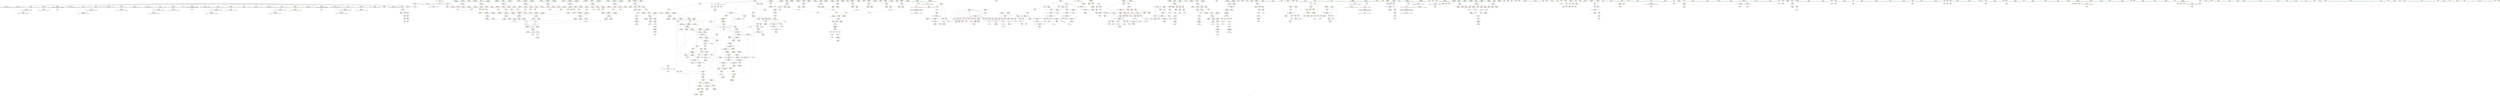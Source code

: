 digraph "SVFG" {
	label="SVFG";

	Node0x55737dc0b850 [shape=record,color=grey,label="{NodeID: 0\nNullPtr}"];
	Node0x55737dc0b850 -> Node0x55737dc3a530[style=solid];
	Node0x55737dc0b850 -> Node0x55737dc3a630[style=solid];
	Node0x55737dc0b850 -> Node0x55737dc3a700[style=solid];
	Node0x55737dc0b850 -> Node0x55737dc3a7d0[style=solid];
	Node0x55737dc0b850 -> Node0x55737dc3a8a0[style=solid];
	Node0x55737dc0b850 -> Node0x55737dc3a970[style=solid];
	Node0x55737dc0b850 -> Node0x55737dc3aa40[style=solid];
	Node0x55737dc0b850 -> Node0x55737dc3ab10[style=solid];
	Node0x55737dc0b850 -> Node0x55737dc3abe0[style=solid];
	Node0x55737dc0b850 -> Node0x55737dc3acb0[style=solid];
	Node0x55737dc0b850 -> Node0x55737dc3ad80[style=solid];
	Node0x55737dc0b850 -> Node0x55737dc3ae50[style=solid];
	Node0x55737dc0b850 -> Node0x55737dc3af20[style=solid];
	Node0x55737dc0b850 -> Node0x55737dc3aff0[style=solid];
	Node0x55737dc0b850 -> Node0x55737dc3b0c0[style=solid];
	Node0x55737dc0b850 -> Node0x55737dc3b190[style=solid];
	Node0x55737dc0b850 -> Node0x55737dc3b260[style=solid];
	Node0x55737dc0b850 -> Node0x55737dc3b330[style=solid];
	Node0x55737dc0b850 -> Node0x55737dc3b400[style=solid];
	Node0x55737dc0b850 -> Node0x55737dc3b4d0[style=solid];
	Node0x55737dc0b850 -> Node0x55737dc3f1a0[style=solid];
	Node0x55737dc9d8b0 [shape=record,color=yellow,style=double,label="{NodeID: 941\n50V_1 = ENCHI(MR_50V_0)\npts\{249 \}\nFun[_Z11isIntersectdddddddd]}"];
	Node0x55737dc9d8b0 -> Node0x55737dc50390[style=dashed];
	Node0x55737dc48990 [shape=record,color=grey,label="{NodeID: 775\n433 = Binary(432, 434, )\n}"];
	Node0x55737dc48990 -> Node0x55737dc5e620[style=solid];
	Node0x55737dc57620 [shape=record,color=yellow,style=double,label="{NodeID: 609\nAPARM(17)\nCS[]}"];
	Node0x55737dc3f2a0 [shape=record,color=blue,label="{NodeID: 443\n8\<--75\n_ZL2pi\<--call\n__cxx_global_var_init.1\n}"];
	Node0x55737dc3f2a0 -> Node0x55737dca19b0[style=dashed];
	Node0x55737dc42760 [shape=record,color=red,label="{NodeID: 277\n124\<--121\n\<--x.addr\n_Z3sqrIdET_S0_\n}"];
	Node0x55737dc42760 -> Node0x55737dc47f10[style=solid];
	Node0x55737dc331e0 [shape=record,color=green,label="{NodeID: 111\n521\<--522\nexn.slot\<--exn.slot_field_insensitive\n_Z7toInt64NSt7__cxx1112basic_stringIcSt11char_traitsIcESaIcEEE\n}"];
	Node0x55737dc331e0 -> Node0x55737dc45f70[style=solid];
	Node0x55737dc331e0 -> Node0x55737dc50fc0[style=solid];
	Node0x55737dca4b20 [shape=record,color=yellow,style=double,label="{NodeID: 1052\nCSMU(100V_3)\npts\{240000 \}\nCS[]|{<s0>47}}"];
	Node0x55737dca4b20:s0 -> Node0x55737dc9e010[style=dashed,color=red];
	Node0x55737dc99580 [shape=record,color=yellow,style=double,label="{NodeID: 886\n98V_1 = ENCHI(MR_98V_0)\npts\{180000 \}\nFun[_Z4doIti]}"];
	Node0x55737dc99580 -> Node0x55737dc51980[style=dashed];
	Node0x55737dc5d240 [shape=record,color=yellow,style=double,label="{NodeID: 720\nFRet(464)\nFun[_Z5toIntNSt7__cxx1112basic_stringIcSt11char_traitsIcESaIcEEE]}"];
	Node0x55737dc54970 [shape=record,color=yellow,style=double,label="{NodeID: 554\nAPARM(614)\nCS[]}"];
	Node0x55737dc3c500 [shape=record,color=red,label="{NodeID: 388\n766\<--673\n\<--j23\n_Z4doIti\n}"];
	Node0x55737dc3c500 -> Node0x55737dc63ac0[style=solid];
	Node0x55737dc37680 [shape=record,color=black,label="{NodeID: 222\n686\<--685\nidxprom\<--\n_Z4doIti\n}"];
	Node0x55737dc33b90 [shape=record,color=green,label="{NodeID: 56\n106\<--107\n_Z3sqrIdET_S0_\<--_Z3sqrIdET_S0__field_insensitive\n}"];
	Node0x55737dca1630 [shape=record,color=yellow,style=double,label="{NodeID: 997\nRETMU(96V_1)\npts\{150000 \}\nFun[main]}"];
	Node0x55737dc8bd70 [shape=record,color=black,label="{NodeID: 831\nMR_119V_4 = PHI(MR_119V_3, MR_119V_2, )\npts\{210000 \}\n}"];
	Node0x55737dc8bd70 -> Node0x55737dc8d670[style=dashed];
	Node0x55737dc59ce0 [shape=record,color=yellow,style=double,label="{NodeID: 665\nARet(903)\nCS[]}"];
	Node0x55737dc59ce0 -> Node0x55737dc53380[style=solid];
	Node0x55737dc51cc0 [shape=record,color=blue,label="{NodeID: 499\n667\<--698\ng\<--\n_Z4doIti\n}"];
	Node0x55737dc51cc0 -> Node0x55737dc47970[style=dashed];
	Node0x55737dc51cc0 -> Node0x55737dc47a40[style=dashed];
	Node0x55737dc51cc0 -> Node0x55737dc87e30[style=dashed];
	Node0x55737dc51cc0 -> Node0x55737dc8f970[style=dashed];
	Node0x55737dc454e0 [shape=record,color=red,label="{NodeID: 333\n394\<--379\n\<--c.addr\n_Z8isLetterc\n}"];
	Node0x55737dc454e0 -> Node0x55737dc364a0[style=solid];
	Node0x55737dc3acb0 [shape=record,color=black,label="{NodeID: 167\n536\<--3\n\<--dummyVal\n_Z7toInt64NSt7__cxx1112basic_stringIcSt11char_traitsIcESaIcEEE\n}"];
	Node0x55737dc3acb0 -> Node0x55737dc50fc0[style=solid];
	Node0x55737dc13e00 [shape=record,color=green,label="{NodeID: 1\n7\<--1\n__dso_handle\<--dummyObj\nGlob }"];
	Node0x55737dc9d990 [shape=record,color=yellow,style=double,label="{NodeID: 942\n52V_1 = ENCHI(MR_52V_0)\npts\{251 \}\nFun[_Z11isIntersectdddddddd]}"];
	Node0x55737dc9d990 -> Node0x55737dc50460[style=dashed];
	Node0x55737dc48b10 [shape=record,color=grey,label="{NodeID: 776\n454 = Binary(453, 434, )\n}"];
	Node0x55737dc48b10 -> Node0x55737dc60820[style=solid];
	Node0x55737dc576f0 [shape=record,color=yellow,style=double,label="{NodeID: 610\nAPARM(615)\nCS[]}"];
	Node0x55737dc3f370 [shape=record,color=blue,label="{NodeID: 444\n90\<--86\nx1.addr\<--x1\n_Z4distdddd\n}"];
	Node0x55737dc3f370 -> Node0x55737dc42420[style=dashed];
	Node0x55737dc3f370 -> Node0x55737dc9f260[style=dashed];
	Node0x55737dc42830 [shape=record,color=red,label="{NodeID: 278\n125\<--121\n\<--x.addr\n_Z3sqrIdET_S0_\n}"];
	Node0x55737dc42830 -> Node0x55737dc47f10[style=solid];
	Node0x55737dc332b0 [shape=record,color=green,label="{NodeID: 112\n523\<--524\nehselector.slot\<--ehselector.slot_field_insensitive\n_Z7toInt64NSt7__cxx1112basic_stringIcSt11char_traitsIcESaIcEEE\n}"];
	Node0x55737dc332b0 -> Node0x55737dc46040[style=solid];
	Node0x55737dc332b0 -> Node0x55737dc51090[style=solid];
	Node0x55737dca4c00 [shape=record,color=yellow,style=double,label="{NodeID: 1053\nCSMU(2V_1)\npts\{10 \}\nCS[]|{<s0>52}}"];
	Node0x55737dca4c00:s0 -> Node0x55737dc9b000[style=dashed,color=red];
	Node0x55737dc99660 [shape=record,color=yellow,style=double,label="{NodeID: 887\n119V_1 = ENCHI(MR_119V_0)\npts\{210000 \}\nFun[_Z4doIti]}"];
	Node0x55737dc99660 -> Node0x55737dc91270[style=dashed];
	Node0x55737dc5d300 [shape=record,color=yellow,style=double,label="{NodeID: 721\nFRet(227)\nFun[_Z11isIntersectdddddddd]}"];
	Node0x55737dc54a40 [shape=record,color=yellow,style=double,label="{NodeID: 555\nAPARM(615)\nCS[]}"];
	Node0x55737dc3c5d0 [shape=record,color=red,label="{NodeID: 389\n688\<--687\n\<--arrayidx\n_Z4doIti\n}"];
	Node0x55737dc3c5d0 -> Node0x55737dc61240[style=solid];
	Node0x55737dc37750 [shape=record,color=black,label="{NodeID: 223\n693\<--692\nidxprom1\<--\n_Z4doIti\n}"];
	Node0x55737dc33c90 [shape=record,color=green,label="{NodeID: 57\n114\<--115\nsqrt\<--sqrt_field_insensitive\n}"];
	Node0x55737dca1710 [shape=record,color=yellow,style=double,label="{NodeID: 998\nRETMU(98V_2)\npts\{180000 \}\nFun[main]}"];
	Node0x55737dc8c270 [shape=record,color=black,label="{NodeID: 832\nMR_112V_4 = PHI(MR_112V_3, MR_112V_2, )\npts\{670 \}\n}"];
	Node0x55737dc8c270 -> Node0x55737dc8fe70[style=dashed];
	Node0x55737dc59d70 [shape=record,color=yellow,style=double,label="{NodeID: 666\nARet(910)\nCS[]}"];
	Node0x55737dc59d70 -> Node0x55737dc53450[style=solid];
	Node0x55737dc51d90 [shape=record,color=blue,label="{NodeID: 500\n703\<--705\narrayidx4\<--sub\n_Z4doIti\n}"];
	Node0x55737dc51d90 -> Node0x55737dc3c840[style=dashed];
	Node0x55737dc51d90 -> Node0x55737dc3c910[style=dashed];
	Node0x55737dc51d90 -> Node0x55737dc3c9e0[style=dashed];
	Node0x55737dc51d90 -> Node0x55737dc86b30[style=dashed];
	Node0x55737dc51d90 -> Node0x55737dc8d170[style=dashed];
	Node0x55737dc51d90 -> Node0x55737dc91c70[style=dashed];
	Node0x55737dc455b0 [shape=record,color=red,label="{NodeID: 334\n409\<--406\n\<--c.addr\n_Z7isDigitc\n}"];
	Node0x55737dc455b0 -> Node0x55737dc36640[style=solid];
	Node0x55737dc3ad80 [shape=record,color=black,label="{NodeID: 168\n538\<--3\n\<--dummyVal\n_Z7toInt64NSt7__cxx1112basic_stringIcSt11char_traitsIcESaIcEEE\n}"];
	Node0x55737dc3ad80 -> Node0x55737dc51090[style=solid];
	Node0x55737dc13ec0 [shape=record,color=green,label="{NodeID: 2\n9\<--1\n\<--dummyObj\nCan only get source location for instruction, argument, global var or function.}"];
	Node0x55737dc9da70 [shape=record,color=yellow,style=double,label="{NodeID: 943\n64V_1 = ENCHI(MR_64V_0)\npts\{380 \}\nFun[_Z8isLetterc]}"];
	Node0x55737dc9da70 -> Node0x55737dc50940[style=dashed];
	Node0x55737dc48c90 [shape=record,color=grey,label="{NodeID: 777\n747 = Binary(746, 218, )\n}"];
	Node0x55737dc48c90 -> Node0x55737dc52270[style=solid];
	Node0x55737dc577c0 [shape=record,color=yellow,style=double,label="{NodeID: 611\nAPARM(295)\nCS[]}"];
	Node0x55737dc3f440 [shape=record,color=blue,label="{NodeID: 445\n92\<--87\ny1.addr\<--y1\n_Z4distdddd\n}"];
	Node0x55737dc3f440 -> Node0x55737dc424f0[style=dashed];
	Node0x55737dc3f440 -> Node0x55737dc9f370[style=dashed];
	Node0x55737dc42900 [shape=record,color=red,label="{NodeID: 279\n147\<--135\n\<--x1.addr\n_Z5distRdddd\n}"];
	Node0x55737dc42900 -> Node0x55737dc637c0[style=solid];
	Node0x55737dc33380 [shape=record,color=green,label="{NodeID: 113\n530\<--531\n_ZNSirsERx\<--_ZNSirsERx_field_insensitive\n}"];
	Node0x55737dca4d60 [shape=record,color=yellow,style=double,label="{NodeID: 1054\n138V_4 = CSCHI(MR_138V_3)\npts\{180000 210000 \}\nCS[]}"];
	Node0x55737dca4d60 -> Node0x55737dc8b840[style=dashed];
	Node0x55737dc99740 [shape=record,color=yellow,style=double,label="{NodeID: 888\n100V_1 = ENCHI(MR_100V_0)\npts\{240000 \}\nFun[_Z4doIti]}"];
	Node0x55737dc99740 -> Node0x55737dc3ec00[style=dashed];
	Node0x55737dc99740 -> Node0x55737dca0120[style=dashed];
	Node0x55737dc5d3c0 [shape=record,color=yellow,style=double,label="{NodeID: 722\nFRet(377)\nFun[_Z8isLetterc]}"];
	Node0x55737dc54b10 [shape=record,color=yellow,style=double,label="{NodeID: 556\nAPARM(295)\nCS[]}"];
	Node0x55737dc3c6a0 [shape=record,color=red,label="{NodeID: 390\n698\<--695\n\<--call\n_Z4doIti\n}"];
	Node0x55737dc3c6a0 -> Node0x55737dc51cc0[style=solid];
	Node0x55737dc37820 [shape=record,color=black,label="{NodeID: 224\n702\<--701\nidxprom3\<--\n_Z4doIti\n}"];
	Node0x55737dc33d90 [shape=record,color=green,label="{NodeID: 58\n121\<--122\nx.addr\<--x.addr_field_insensitive\n_Z3sqrIdET_S0_\n}"];
	Node0x55737dc33d90 -> Node0x55737dc42760[style=solid];
	Node0x55737dc33d90 -> Node0x55737dc42830[style=solid];
	Node0x55737dc33d90 -> Node0x55737dc3f6b0[style=solid];
	Node0x55737dca17f0 [shape=record,color=yellow,style=double,label="{NodeID: 999\nRETMU(119V_2)\npts\{210000 \}\nFun[main]}"];
	Node0x55737dc8c770 [shape=record,color=black,label="{NodeID: 833\nMR_114V_6 = PHI(MR_114V_4, MR_114V_2, )\npts\{672 \}\n}"];
	Node0x55737dc8c770 -> Node0x55737dc90370[style=dashed];
	Node0x55737dc59e00 [shape=record,color=yellow,style=double,label="{NodeID: 667\nARet(922)\nCS[]}"];
	Node0x55737dc51e60 [shape=record,color=blue,label="{NodeID: 501\n663\<--707\nsd\<--\n_Z4doIti\n}"];
	Node0x55737dc51e60 -> Node0x55737dc87930[style=dashed];
	Node0x55737dc51e60 -> Node0x55737dc8ef70[style=dashed];
	Node0x55737dc45680 [shape=record,color=red,label="{NodeID: 335\n414\<--406\n\<--c.addr\n_Z7isDigitc\n}"];
	Node0x55737dc45680 -> Node0x55737dc36710[style=solid];
	Node0x55737dc3ae50 [shape=record,color=black,label="{NodeID: 169\n544\<--3\nlpad.val\<--dummyVal\n_Z7toInt64NSt7__cxx1112basic_stringIcSt11char_traitsIcESaIcEEE\n}"];
	Node0x55737dc28270 [shape=record,color=green,label="{NodeID: 3\n12\<--1\n\<--dummyObj\nCan only get source location for instruction, argument, global var or function.}"];
	Node0x55737dc9db80 [shape=record,color=yellow,style=double,label="{NodeID: 944\n90V_1 = ENCHI(MR_90V_0)\npts\{13 \}\nFun[_Z4initv]}"];
	Node0x55737dc9db80 -> Node0x55737dc41f40[style=dashed];
	Node0x55737dc9db80 -> Node0x55737dc42010[style=dashed];
	Node0x55737dc9db80 -> Node0x55737dca3550[style=dashed];
	Node0x55737dc48e10 [shape=record,color=grey,label="{NodeID: 778\n759 = Binary(757, 758, )\n}"];
	Node0x55737dc48e10 -> Node0x55737dc37b60[style=solid];
	Node0x55737dc57890 [shape=record,color=yellow,style=double,label="{NodeID: 612\nAPARM(17)\nCS[]}"];
	Node0x55737dc3f510 [shape=record,color=blue,label="{NodeID: 446\n94\<--88\nx2.addr\<--x2\n_Z4distdddd\n}"];
	Node0x55737dc3f510 -> Node0x55737dc425c0[style=dashed];
	Node0x55737dc3f510 -> Node0x55737dc9f450[style=dashed];
	Node0x55737dc429d0 [shape=record,color=red,label="{NodeID: 280\n151\<--137\n\<--y1.addr\n_Z5distRdddd\n}"];
	Node0x55737dc429d0 -> Node0x55737dc63940[style=solid];
	Node0x55737dc37e70 [shape=record,color=green,label="{NodeID: 114\n550\<--551\n_Z8toDoubleNSt7__cxx1112basic_stringIcSt11char_traitsIcESaIcEEE\<--_Z8toDoubleNSt7__cxx1112basic_stringIcSt11char_traitsIcESaIcEEE_field_insensitive\n}"];
	Node0x55737dca4ef0 [shape=record,color=yellow,style=double,label="{NodeID: 1055\n98V_6 = CSCHI(MR_98V_4)\npts\{180000 \}\nCS[]}"];
	Node0x55737dca4ef0 -> Node0x55737dc8db70[style=dashed];
	Node0x55737dc99820 [shape=record,color=yellow,style=double,label="{NodeID: 889\n78V_1 = ENCHI(MR_78V_0)\npts\{518 \}\nFun[_Z7toInt64NSt7__cxx1112basic_stringIcSt11char_traitsIcESaIcEEE]}"];
	Node0x55737dc99820 -> Node0x55737dc50ef0[style=dashed];
	Node0x55737dc5d480 [shape=record,color=yellow,style=double,label="{NodeID: 723\nFRet(795)\nFun[_ZSt3minIiERKT_S2_S2_]|{<s0>36}}"];
	Node0x55737dc5d480:s0 -> Node0x55737dc59c50[style=solid,color=blue];
	Node0x55737dc54be0 [shape=record,color=yellow,style=double,label="{NodeID: 557\nAPARM(149)\nCS[]|{<s0>7}}"];
	Node0x55737dc54be0:s0 -> Node0x55737dc5b780[style=solid,color=red];
	Node0x55737dc3c770 [shape=record,color=red,label="{NodeID: 391\n704\<--703\n\<--arrayidx4\n_Z4doIti\n}"];
	Node0x55737dc3c770 -> Node0x55737dc48810[style=solid];
	Node0x55737dc378f0 [shape=record,color=black,label="{NodeID: 225\n710\<--709\nidxprom5\<--\n_Z4doIti\n}"];
	Node0x55737dc33e60 [shape=record,color=green,label="{NodeID: 59\n128\<--129\n_Z5distRdddd\<--_Z5distRdddd_field_insensitive\n}"];
	Node0x55737dca18d0 [shape=record,color=yellow,style=double,label="{NodeID: 1000\nRETMU(100V_2)\npts\{240000 \}\nFun[main]}"];
	Node0x55737dc8cc70 [shape=record,color=black,label="{NodeID: 834\nMR_116V_6 = PHI(MR_116V_4, MR_116V_2, )\npts\{674 \}\n}"];
	Node0x55737dc8cc70 -> Node0x55737dc90870[style=dashed];
	Node0x55737dc59e90 [shape=record,color=yellow,style=double,label="{NodeID: 668\nARet(929)\nCS[]}"];
	Node0x55737dc51f30 [shape=record,color=blue,label="{NodeID: 502\n659\<--295\nretval\<--\n_Z4doIti\n}"];
	Node0x55737dc51f30 -> Node0x55737dc87430[style=dashed];
	Node0x55737dc45750 [shape=record,color=red,label="{NodeID: 336\n428\<--425\n\<--c.addr\n_Z11toLowerCasec\n}"];
	Node0x55737dc45750 -> Node0x55737dc54d80[style=solid];
	Node0x55737dc3af20 [shape=record,color=black,label="{NodeID: 170\n545\<--3\nlpad.val1\<--dummyVal\n_Z7toInt64NSt7__cxx1112basic_stringIcSt11char_traitsIcESaIcEEE\n}"];
	Node0x55737dc28300 [shape=record,color=green,label="{NodeID: 4\n25\<--1\n.str\<--dummyObj\nGlob }"];
	Node0x55737dc9dc90 [shape=record,color=yellow,style=double,label="{NodeID: 945\n92V_1 = ENCHI(MR_92V_0)\npts\{590 \}\nFun[_Z4initv]}"];
	Node0x55737dc9dc90 -> Node0x55737dc513d0[style=dashed];
	Node0x55737dc48f90 [shape=record,color=grey,label="{NodeID: 779\n392 = cmp(391, 366, )\n}"];
	Node0x55737dc57960 [shape=record,color=yellow,style=double,label="{NodeID: 613\nAPARM(23)\nCS[]}"];
	Node0x55737dc3f5e0 [shape=record,color=blue,label="{NodeID: 447\n96\<--89\ny2.addr\<--y2\n_Z4distdddd\n}"];
	Node0x55737dc3f5e0 -> Node0x55737dc42690[style=dashed];
	Node0x55737dc3f5e0 -> Node0x55737dc9f530[style=dashed];
	Node0x55737dc42aa0 [shape=record,color=red,label="{NodeID: 281\n148\<--139\n\<--x2.addr\n_Z5distRdddd\n}"];
	Node0x55737dc42aa0 -> Node0x55737dc637c0[style=solid];
	Node0x55737dc37f70 [shape=record,color=green,label="{NodeID: 115\n554\<--555\nr\<--r_field_insensitive\n_Z8toDoubleNSt7__cxx1112basic_stringIcSt11char_traitsIcESaIcEEE\n}"];
	Node0x55737dc37f70 -> Node0x55737dc46110[style=solid];
	Node0x55737dc37f70 -> Node0x55737dc51160[style=solid];
	Node0x55737dc37f70 -> Node0x55737dc57070[style=solid];
	Node0x55737dca5050 [shape=record,color=yellow,style=double,label="{NodeID: 1056\n119V_5 = CSCHI(MR_119V_3)\npts\{210000 \}\nCS[]}"];
	Node0x55737dca5050 -> Node0x55737dc8e070[style=dashed];
	Node0x55737dc99930 [shape=record,color=yellow,style=double,label="{NodeID: 890\n80V_1 = ENCHI(MR_80V_0)\npts\{522 \}\nFun[_Z7toInt64NSt7__cxx1112basic_stringIcSt11char_traitsIcESaIcEEE]}"];
	Node0x55737dc99930 -> Node0x55737dc50fc0[style=dashed];
	Node0x55737dc99930 -> Node0x55737dca0310[style=dashed];
	Node0x55737dc5d540 [shape=record,color=black,label="{NodeID: 724\n398 = PHI(295, 396, )\n}"];
	Node0x55737dc5d540 -> Node0x55737dc5e080[style=solid];
	Node0x55737dc54cb0 [shape=record,color=yellow,style=double,label="{NodeID: 558\nAPARM(153)\nCS[]|{<s0>8}}"];
	Node0x55737dc54cb0:s0 -> Node0x55737dc5b780[style=solid,color=red];
	Node0x55737dc3c840 [shape=record,color=red,label="{NodeID: 392\n712\<--711\n\<--arrayidx6\n_Z4doIti\n}"];
	Node0x55737dc3c840 -> Node0x55737dc6c450[style=solid];
	Node0x55737dc379c0 [shape=record,color=black,label="{NodeID: 226\n724\<--723\nidxprom12\<--\n_Z4doIti\n}"];
	Node0x55737dc33f60 [shape=record,color=green,label="{NodeID: 60\n135\<--136\nx1.addr\<--x1.addr_field_insensitive\n_Z5distRdddd\n}"];
	Node0x55737dc33f60 -> Node0x55737dc42900[style=solid];
	Node0x55737dc33f60 -> Node0x55737dc3f780[style=solid];
	Node0x55737dca19b0 [shape=record,color=yellow,style=double,label="{NodeID: 1001\nRETMU(2V_2)\npts\{10 \}\nFun[__cxx_global_var_init.1]|{<s0>52}}"];
	Node0x55737dca19b0:s0 -> Node0x55737dca5370[style=dashed,color=blue];
	Node0x55737dc8d170 [shape=record,color=black,label="{NodeID: 835\nMR_98V_7 = PHI(MR_98V_5, MR_98V_4, )\npts\{180000 \}\n}"];
	Node0x55737dc8d170 -> Node0x55737dc90d70[style=dashed];
	Node0x55737dc59f20 [shape=record,color=yellow,style=double,label="{NodeID: 669\nARet(943)\nCS[]}"];
	Node0x55737dc52000 [shape=record,color=blue,label="{NodeID: 503\n669\<--726\ncnt\<--\n_Z4doIti\n}"];
	Node0x55737dc52000 -> Node0x55737dc47b10[style=dashed];
	Node0x55737dc52000 -> Node0x55737dc47be0[style=dashed];
	Node0x55737dc52000 -> Node0x55737dc47cb0[style=dashed];
	Node0x55737dc52000 -> Node0x55737dc88330[style=dashed];
	Node0x55737dc52000 -> Node0x55737dc8c270[style=dashed];
	Node0x55737dc45820 [shape=record,color=red,label="{NodeID: 337\n431\<--425\n\<--c.addr\n_Z11toLowerCasec\n}"];
	Node0x55737dc45820 -> Node0x55737dc368b0[style=solid];
	Node0x55737dc3aff0 [shape=record,color=black,label="{NodeID: 171\n553\<--3\ns\<--dummyVal\n_Z8toDoubleNSt7__cxx1112basic_stringIcSt11char_traitsIcESaIcEEE\n0th arg _Z8toDoubleNSt7__cxx1112basic_stringIcSt11char_traitsIcESaIcEEE }"];
	Node0x55737dc3aff0 -> Node0x55737dc56e00[style=solid];
	Node0x55737dc2f9c0 [shape=record,color=green,label="{NodeID: 5\n27\<--1\n.str.2\<--dummyObj\nGlob }"];
	Node0x55737dc9dd70 [shape=record,color=yellow,style=double,label="{NodeID: 946\n94V_1 = ENCHI(MR_94V_0)\npts\{592 \}\nFun[_Z4initv]}"];
	Node0x55737dc9dd70 -> Node0x55737dc51570[style=dashed];
	Node0x55737dc49110 [shape=record,color=grey,label="{NodeID: 780\n388 = cmp(387, 352, )\n}"];
	Node0x55737dc57a30 [shape=record,color=yellow,style=double,label="{NodeID: 614\nAPARM(615)\nCS[]}"];
	Node0x55737dc3f6b0 [shape=record,color=blue,label="{NodeID: 448\n121\<--120\nx.addr\<--x\n_Z3sqrIdET_S0_\n}"];
	Node0x55737dc3f6b0 -> Node0x55737dc42760[style=dashed];
	Node0x55737dc3f6b0 -> Node0x55737dc42830[style=dashed];
	Node0x55737dc3f6b0 -> Node0x55737dca2360[style=dashed];
	Node0x55737dc42b70 [shape=record,color=red,label="{NodeID: 282\n152\<--141\n\<--y2.addr\n_Z5distRdddd\n}"];
	Node0x55737dc42b70 -> Node0x55737dc63940[style=solid];
	Node0x55737dc38040 [shape=record,color=green,label="{NodeID: 116\n556\<--557\nsin\<--sin_field_insensitive\n_Z8toDoubleNSt7__cxx1112basic_stringIcSt11char_traitsIcESaIcEEE\n}"];
	Node0x55737dc38040 -> Node0x55737dc37270[style=solid];
	Node0x55737dc38040 -> Node0x55737dc56d30[style=solid];
	Node0x55737dc38040 -> Node0x55737dc57140[style=solid];
	Node0x55737dc38040 -> Node0x55737dc57210[style=solid];
	Node0x55737dca5130 [shape=record,color=yellow,style=double,label="{NodeID: 1057\n98V_4 = CSCHI(MR_98V_3)\npts\{180000 \}\nCS[]}"];
	Node0x55737dca5130 -> Node0x55737dc8db70[style=dashed];
	Node0x55737dca5130 -> Node0x55737dca4320[style=dashed];
	Node0x55737dc99a10 [shape=record,color=yellow,style=double,label="{NodeID: 891\n82V_1 = ENCHI(MR_82V_0)\npts\{524 \}\nFun[_Z7toInt64NSt7__cxx1112basic_stringIcSt11char_traitsIcESaIcEEE]}"];
	Node0x55737dc99a10 -> Node0x55737dc51090[style=dashed];
	Node0x55737dc99a10 -> Node0x55737dca03f0[style=dashed];
	Node0x55737dc5dae0 [shape=record,color=black,label="{NodeID: 725\n419 = PHI(295, 416, )\n}"];
	Node0x55737dc5dae0 -> Node0x55737dc367e0[style=solid];
	Node0x55737dc54d80 [shape=record,color=yellow,style=double,label="{NodeID: 559\nAPARM(428)\nCS[]|{<s0>16}}"];
	Node0x55737dc54d80:s0 -> Node0x55737dc5a6d0[style=solid,color=red];
	Node0x55737dc3c910 [shape=record,color=red,label="{NodeID: 393\n726\<--725\n\<--arrayidx13\n_Z4doIti\n}"];
	Node0x55737dc3c910 -> Node0x55737dc52000[style=solid];
	Node0x55737dc37a90 [shape=record,color=black,label="{NodeID: 227\n737\<--736\nidxprom18\<--add17\n_Z4doIti\n}"];
	Node0x55737dc34030 [shape=record,color=green,label="{NodeID: 61\n137\<--138\ny1.addr\<--y1.addr_field_insensitive\n_Z5distRdddd\n}"];
	Node0x55737dc34030 -> Node0x55737dc429d0[style=solid];
	Node0x55737dc34030 -> Node0x55737dc3f850[style=solid];
	Node0x55737dca1ac0 [shape=record,color=yellow,style=double,label="{NodeID: 1002\nRETMU(14V_2)\npts\{136 \}\nFun[_Z5distRdddd]}"];
	Node0x55737dc8d670 [shape=record,color=black,label="{NodeID: 836\nMR_119V_5 = PHI(MR_119V_4, MR_119V_2, )\npts\{210000 \}\n}"];
	Node0x55737dc8d670 -> Node0x55737dc91270[style=dashed];
	Node0x55737dc59fb0 [shape=record,color=yellow,style=double,label="{NodeID: 670\nFPARM(300)\nFun[_Z8isMiddleddd]}"];
	Node0x55737dc59fb0 -> Node0x55737dc50530[style=solid];
	Node0x55737dc520d0 [shape=record,color=blue,label="{NodeID: 504\n671\<--12\nj\<--\n_Z4doIti\n}"];
	Node0x55737dc520d0 -> Node0x55737dc86f30[style=dashed];
	Node0x55737dc458f0 [shape=record,color=red,label="{NodeID: 338\n436\<--425\n\<--c.addr\n_Z11toLowerCasec\n}"];
	Node0x55737dc458f0 -> Node0x55737dc36980[style=solid];
	Node0x55737dc3b0c0 [shape=record,color=black,label="{NodeID: 172\n571\<--3\n\<--dummyVal\n_Z8toDoubleNSt7__cxx1112basic_stringIcSt11char_traitsIcESaIcEEE\n}"];
	Node0x55737dc2fa50 [shape=record,color=green,label="{NodeID: 6\n29\<--1\n.str.3\<--dummyObj\nGlob }"];
	Node0x55737dc9de50 [shape=record,color=yellow,style=double,label="{NodeID: 947\n96V_1 = ENCHI(MR_96V_0)\npts\{150000 \}\nFun[_Z4initv]}"];
	Node0x55737dc9de50 -> Node0x55737dc46860[style=dashed];
	Node0x55737dc9de50 -> Node0x55737dca3820[style=dashed];
	Node0x55737dc49290 [shape=record,color=grey,label="{NodeID: 781\n396 = cmp(395, 371, )\n}"];
	Node0x55737dc49290 -> Node0x55737dc5d540[style=solid];
	Node0x55737dc57b00 [shape=record,color=yellow,style=double,label="{NodeID: 615\nAPARM(295)\nCS[]}"];
	Node0x55737dc3f780 [shape=record,color=blue,label="{NodeID: 449\n135\<--131\nx1.addr\<--x1\n_Z5distRdddd\n}"];
	Node0x55737dc3f780 -> Node0x55737dc42900[style=dashed];
	Node0x55737dc3f780 -> Node0x55737dca1ac0[style=dashed];
	Node0x55737dc42c40 [shape=record,color=red,label="{NodeID: 283\n221\<--166\n\<--retval\n_Z9crossOperdddddd\n}"];
	Node0x55737dc42c40 -> Node0x55737dc3bce0[style=solid];
	Node0x55737dc38110 [shape=record,color=green,label="{NodeID: 117\n558\<--559\nexn.slot\<--exn.slot_field_insensitive\n_Z8toDoubleNSt7__cxx1112basic_stringIcSt11char_traitsIcESaIcEEE\n}"];
	Node0x55737dc38110 -> Node0x55737dc461e0[style=solid];
	Node0x55737dc38110 -> Node0x55737dc51230[style=solid];
	Node0x55737dca5290 [shape=record,color=yellow,style=double,label="{NodeID: 1058\n100V_4 = CSCHI(MR_100V_3)\npts\{240000 \}\nCS[]}"];
	Node0x55737dca5290 -> Node0x55737dc971a0[style=dashed];
	Node0x55737dca5290 -> Node0x55737dca44e0[style=dashed];
	Node0x55737dc99af0 [shape=record,color=yellow,style=double,label="{NodeID: 892\n60V_1 = ENCHI(MR_60V_0)\npts\{342 \}\nFun[_Z11isUpperCasec]}"];
	Node0x55737dc99af0 -> Node0x55737dc507a0[style=dashed];
	Node0x55737dc5e080 [shape=record,color=black,label="{NodeID: 726\n400 = PHI(335, 398, )\n}"];
	Node0x55737dc5e080 -> Node0x55737dc36570[style=solid];
	Node0x55737dc54e50 [shape=record,color=yellow,style=double,label="{NodeID: 560\nAPARM(204)\nCS[]}"];
	Node0x55737dc3c9e0 [shape=record,color=red,label="{NodeID: 394\n739\<--738\n\<--arrayidx19\n_Z4doIti\n}"];
	Node0x55737dc3c9e0 -> Node0x55737dc4b390[style=solid];
	Node0x55737dc37b60 [shape=record,color=black,label="{NodeID: 228\n760\<--759\nidxprom28\<--add27\n_Z4doIti\n}"];
	Node0x55737dc34100 [shape=record,color=green,label="{NodeID: 62\n139\<--140\nx2.addr\<--x2.addr_field_insensitive\n_Z5distRdddd\n}"];
	Node0x55737dc34100 -> Node0x55737dc42aa0[style=solid];
	Node0x55737dc34100 -> Node0x55737dc3f920[style=solid];
	Node0x55737dca1bd0 [shape=record,color=yellow,style=double,label="{NodeID: 1003\nRETMU(16V_2)\npts\{138 \}\nFun[_Z5distRdddd]}"];
	Node0x55737dc8db70 [shape=record,color=black,label="{NodeID: 837\nMR_98V_5 = PHI(MR_98V_6, MR_98V_4, MR_98V_4, )\npts\{180000 \}\n}"];
	Node0x55737dc8db70 -> Node0x55737dc967a0[style=dashed];
	Node0x55737dc5a070 [shape=record,color=yellow,style=double,label="{NodeID: 671\nFPARM(301)\nFun[_Z8isMiddleddd]}"];
	Node0x55737dc5a070 -> Node0x55737dc50600[style=solid];
	Node0x55737dc521a0 [shape=record,color=blue,label="{NodeID: 505\n659\<--295\nretval\<--\n_Z4doIti\n}"];
	Node0x55737dc521a0 -> Node0x55737dc87430[style=dashed];
	Node0x55737dc459c0 [shape=record,color=red,label="{NodeID: 339\n449\<--446\n\<--c.addr\n_Z11toUpperCasec\n}"];
	Node0x55737dc459c0 -> Node0x55737dc562a0[style=solid];
	Node0x55737dc3b190 [shape=record,color=black,label="{NodeID: 173\n572\<--3\n\<--dummyVal\n_Z8toDoubleNSt7__cxx1112basic_stringIcSt11char_traitsIcESaIcEEE\n}"];
	Node0x55737dc3b190 -> Node0x55737dc51230[style=solid];
	Node0x55737dc2fae0 [shape=record,color=green,label="{NodeID: 7\n31\<--1\n.str.4\<--dummyObj\nGlob }"];
	Node0x55737dc9df30 [shape=record,color=yellow,style=double,label="{NodeID: 948\n98V_1 = ENCHI(MR_98V_0)\npts\{180000 \}\nFun[_Z4initv]}"];
	Node0x55737dc9df30 -> Node0x55737dc8ea70[style=dashed];
	Node0x55737dc49410 [shape=record,color=grey,label="{NodeID: 782\n384 = cmp(383, 347, )\n}"];
	Node0x55737dc57bd0 [shape=record,color=yellow,style=double,label="{NodeID: 616\nAPARM(20)\nCS[]}"];
	Node0x55737dc3f850 [shape=record,color=blue,label="{NodeID: 450\n137\<--132\ny1.addr\<--y1\n_Z5distRdddd\n}"];
	Node0x55737dc3f850 -> Node0x55737dc429d0[style=dashed];
	Node0x55737dc3f850 -> Node0x55737dca1bd0[style=dashed];
	Node0x55737dc42d10 [shape=record,color=red,label="{NodeID: 284\n189\<--168\n\<--x0.addr\n_Z9crossOperdddddd\n}"];
	Node0x55737dc42d10 -> Node0x55737dc616c0[style=solid];
	Node0x55737dc381e0 [shape=record,color=green,label="{NodeID: 118\n560\<--561\nehselector.slot\<--ehselector.slot_field_insensitive\n_Z8toDoubleNSt7__cxx1112basic_stringIcSt11char_traitsIcESaIcEEE\n}"];
	Node0x55737dc381e0 -> Node0x55737dc462b0[style=solid];
	Node0x55737dc381e0 -> Node0x55737dc51300[style=solid];
	Node0x55737dca5370 [shape=record,color=yellow,style=double,label="{NodeID: 1059\n2V_2 = CSCHI(MR_2V_1)\npts\{10 \}\nCS[]}"];
	Node0x55737dca5370 -> Node0x55737dc9f720[style=dashed];
	Node0x55737dc99c00 [shape=record,color=yellow,style=double,label="{NodeID: 893\n22V_1 = ENCHI(MR_22V_0)\npts\{167 \}\nFun[_Z9crossOperdddddd]}"];
	Node0x55737dc99c00 -> Node0x55737dc40070[style=dashed];
	Node0x55737dc99c00 -> Node0x55737dc40140[style=dashed];
	Node0x55737dc5e620 [shape=record,color=black,label="{NodeID: 727\n439 = PHI(433, 437, )\n}"];
	Node0x55737dc5e620 -> Node0x55737dc36a50[style=solid];
	Node0x55737dc54f20 [shape=record,color=yellow,style=double,label="{NodeID: 561\nAPARM(260)\nCS[]|{<s0>10}}"];
	Node0x55737dc54f20:s0 -> Node0x55737dc5a850[style=solid,color=red];
	Node0x55737dc3cab0 [shape=record,color=red,label="{NodeID: 395\n762\<--761\n\<--arrayidx29\n_Z4doIti\n}"];
	Node0x55737dc3cab0 -> Node0x55737dc63c40[style=solid];
	Node0x55737dc37c30 [shape=record,color=black,label="{NodeID: 229\n779\<--778\nidxprom38\<--add37\n_Z4doIti\n}"];
	Node0x55737dc341d0 [shape=record,color=green,label="{NodeID: 63\n141\<--142\ny2.addr\<--y2.addr_field_insensitive\n_Z5distRdddd\n}"];
	Node0x55737dc341d0 -> Node0x55737dc42b70[style=solid];
	Node0x55737dc341d0 -> Node0x55737dc3f9f0[style=solid];
	Node0x55737dca1cb0 [shape=record,color=yellow,style=double,label="{NodeID: 1004\nRETMU(18V_2)\npts\{140 \}\nFun[_Z5distRdddd]}"];
	Node0x55737dc8e070 [shape=record,color=black,label="{NodeID: 838\nMR_119V_4 = PHI(MR_119V_5, MR_119V_3, MR_119V_3, )\npts\{210000 \}\n}"];
	Node0x55737dc8e070 -> Node0x55737dc96ca0[style=dashed];
	Node0x55737dc5a130 [shape=record,color=yellow,style=double,label="{NodeID: 672\nFPARM(302)\nFun[_Z8isMiddleddd]}"];
	Node0x55737dc5a130 -> Node0x55737dc506d0[style=solid];
	Node0x55737dc52270 [shape=record,color=blue,label="{NodeID: 506\n671\<--747\nj\<--inc\n_Z4doIti\n}"];
	Node0x55737dc52270 -> Node0x55737dc86f30[style=dashed];
	Node0x55737dc45a90 [shape=record,color=red,label="{NodeID: 340\n452\<--446\n\<--c.addr\n_Z11toUpperCasec\n}"];
	Node0x55737dc45a90 -> Node0x55737dc36bf0[style=solid];
	Node0x55737dc3b260 [shape=record,color=black,label="{NodeID: 174\n574\<--3\n\<--dummyVal\n_Z8toDoubleNSt7__cxx1112basic_stringIcSt11char_traitsIcESaIcEEE\n}"];
	Node0x55737dc3b260 -> Node0x55737dc51300[style=solid];
	Node0x55737dc2fb70 [shape=record,color=green,label="{NodeID: 8\n33\<--1\n.str.5\<--dummyObj\nGlob }"];
	Node0x55737dc9e010 [shape=record,color=yellow,style=double,label="{NodeID: 949\n100V_1 = ENCHI(MR_100V_0)\npts\{240000 \}\nFun[_Z4initv]}"];
	Node0x55737dc9e010 -> Node0x55737dc517e0[style=dashed];
	Node0x55737dc49590 [shape=record,color=grey,label="{NodeID: 783\n411 = cmp(410, 412, )\n}"];
	Node0x55737dc57ca0 [shape=record,color=yellow,style=double,label="{NodeID: 617\nAPARM(614)\nCS[]}"];
	Node0x55737dc3f920 [shape=record,color=blue,label="{NodeID: 451\n139\<--133\nx2.addr\<--x2\n_Z5distRdddd\n}"];
	Node0x55737dc3f920 -> Node0x55737dc42aa0[style=dashed];
	Node0x55737dc3f920 -> Node0x55737dca1cb0[style=dashed];
	Node0x55737dc42de0 [shape=record,color=red,label="{NodeID: 285\n196\<--168\n\<--x0.addr\n_Z9crossOperdddddd\n}"];
	Node0x55737dc42de0 -> Node0x55737dc61840[style=solid];
	Node0x55737dc382b0 [shape=record,color=green,label="{NodeID: 119\n566\<--567\n_ZNSirsERd\<--_ZNSirsERd_field_insensitive\n}"];
	Node0x55737dc99d10 [shape=record,color=yellow,style=double,label="{NodeID: 894\n24V_1 = ENCHI(MR_24V_0)\npts\{169 \}\nFun[_Z9crossOperdddddd]}"];
	Node0x55737dc99d10 -> Node0x55737dc3fac0[style=dashed];
	Node0x55737dc5ebc0 [shape=record,color=black,label="{NodeID: 728\n354 = PHI(295, 351, )\n}"];
	Node0x55737dc5ebc0 -> Node0x55737dc35ef0[style=solid];
	Node0x55737dc54ff0 [shape=record,color=yellow,style=double,label="{NodeID: 562\nAPARM(261)\nCS[]|{<s0>10}}"];
	Node0x55737dc54ff0:s0 -> Node0x55737dc5a9d0[style=solid,color=red];
	Node0x55737dc3cb80 [shape=record,color=red,label="{NodeID: 396\n781\<--780\n\<--arrayidx39\n_Z4doIti\n}"];
	Node0x55737dc3cb80 -> Node0x55737dc63040[style=solid];
	Node0x55737dc37d00 [shape=record,color=black,label="{NodeID: 230\n657\<--793\n_Z4doIti_ret\<--\n_Z4doIti\n}"];
	Node0x55737dc37d00 -> Node0x55737dc5c790[style=solid];
	Node0x55737dc342a0 [shape=record,color=green,label="{NodeID: 64\n157\<--158\n_Z9crossOperdddddd\<--_Z9crossOperdddddd_field_insensitive\n}"];
	Node0x55737dca1d90 [shape=record,color=yellow,style=double,label="{NodeID: 1005\nRETMU(20V_2)\npts\{142 \}\nFun[_Z5distRdddd]}"];
	Node0x55737dc8e570 [shape=record,color=black,label="{NodeID: 839\nMR_94V_3 = PHI(MR_94V_4, MR_94V_2, )\npts\{592 \}\n}"];
	Node0x55737dc8e570 -> Node0x55737dc465f0[style=dashed];
	Node0x55737dc8e570 -> Node0x55737dc466c0[style=dashed];
	Node0x55737dc8e570 -> Node0x55737dc46790[style=dashed];
	Node0x55737dc8e570 -> Node0x55737dc51710[style=dashed];
	Node0x55737dc8e570 -> Node0x55737dca3740[style=dashed];
	Node0x55737dc5a1f0 [shape=record,color=yellow,style=double,label="{NodeID: 673\nFPARM(86)\nFun[_Z4distdddd]}"];
	Node0x55737dc5a1f0 -> Node0x55737dc3f370[style=solid];
	Node0x55737dc52340 [shape=record,color=blue,label="{NodeID: 507\n673\<--12\nj23\<--\n_Z4doIti\n}"];
	Node0x55737dc52340 -> Node0x55737dc91770[style=dashed];
	Node0x55737dc45b60 [shape=record,color=red,label="{NodeID: 341\n456\<--446\n\<--c.addr\n_Z11toUpperCasec\n}"];
	Node0x55737dc45b60 -> Node0x55737dc36cc0[style=solid];
	Node0x55737dc3b330 [shape=record,color=black,label="{NodeID: 175\n580\<--3\nlpad.val\<--dummyVal\n_Z8toDoubleNSt7__cxx1112basic_stringIcSt11char_traitsIcESaIcEEE\n}"];
	Node0x55737dc303b0 [shape=record,color=green,label="{NodeID: 9\n35\<--1\n.str.6\<--dummyObj\nGlob }"];
	Node0x55737dc9e0f0 [shape=record,color=yellow,style=double,label="{NodeID: 950\n123V_1 = ENCHI(MR_123V_0)\npts\{799 \}\nFun[_ZSt3minIiERKT_S2_S2_]}"];
	Node0x55737dc9e0f0 -> Node0x55737dc529c0[style=dashed];
	Node0x55737dc9e0f0 -> Node0x55737dc52a90[style=dashed];
	Node0x55737dc49710 [shape=record,color=grey,label="{NodeID: 784\n416 = cmp(415, 417, )\n}"];
	Node0x55737dc49710 -> Node0x55737dc5dae0[style=solid];
	Node0x55737dc57d70 [shape=record,color=yellow,style=double,label="{NodeID: 618\nAPARM(615)\nCS[]}"];
	Node0x55737dc3f9f0 [shape=record,color=blue,label="{NodeID: 452\n141\<--134\ny2.addr\<--y2\n_Z5distRdddd\n}"];
	Node0x55737dc3f9f0 -> Node0x55737dc42b70[style=dashed];
	Node0x55737dc3f9f0 -> Node0x55737dca1d90[style=dashed];
	Node0x55737dc42eb0 [shape=record,color=red,label="{NodeID: 286\n192\<--170\n\<--y0.addr\n_Z9crossOperdddddd\n}"];
	Node0x55737dc42eb0 -> Node0x55737dc61540[style=solid];
	Node0x55737dc383b0 [shape=record,color=green,label="{NodeID: 120\n586\<--587\n_Z4initv\<--_Z4initv_field_insensitive\n}"];
	Node0x55737dc99df0 [shape=record,color=yellow,style=double,label="{NodeID: 895\n26V_1 = ENCHI(MR_26V_0)\npts\{171 \}\nFun[_Z9crossOperdddddd]}"];
	Node0x55737dc99df0 -> Node0x55737dc3fb90[style=dashed];
	Node0x55737dc5f160 [shape=record,color=black,label="{NodeID: 729\n373 = PHI(295, 370, )\n}"];
	Node0x55737dc5f160 -> Node0x55737dc36160[style=solid];
	Node0x55737dc550c0 [shape=record,color=yellow,style=double,label="{NodeID: 563\nAPARM(262)\nCS[]|{<s0>10}}"];
	Node0x55737dc550c0:s0 -> Node0x55737dc5ab50[style=solid,color=red];
	Node0x55737dc3cc50 [shape=record,color=red,label="{NodeID: 397\n818\<--798\n\<--retval\n_ZSt3minIiERKT_S2_S2_\n}"];
	Node0x55737dc3cc50 -> Node0x55737dc401e0[style=solid];
	Node0x55737dc401e0 [shape=record,color=black,label="{NodeID: 231\n795\<--818\n_ZSt3minIiERKT_S2_S2__ret\<--\n_ZSt3minIiERKT_S2_S2_\n}"];
	Node0x55737dc401e0 -> Node0x55737dc5d480[style=solid];
	Node0x55737dc343a0 [shape=record,color=green,label="{NodeID: 65\n166\<--167\nretval\<--retval_field_insensitive\n_Z9crossOperdddddd\n}"];
	Node0x55737dc343a0 -> Node0x55737dc42c40[style=solid];
	Node0x55737dc343a0 -> Node0x55737dc40070[style=solid];
	Node0x55737dc343a0 -> Node0x55737dc40140[style=solid];
	Node0x55737dca1e70 [shape=record,color=yellow,style=double,label="{NodeID: 1006\nRETMU(70V_2)\npts\{447 \}\nFun[_Z11toUpperCasec]}"];
	Node0x55737dc8ea70 [shape=record,color=black,label="{NodeID: 840\nMR_98V_2 = PHI(MR_98V_3, MR_98V_1, )\npts\{180000 \}\n}"];
	Node0x55737dc8ea70 -> Node0x55737dc46930[style=dashed];
	Node0x55737dc8ea70 -> Node0x55737dc3ecd0[style=dashed];
	Node0x55737dc8ea70 -> Node0x55737dc51640[style=dashed];
	Node0x55737dc8ea70 -> Node0x55737dca3900[style=dashed];
	Node0x55737dc5a2b0 [shape=record,color=yellow,style=double,label="{NodeID: 674\nFPARM(87)\nFun[_Z4distdddd]}"];
	Node0x55737dc5a2b0 -> Node0x55737dc3f440[style=solid];
	Node0x55737dc52410 [shape=record,color=blue,label="{NodeID: 508\n761\<--763\narrayidx29\<--sub30\n_Z4doIti\n}"];
	Node0x55737dc52410 -> Node0x55737dc91c70[style=dashed];
	Node0x55737dc45c30 [shape=record,color=red,label="{NodeID: 342\n483\<--466\n\<--r\n_Z5toIntNSt7__cxx1112basic_stringIcSt11char_traitsIcESaIcEEE\n}"];
	Node0x55737dc45c30 -> Node0x55737dc37000[style=solid];
	Node0x55737dc3b400 [shape=record,color=black,label="{NodeID: 176\n581\<--3\nlpad.val1\<--dummyVal\n_Z8toDoubleNSt7__cxx1112basic_stringIcSt11char_traitsIcESaIcEEE\n}"];
	Node0x55737dc30440 [shape=record,color=green,label="{NodeID: 10\n37\<--1\n.str.7\<--dummyObj\nGlob }"];
	Node0x55737dc9e200 [shape=record,color=yellow,style=double,label="{NodeID: 951\n106V_1 = ENCHI(MR_106V_0)\npts\{664 \}\nFun[_ZSt3minIiERKT_S2_S2_]}"];
	Node0x55737dc9e200 -> Node0x55737dc3d060[style=dashed];
	Node0x55737dc9e200 -> Node0x55737dca3ac0[style=dashed];
	Node0x55737dc49890 [shape=record,color=grey,label="{NodeID: 785\n208 = cmp(205, 209, )\n}"];
	Node0x55737dc57e40 [shape=record,color=yellow,style=double,label="{NodeID: 619\nAPARM(295)\nCS[]}"];
	Node0x55737dc3fac0 [shape=record,color=blue,label="{NodeID: 453\n168\<--160\nx0.addr\<--x0\n_Z9crossOperdddddd\n}"];
	Node0x55737dc3fac0 -> Node0x55737dc42d10[style=dashed];
	Node0x55737dc3fac0 -> Node0x55737dc42de0[style=dashed];
	Node0x55737dc3fac0 -> Node0x55737dca05e0[style=dashed];
	Node0x55737dc42f80 [shape=record,color=red,label="{NodeID: 287\n199\<--170\n\<--y0.addr\n_Z9crossOperdddddd\n}"];
	Node0x55737dc42f80 -> Node0x55737dc61e40[style=solid];
	Node0x55737dc384b0 [shape=record,color=green,label="{NodeID: 121\n589\<--590\ni\<--i_field_insensitive\n_Z4initv\n}"];
	Node0x55737dc384b0 -> Node0x55737dc46380[style=solid];
	Node0x55737dc384b0 -> Node0x55737dc46450[style=solid];
	Node0x55737dc384b0 -> Node0x55737dc46520[style=solid];
	Node0x55737dc384b0 -> Node0x55737dc513d0[style=solid];
	Node0x55737dc384b0 -> Node0x55737dc514a0[style=solid];
	Node0x55737dc99ed0 [shape=record,color=yellow,style=double,label="{NodeID: 896\n28V_1 = ENCHI(MR_28V_0)\npts\{173 \}\nFun[_Z9crossOperdddddd]}"];
	Node0x55737dc99ed0 -> Node0x55737dc3fc60[style=dashed];
	Node0x55737dc5f700 [shape=record,color=black,label="{NodeID: 730\n334 = PHI(335, 335, 332, )\n}"];
	Node0x55737dc5f700 -> Node0x55737dc3c020[style=solid];
	Node0x55737dc55190 [shape=record,color=yellow,style=double,label="{NodeID: 564\nAPARM(263)\nCS[]|{<s0>10}}"];
	Node0x55737dc55190:s0 -> Node0x55737dc5acd0[style=solid,color=red];
	Node0x55737dc3cd20 [shape=record,color=red,label="{NodeID: 398\n808\<--800\n\<--__a.addr\n_ZSt3minIiERKT_S2_S2_\n}"];
	Node0x55737dc3cd20 -> Node0x55737dc3d130[style=solid];
	Node0x55737dc40270 [shape=record,color=black,label="{NodeID: 232\n935\<--932\ncall9\<--\nmain\n}"];
	Node0x55737dc34470 [shape=record,color=green,label="{NodeID: 66\n168\<--169\nx0.addr\<--x0.addr_field_insensitive\n_Z9crossOperdddddd\n}"];
	Node0x55737dc34470 -> Node0x55737dc42d10[style=solid];
	Node0x55737dc34470 -> Node0x55737dc42de0[style=solid];
	Node0x55737dc34470 -> Node0x55737dc3fac0[style=solid];
	Node0x55737dca1f80 [shape=record,color=yellow,style=double,label="{NodeID: 1007\nRETMU(62V_2)\npts\{361 \}\nFun[_Z11isLowerCasec]}"];
	Node0x55737dc8ef70 [shape=record,color=black,label="{NodeID: 841\nMR_106V_3 = PHI(MR_106V_5, MR_106V_2, )\npts\{664 \}\n}"];
	Node0x55737dc8ef70 -> Node0x55737dc46ee0[style=dashed];
	Node0x55737dc8ef70 -> Node0x55737dc51bf0[style=dashed];
	Node0x55737dc8ef70 -> Node0x55737dc87930[style=dashed];
	Node0x55737dc5a370 [shape=record,color=yellow,style=double,label="{NodeID: 675\nFPARM(88)\nFun[_Z4distdddd]}"];
	Node0x55737dc5a370 -> Node0x55737dc3f510[style=solid];
	Node0x55737dc524e0 [shape=record,color=blue,label="{NodeID: 509\n673\<--767\nj23\<--inc32\n_Z4doIti\n}"];
	Node0x55737dc524e0 -> Node0x55737dc91770[style=dashed];
	Node0x55737dc45d00 [shape=record,color=red,label="{NodeID: 343\n495\<--470\nexn\<--exn.slot\n_Z5toIntNSt7__cxx1112basic_stringIcSt11char_traitsIcESaIcEEE\n}"];
	Node0x55737dc3b4d0 [shape=record,color=black,label="{NodeID: 177\n874\<--3\nargs\<--dummyVal\nmain\n1st arg main }"];
	Node0x55737dc3b4d0 -> Node0x55737dc53110[style=solid];
	Node0x55737dc304d0 [shape=record,color=green,label="{NodeID: 11\n39\<--1\nstdin\<--dummyObj\nGlob }"];
	Node0x55737dc9e2e0 [shape=record,color=yellow,style=double,label="{NodeID: 952\n125V_1 = ENCHI(MR_125V_0)\npts\{801 \}\nFun[_ZSt3minIiERKT_S2_S2_]}"];
	Node0x55737dc9e2e0 -> Node0x55737dc52820[style=dashed];
	Node0x55737dc49a10 [shape=record,color=grey,label="{NodeID: 786\n326 = cmp(324, 325, )\n}"];
	Node0x55737dc49a10 -> Node0x55737dc3be80[style=solid];
	Node0x55737dc57f10 [shape=record,color=yellow,style=double,label="{NodeID: 620\nAPARM(694)\nCS[]|{<s0>36}}"];
	Node0x55737dc57f10:s0 -> Node0x55737dc5bfc0[style=solid,color=red];
	Node0x55737dc3fb90 [shape=record,color=blue,label="{NodeID: 454\n170\<--161\ny0.addr\<--y0\n_Z9crossOperdddddd\n}"];
	Node0x55737dc3fb90 -> Node0x55737dc42eb0[style=dashed];
	Node0x55737dc3fb90 -> Node0x55737dc42f80[style=dashed];
	Node0x55737dc3fb90 -> Node0x55737dca06c0[style=dashed];
	Node0x55737dc43050 [shape=record,color=red,label="{NodeID: 288\n188\<--172\n\<--x1.addr\n_Z9crossOperdddddd\n}"];
	Node0x55737dc43050 -> Node0x55737dc616c0[style=solid];
	Node0x55737dc38580 [shape=record,color=green,label="{NodeID: 122\n591\<--592\ni2\<--i2_field_insensitive\n_Z4initv\n}"];
	Node0x55737dc38580 -> Node0x55737dc465f0[style=solid];
	Node0x55737dc38580 -> Node0x55737dc466c0[style=solid];
	Node0x55737dc38580 -> Node0x55737dc46790[style=solid];
	Node0x55737dc38580 -> Node0x55737dc51570[style=solid];
	Node0x55737dc38580 -> Node0x55737dc51710[style=solid];
	Node0x55737dc99fe0 [shape=record,color=yellow,style=double,label="{NodeID: 897\n30V_1 = ENCHI(MR_30V_0)\npts\{175 \}\nFun[_Z9crossOperdddddd]}"];
	Node0x55737dc99fe0 -> Node0x55737dc3fd30[style=dashed];
	Node0x55737dc5fce0 [shape=record,color=black,label="{NodeID: 731\n216 = PHI(217, 218, )\n}"];
	Node0x55737dc5fce0 -> Node0x55737dc40140[style=solid];
	Node0x55737dc55260 [shape=record,color=yellow,style=double,label="{NodeID: 565\nAPARM(264)\nCS[]|{<s0>10}}"];
	Node0x55737dc55260:s0 -> Node0x55737dc5ae50[style=solid,color=red];
	Node0x55737dc3cdf0 [shape=record,color=red,label="{NodeID: 399\n815\<--800\n\<--__a.addr\n_ZSt3minIiERKT_S2_S2_\n}"];
	Node0x55737dc3cdf0 -> Node0x55737dc52a90[style=solid];
	Node0x55737dc40340 [shape=record,color=black,label="{NodeID: 233\n941\<--939\ncall11\<--\nmain\n}"];
	Node0x55737dc34540 [shape=record,color=green,label="{NodeID: 67\n170\<--171\ny0.addr\<--y0.addr_field_insensitive\n_Z9crossOperdddddd\n}"];
	Node0x55737dc34540 -> Node0x55737dc42eb0[style=solid];
	Node0x55737dc34540 -> Node0x55737dc42f80[style=solid];
	Node0x55737dc34540 -> Node0x55737dc3fb90[style=solid];
	Node0x55737dca2090 [shape=record,color=yellow,style=double,label="{NodeID: 1008\nRETMU(84V_2)\npts\{555 \}\nFun[_Z8toDoubleNSt7__cxx1112basic_stringIcSt11char_traitsIcESaIcEEE]}"];
	Node0x55737dc8f470 [shape=record,color=black,label="{NodeID: 842\nMR_108V_3 = PHI(MR_108V_4, MR_108V_2, )\npts\{666 \}\n}"];
	Node0x55737dc8f470 -> Node0x55737dc46fb0[style=dashed];
	Node0x55737dc8f470 -> Node0x55737dc47080[style=dashed];
	Node0x55737dc8f470 -> Node0x55737dc47150[style=dashed];
	Node0x55737dc8f470 -> Node0x55737dc47220[style=dashed];
	Node0x55737dc8f470 -> Node0x55737dc472f0[style=dashed];
	Node0x55737dc8f470 -> Node0x55737dc473c0[style=dashed];
	Node0x55737dc8f470 -> Node0x55737dc47490[style=dashed];
	Node0x55737dc8f470 -> Node0x55737dc47560[style=dashed];
	Node0x55737dc8f470 -> Node0x55737dc47630[style=dashed];
	Node0x55737dc8f470 -> Node0x55737dc47700[style=dashed];
	Node0x55737dc8f470 -> Node0x55737dc477d0[style=dashed];
	Node0x55737dc8f470 -> Node0x55737dc478a0[style=dashed];
	Node0x55737dc8f470 -> Node0x55737dc52680[style=dashed];
	Node0x55737dc8f470 -> Node0x55737dc9fb00[style=dashed];
	Node0x55737dc5a430 [shape=record,color=yellow,style=double,label="{NodeID: 676\nFPARM(89)\nFun[_Z4distdddd]}"];
	Node0x55737dc5a430 -> Node0x55737dc3f5e0[style=solid];
	Node0x55737dc525b0 [shape=record,color=blue,label="{NodeID: 510\n780\<--782\narrayidx39\<--add40\n_Z4doIti\n}"];
	Node0x55737dc525b0 -> Node0x55737dc8bd70[style=dashed];
	Node0x55737dc45dd0 [shape=record,color=red,label="{NodeID: 344\n496\<--472\nsel\<--ehselector.slot\n_Z5toIntNSt7__cxx1112basic_stringIcSt11char_traitsIcESaIcEEE\n}"];
	Node0x55737dc3b5a0 [shape=record,color=black,label="{NodeID: 178\n17\<--16\n\<--c\nCan only get source location for instruction, argument, global var or function.}"];
	Node0x55737dc3b5a0 -> Node0x55737dc40d00[style=solid];
	Node0x55737dc3b5a0 -> Node0x55737dc548a0[style=solid];
	Node0x55737dc3b5a0 -> Node0x55737dc57620[style=solid];
	Node0x55737dc3b5a0 -> Node0x55737dc57890[style=solid];
	Node0x55737dc30560 [shape=record,color=green,label="{NodeID: 12\n40\<--1\n.str.8\<--dummyObj\nGlob }"];
	Node0x55737dc9e3c0 [shape=record,color=yellow,style=double,label="{NodeID: 953\n127V_1 = ENCHI(MR_127V_0)\npts\{803 \}\nFun[_ZSt3minIiERKT_S2_S2_]}"];
	Node0x55737dc9e3c0 -> Node0x55737dc528f0[style=dashed];
	Node0x55737dc49b90 [shape=record,color=grey,label="{NodeID: 787\n844 = cmp(842, 843, )\n}"];
	Node0x55737dc57fe0 [shape=record,color=yellow,style=double,label="{NodeID: 621\nAPARM(663)\nCS[]|{<s0>36}}"];
	Node0x55737dc57fe0:s0 -> Node0x55737dc5c080[style=solid,color=red];
	Node0x55737dc3fc60 [shape=record,color=blue,label="{NodeID: 455\n172\<--162\nx1.addr\<--x1\n_Z9crossOperdddddd\n}"];
	Node0x55737dc3fc60 -> Node0x55737dc43050[style=dashed];
	Node0x55737dc3fc60 -> Node0x55737dca07a0[style=dashed];
	Node0x55737dc43120 [shape=record,color=red,label="{NodeID: 289\n198\<--174\n\<--y1.addr\n_Z9crossOperdddddd\n}"];
	Node0x55737dc43120 -> Node0x55737dc61e40[style=solid];
	Node0x55737dc38650 [shape=record,color=green,label="{NodeID: 123\n595\<--596\nscanf\<--scanf_field_insensitive\n}"];
	Node0x55737dc9a0c0 [shape=record,color=yellow,style=double,label="{NodeID: 898\n32V_1 = ENCHI(MR_32V_0)\npts\{177 \}\nFun[_Z9crossOperdddddd]}"];
	Node0x55737dc9a0c0 -> Node0x55737dc3fe00[style=dashed];
	Node0x55737dc60280 [shape=record,color=black,label="{NodeID: 732\n294 = PHI(295, 292, )\n}"];
	Node0x55737dc60280 -> Node0x55737dc3bdb0[style=solid];
	Node0x55737dc55330 [shape=record,color=yellow,style=double,label="{NodeID: 566\nAPARM(265)\nCS[]|{<s0>10}}"];
	Node0x55737dc55330:s0 -> Node0x55737dc5afd0[style=solid,color=red];
	Node0x55737dc3cec0 [shape=record,color=red,label="{NodeID: 400\n806\<--802\n\<--__b.addr\n_ZSt3minIiERKT_S2_S2_\n}"];
	Node0x55737dc3cec0 -> Node0x55737dc3d060[style=solid];
	Node0x55737dc40410 [shape=record,color=black,label="{NodeID: 234\n872\<--985\nmain_ret\<--\nmain\n}"];
	Node0x55737dc40410 -> Node0x55737dc5ccd0[style=solid];
	Node0x55737dc34610 [shape=record,color=green,label="{NodeID: 68\n172\<--173\nx1.addr\<--x1.addr_field_insensitive\n_Z9crossOperdddddd\n}"];
	Node0x55737dc34610 -> Node0x55737dc43050[style=solid];
	Node0x55737dc34610 -> Node0x55737dc3fc60[style=solid];
	Node0x55737dca21a0 [shape=record,color=yellow,style=double,label="{NodeID: 1009\nRETMU(86V_1)\npts\{559 \}\nFun[_Z8toDoubleNSt7__cxx1112basic_stringIcSt11char_traitsIcESaIcEEE]}"];
	Node0x55737dc8f970 [shape=record,color=black,label="{NodeID: 843\nMR_110V_2 = PHI(MR_110V_3, MR_110V_1, )\npts\{668 \}\n}"];
	Node0x55737dc8f970 -> Node0x55737dc51cc0[style=dashed];
	Node0x55737dc8f970 -> Node0x55737dc87e30[style=dashed];
	Node0x55737dc5a4f0 [shape=record,color=yellow,style=double,label="{NodeID: 677\nFPARM(405)\nFun[_Z7isDigitc]}"];
	Node0x55737dc5a4f0 -> Node0x55737dc50a10[style=solid];
	Node0x55737dc52680 [shape=record,color=blue,label="{NodeID: 511\n665\<--788\ni\<--inc44\n_Z4doIti\n}"];
	Node0x55737dc52680 -> Node0x55737dc8f470[style=dashed];
	Node0x55737dc45ea0 [shape=record,color=red,label="{NodeID: 345\n532\<--517\n\<--r\n_Z7toInt64NSt7__cxx1112basic_stringIcSt11char_traitsIcESaIcEEE\n}"];
	Node0x55737dc45ea0 -> Node0x55737dc371a0[style=solid];
	Node0x55737dc3b6a0 [shape=record,color=black,label="{NodeID: 179\n20\<--19\n\<--d\nCan only get source location for instruction, argument, global var or function.}"];
	Node0x55737dc3b6a0 -> Node0x55737dc57bd0[style=solid];
	Node0x55737dc305f0 [shape=record,color=green,label="{NodeID: 13\n42\<--1\nstdout\<--dummyObj\nGlob }"];
	Node0x55737dc9e4a0 [shape=record,color=yellow,style=double,label="{NodeID: 954\n98V_1 = ENCHI(MR_98V_0)\npts\{180000 \}\nFun[_ZSt3minIiERKT_S2_S2_]}"];
	Node0x55737dc9e4a0 -> Node0x55737dc3d130[style=dashed];
	Node0x55737dc9e4a0 -> Node0x55737dca3e70[style=dashed];
	Node0x55737dc49d10 [shape=record,color=grey,label="{NodeID: 788\n682 = cmp(681, 683, )\n}"];
	Node0x55737dc580b0 [shape=record,color=yellow,style=double,label="{NodeID: 622\nAPARM(902)\nCS[]}"];
	Node0x55737dc3fd30 [shape=record,color=blue,label="{NodeID: 456\n174\<--163\ny1.addr\<--y1\n_Z9crossOperdddddd\n}"];
	Node0x55737dc3fd30 -> Node0x55737dc43120[style=dashed];
	Node0x55737dc3fd30 -> Node0x55737dca0880[style=dashed];
	Node0x55737dc431f0 [shape=record,color=red,label="{NodeID: 290\n195\<--176\n\<--x2.addr\n_Z9crossOperdddddd\n}"];
	Node0x55737dc431f0 -> Node0x55737dc61840[style=solid];
	Node0x55737dc38750 [shape=record,color=green,label="{NodeID: 124\n616\<--617\nllvm.memset.p0i8.i64\<--llvm.memset.p0i8.i64_field_insensitive\n}"];
	Node0x55737dc9a1a0 [shape=record,color=yellow,style=double,label="{NodeID: 899\n34V_1 = ENCHI(MR_34V_0)\npts\{179 \}\nFun[_Z9crossOperdddddd]}"];
	Node0x55737dc9a1a0 -> Node0x55737dc3fed0[style=dashed];
	Node0x55737dc60820 [shape=record,color=black,label="{NodeID: 733\n459 = PHI(454, 457, )\n}"];
	Node0x55737dc60820 -> Node0x55737dc36d90[style=solid];
	Node0x55737dc55400 [shape=record,color=yellow,style=double,label="{NodeID: 567\nAPARM(267)\nCS[]|{<s0>11}}"];
	Node0x55737dc55400:s0 -> Node0x55737dc5a850[style=solid,color=red];
	Node0x55737dc3cf90 [shape=record,color=red,label="{NodeID: 401\n812\<--802\n\<--__b.addr\n_ZSt3minIiERKT_S2_S2_\n}"];
	Node0x55737dc3cf90 -> Node0x55737dc529c0[style=solid];
	Node0x55737dc404e0 [shape=record,color=purple,label="{NodeID: 235\n56\<--4\n\<--_ZStL8__ioinit\n__cxx_global_var_init\n}"];
	Node0x55737dc404e0 -> Node0x55737dc543c0[style=solid];
	Node0x55737dc346e0 [shape=record,color=green,label="{NodeID: 69\n174\<--175\ny1.addr\<--y1.addr_field_insensitive\n_Z9crossOperdddddd\n}"];
	Node0x55737dc346e0 -> Node0x55737dc43120[style=solid];
	Node0x55737dc346e0 -> Node0x55737dc3fd30[style=solid];
	Node0x55737dca2280 [shape=record,color=yellow,style=double,label="{NodeID: 1010\nRETMU(88V_1)\npts\{561 \}\nFun[_Z8toDoubleNSt7__cxx1112basic_stringIcSt11char_traitsIcESaIcEEE]}"];
	Node0x55737dc8fe70 [shape=record,color=black,label="{NodeID: 844\nMR_112V_2 = PHI(MR_112V_4, MR_112V_1, )\npts\{670 \}\n}"];
	Node0x55737dc8fe70 -> Node0x55737dc52000[style=dashed];
	Node0x55737dc8fe70 -> Node0x55737dc88330[style=dashed];
	Node0x55737dc8fe70 -> Node0x55737dc8c270[style=dashed];
	Node0x55737dc5a5e0 [shape=record,color=yellow,style=double,label="{NodeID: 678\nFPARM(658)\nFun[_Z4doIti]}"];
	Node0x55737dc5a5e0 -> Node0x55737dc518b0[style=solid];
	Node0x55737dc52750 [shape=record,color=blue,label="{NodeID: 512\n659\<--335\nretval\<--\n_Z4doIti\n}"];
	Node0x55737dc52750 -> Node0x55737dc87430[style=dashed];
	Node0x55737dc45f70 [shape=record,color=red,label="{NodeID: 346\n542\<--521\nexn\<--exn.slot\n_Z7toInt64NSt7__cxx1112basic_stringIcSt11char_traitsIcESaIcEEE\n}"];
	Node0x55737dc3b7a0 [shape=record,color=black,label="{NodeID: 180\n23\<--22\n\<--tc\nCan only get source location for instruction, argument, global var or function.}"];
	Node0x55737dc3b7a0 -> Node0x55737dc40f70[style=solid];
	Node0x55737dc3b7a0 -> Node0x55737dc57550[style=solid];
	Node0x55737dc3b7a0 -> Node0x55737dc57960[style=solid];
	Node0x55737dc30680 [shape=record,color=green,label="{NodeID: 14\n43\<--1\n.str.9\<--dummyObj\nGlob }"];
	Node0x55737dc9e580 [shape=record,color=yellow,style=double,label="{NodeID: 955\nRETMU(54V_2)\npts\{304 \}\nFun[_Z8isMiddleddd]}"];
	Node0x55737dc49e90 [shape=record,color=grey,label="{NodeID: 789\n830 = cmp(829, 12, )\n}"];
	Node0x55737dc58180 [shape=record,color=yellow,style=double,label="{NodeID: 623\nAPARM(909)\nCS[]}"];
	Node0x55737dc3fe00 [shape=record,color=blue,label="{NodeID: 457\n176\<--164\nx2.addr\<--x2\n_Z9crossOperdddddd\n}"];
	Node0x55737dc3fe00 -> Node0x55737dc431f0[style=dashed];
	Node0x55737dc3fe00 -> Node0x55737dca0960[style=dashed];
	Node0x55737dc432c0 [shape=record,color=red,label="{NodeID: 291\n191\<--178\n\<--y2.addr\n_Z9crossOperdddddd\n}"];
	Node0x55737dc432c0 -> Node0x55737dc61540[style=solid];
	Node0x55737dc38850 [shape=record,color=green,label="{NodeID: 125\n639\<--640\nllvm.memcpy.p0i8.p0i8.i64\<--llvm.memcpy.p0i8.p0i8.i64_field_insensitive\n}"];
	Node0x55737dc9a280 [shape=record,color=yellow,style=double,label="{NodeID: 900\n36V_1 = ENCHI(MR_36V_0)\npts\{181 \}\nFun[_Z9crossOperdddddd]}"];
	Node0x55737dc9a280 -> Node0x55737dc3ffa0[style=dashed];
	Node0x55737dc60dc0 [shape=record,color=grey,label="{NodeID: 734\n155 = Binary(150, 154, )\n}"];
	Node0x55737dc60dc0 -> Node0x55737dc3bb40[style=solid];
	Node0x55737dc554d0 [shape=record,color=yellow,style=double,label="{NodeID: 568\nAPARM(268)\nCS[]|{<s0>11}}"];
	Node0x55737dc554d0:s0 -> Node0x55737dc5a9d0[style=solid,color=red];
	Node0x55737dc3d060 [shape=record,color=red,label="{NodeID: 402\n807\<--806\n\<--\n_ZSt3minIiERKT_S2_S2_\n}"];
	Node0x55737dc3d060 -> Node0x55737dc4a790[style=solid];
	Node0x55737dc405b0 [shape=record,color=purple,label="{NodeID: 236\n605\<--14\narrayidx\<--a\n_Z4initv\n}"];
	Node0x55737dc405b0 -> Node0x55737dc547d0[style=solid];
	Node0x55737dc347b0 [shape=record,color=green,label="{NodeID: 70\n176\<--177\nx2.addr\<--x2.addr_field_insensitive\n_Z9crossOperdddddd\n}"];
	Node0x55737dc347b0 -> Node0x55737dc431f0[style=solid];
	Node0x55737dc347b0 -> Node0x55737dc3fe00[style=solid];
	Node0x55737dca2360 [shape=record,color=yellow,style=double,label="{NodeID: 1011\nRETMU(12V_2)\npts\{122 \}\nFun[_Z3sqrIdET_S0_]}"];
	Node0x55737dc90370 [shape=record,color=black,label="{NodeID: 845\nMR_114V_2 = PHI(MR_114V_6, MR_114V_1, )\npts\{672 \}\n}"];
	Node0x55737dc90370 -> Node0x55737dc520d0[style=dashed];
	Node0x55737dc90370 -> Node0x55737dc86630[style=dashed];
	Node0x55737dc90370 -> Node0x55737dc8c770[style=dashed];
	Node0x55737dc5a6d0 [shape=record,color=yellow,style=double,label="{NodeID: 679\nFPARM(340)\nFun[_Z11isUpperCasec]}"];
	Node0x55737dc5a6d0 -> Node0x55737dc507a0[style=solid];
	Node0x55737dc52820 [shape=record,color=blue,label="{NodeID: 513\n800\<--796\n__a.addr\<--__a\n_ZSt3minIiERKT_S2_S2_\n}"];
	Node0x55737dc52820 -> Node0x55737dc3cd20[style=dashed];
	Node0x55737dc52820 -> Node0x55737dc3cdf0[style=dashed];
	Node0x55737dc52820 -> Node0x55737dca3cb0[style=dashed];
	Node0x55737dc46040 [shape=record,color=red,label="{NodeID: 347\n543\<--523\nsel\<--ehselector.slot\n_Z7toInt64NSt7__cxx1112basic_stringIcSt11char_traitsIcESaIcEEE\n}"];
	Node0x55737dc3b8a0 [shape=record,color=black,label="{NodeID: 181\n58\<--59\n\<--_ZNSt8ios_base4InitD1Ev\nCan only get source location for instruction, argument, global var or function.}"];
	Node0x55737dc3b8a0 -> Node0x55737dc542f0[style=solid];
	Node0x55737dc30710 [shape=record,color=green,label="{NodeID: 15\n46\<--1\n\<--dummyObj\nCan only get source location for instruction, argument, global var or function.}"];
	Node0x55737dc9f0a0 [shape=record,color=yellow,style=double,label="{NodeID: 956\nRETMU(56V_2)\npts\{306 \}\nFun[_Z8isMiddleddd]}"];
	Node0x55737dc4a010 [shape=record,color=grey,label="{NodeID: 790\n365 = cmp(364, 366, )\n}"];
	Node0x55737dc58250 [shape=record,color=yellow,style=double,label="{NodeID: 624\nAPARM(921)\nCS[]}"];
	Node0x55737dc3fed0 [shape=record,color=blue,label="{NodeID: 458\n178\<--165\ny2.addr\<--y2\n_Z9crossOperdddddd\n}"];
	Node0x55737dc3fed0 -> Node0x55737dc432c0[style=dashed];
	Node0x55737dc3fed0 -> Node0x55737dca0a40[style=dashed];
	Node0x55737dc43390 [shape=record,color=red,label="{NodeID: 292\n204\<--180\n\<--t\n_Z9crossOperdddddd\n}"];
	Node0x55737dc43390 -> Node0x55737dc54e50[style=solid];
	Node0x55737dc38950 [shape=record,color=green,label="{NodeID: 126\n655\<--656\n_Z4doIti\<--_Z4doIti_field_insensitive\n}"];
	Node0x55737dc9a360 [shape=record,color=yellow,style=double,label="{NodeID: 901\n68V_1 = ENCHI(MR_68V_0)\npts\{426 \}\nFun[_Z11toLowerCasec]}"];
	Node0x55737dc9a360 -> Node0x55737dc50ae0[style=dashed];
	Node0x55737dc60f40 [shape=record,color=grey,label="{NodeID: 735\n848 = Binary(846, 847, )\n}"];
	Node0x55737dc60f40 -> Node0x55737dc61cc0[style=solid];
	Node0x55737dc555a0 [shape=record,color=yellow,style=double,label="{NodeID: 569\nAPARM(269)\nCS[]|{<s0>11}}"];
	Node0x55737dc555a0:s0 -> Node0x55737dc5ab50[style=solid,color=red];
	Node0x55737dc3d130 [shape=record,color=red,label="{NodeID: 403\n809\<--808\n\<--\n_ZSt3minIiERKT_S2_S2_\n}"];
	Node0x55737dc3d130 -> Node0x55737dc4a790[style=solid];
	Node0x55737dc40680 [shape=record,color=purple,label="{NodeID: 237\n626\<--14\narrayidx7\<--a\n_Z4initv\n}"];
	Node0x55737dc40680 -> Node0x55737dc46860[style=solid];
	Node0x55737dc34880 [shape=record,color=green,label="{NodeID: 71\n178\<--179\ny2.addr\<--y2.addr_field_insensitive\n_Z9crossOperdddddd\n}"];
	Node0x55737dc34880 -> Node0x55737dc432c0[style=solid];
	Node0x55737dc34880 -> Node0x55737dc3fed0[style=solid];
	Node0x55737dca2470 [shape=record,color=yellow,style=double,label="{NodeID: 1012\nRETMU(90V_1)\npts\{13 \}\nFun[_Z5solvev]}"];
	Node0x55737dc90870 [shape=record,color=black,label="{NodeID: 846\nMR_116V_2 = PHI(MR_116V_6, MR_116V_1, )\npts\{674 \}\n}"];
	Node0x55737dc90870 -> Node0x55737dc52340[style=dashed];
	Node0x55737dc90870 -> Node0x55737dc8cc70[style=dashed];
	Node0x55737dc90870 -> Node0x55737dc9fe80[style=dashed];
	Node0x55737dc5a850 [shape=record,color=yellow,style=double,label="{NodeID: 680\nFPARM(160)\nFun[_Z9crossOperdddddd]}"];
	Node0x55737dc5a850 -> Node0x55737dc3fac0[style=solid];
	Node0x55737dc528f0 [shape=record,color=blue,label="{NodeID: 514\n802\<--797\n__b.addr\<--__b\n_ZSt3minIiERKT_S2_S2_\n}"];
	Node0x55737dc528f0 -> Node0x55737dc3cec0[style=dashed];
	Node0x55737dc528f0 -> Node0x55737dc3cf90[style=dashed];
	Node0x55737dc528f0 -> Node0x55737dca3d90[style=dashed];
	Node0x55737dc46110 [shape=record,color=red,label="{NodeID: 348\n568\<--554\n\<--r\n_Z8toDoubleNSt7__cxx1112basic_stringIcSt11char_traitsIcESaIcEEE\n}"];
	Node0x55737dc46110 -> Node0x55737dc37340[style=solid];
	Node0x55737dc3b9a0 [shape=record,color=black,label="{NodeID: 182\n85\<--113\n_Z4distdddd_ret\<--call3\n_Z4distdddd\n}"];
	Node0x55737dc3b9a0 -> Node0x55737dc5c610[style=solid];
	Node0x55737dc307a0 [shape=record,color=green,label="{NodeID: 16\n76\<--1\n\<--dummyObj\nCan only get source location for instruction, argument, global var or function.}"];
	Node0x55737dc9f180 [shape=record,color=yellow,style=double,label="{NodeID: 957\nRETMU(58V_2)\npts\{308 \}\nFun[_Z8isMiddleddd]}"];
	Node0x55737dc4a190 [shape=record,color=grey,label="{NodeID: 791\n370 = cmp(369, 371, )\n}"];
	Node0x55737dc4a190 -> Node0x55737dc5f160[style=solid];
	Node0x55737dc58320 [shape=record,color=yellow,style=double,label="{NodeID: 625\nAPARM(919)\nCS[]}"];
	Node0x55737dc3ffa0 [shape=record,color=blue,label="{NodeID: 459\n180\<--202\nt\<--sub5\n_Z9crossOperdddddd\n}"];
	Node0x55737dc3ffa0 -> Node0x55737dc43390[style=dashed];
	Node0x55737dc3ffa0 -> Node0x55737dc43460[style=dashed];
	Node0x55737dc3ffa0 -> Node0x55737dca0b20[style=dashed];
	Node0x55737dc43460 [shape=record,color=red,label="{NodeID: 293\n213\<--180\n\<--t\n_Z9crossOperdddddd\n}"];
	Node0x55737dc43460 -> Node0x55737dc6c150[style=solid];
	Node0x55737dc38a50 [shape=record,color=green,label="{NodeID: 127\n659\<--660\nretval\<--retval_field_insensitive\n_Z4doIti\n}"];
	Node0x55737dc38a50 -> Node0x55737dc46a00[style=solid];
	Node0x55737dc38a50 -> Node0x55737dc51f30[style=solid];
	Node0x55737dc38a50 -> Node0x55737dc521a0[style=solid];
	Node0x55737dc38a50 -> Node0x55737dc52750[style=solid];
	Node0x55737dc9a470 [shape=record,color=yellow,style=double,label="{NodeID: 902\n140V_1 = ENCHI(MR_140V_0)\npts\{1 \}\nFun[main]}"];
	Node0x55737dc9a470 -> Node0x55737dc421b0[style=dashed];
	Node0x55737dc9a470 -> Node0x55737dc42280[style=dashed];
	Node0x55737dc9a470 -> Node0x55737dc42350[style=dashed];
	Node0x55737dc9a470 -> Node0x55737dca0e20[style=dashed];
	Node0x55737dc610c0 [shape=record,color=grey,label="{NodeID: 736\n842 = Binary(841, 218, )\n}"];
	Node0x55737dc610c0 -> Node0x55737dc49b90[style=solid];
	Node0x55737dc55670 [shape=record,color=yellow,style=double,label="{NodeID: 570\nAPARM(270)\nCS[]|{<s0>11}}"];
	Node0x55737dc55670:s0 -> Node0x55737dc5acd0[style=solid,color=red];
	Node0x55737dc3d200 [shape=record,color=red,label="{NodeID: 404\n841\<--823\n\<--H\n_Z5solvev\n}"];
	Node0x55737dc3d200 -> Node0x55737dc610c0[style=solid];
	Node0x55737dc40750 [shape=record,color=purple,label="{NodeID: 238\n629\<--16\narrayidx9\<--c\n_Z4initv\n}"];
	Node0x55737dc40750 -> Node0x55737dc46930[style=solid];
	Node0x55737dc40750 -> Node0x55737dc51640[style=solid];
	Node0x55737dc34950 [shape=record,color=green,label="{NodeID: 72\n180\<--181\nt\<--t_field_insensitive\n_Z9crossOperdddddd\n}"];
	Node0x55737dc34950 -> Node0x55737dc43390[style=solid];
	Node0x55737dc34950 -> Node0x55737dc43460[style=solid];
	Node0x55737dc34950 -> Node0x55737dc3ffa0[style=solid];
	Node0x55737dca2580 [shape=record,color=yellow,style=double,label="{NodeID: 1013\nRETMU(131V_2)\npts\{824 \}\nFun[_Z5solvev]}"];
	Node0x55737dc90d70 [shape=record,color=black,label="{NodeID: 847\nMR_98V_3 = PHI(MR_98V_7, MR_98V_2, )\npts\{180000 \}\n}"];
	Node0x55737dc90d70 -> Node0x55737dc3c6a0[style=dashed];
	Node0x55737dc90d70 -> Node0x55737dc3c770[style=dashed];
	Node0x55737dc90d70 -> Node0x55737dc51d90[style=dashed];
	Node0x55737dc90d70 -> Node0x55737dc86b30[style=dashed];
	Node0x55737dc90d70 -> Node0x55737dca4720[style=dashed];
	Node0x55737dc5a9d0 [shape=record,color=yellow,style=double,label="{NodeID: 681\nFPARM(161)\nFun[_Z9crossOperdddddd]}"];
	Node0x55737dc5a9d0 -> Node0x55737dc3fb90[style=solid];
	Node0x55737dc529c0 [shape=record,color=blue,label="{NodeID: 515\n798\<--812\nretval\<--\n_ZSt3minIiERKT_S2_S2_\n}"];
	Node0x55737dc529c0 -> Node0x55737dc86c20[style=dashed];
	Node0x55737dc461e0 [shape=record,color=red,label="{NodeID: 349\n578\<--558\nexn\<--exn.slot\n_Z8toDoubleNSt7__cxx1112basic_stringIcSt11char_traitsIcESaIcEEE\n}"];
	Node0x55737dc3ba70 [shape=record,color=black,label="{NodeID: 183\n119\<--126\n_Z3sqrIdET_S0__ret\<--mul\n_Z3sqrIdET_S0_\n}"];
	Node0x55737dc3ba70 -> Node0x55737dc5d0c0[style=solid];
	Node0x55737dc30830 [shape=record,color=green,label="{NodeID: 17\n209\<--1\n\<--dummyObj\nCan only get source location for instruction, argument, global var or function.}"];
	Node0x55737dc9f260 [shape=record,color=yellow,style=double,label="{NodeID: 958\nRETMU(4V_2)\npts\{91 \}\nFun[_Z4distdddd]}"];
	Node0x55737dc4a310 [shape=record,color=grey,label="{NodeID: 792\n330 = cmp(328, 329, )\n}"];
	Node0x55737dc4a310 -> Node0x55737dc3bf50[style=solid];
	Node0x55737dc583f0 [shape=record,color=yellow,style=double,label="{NodeID: 626\nAPARM(920)\nCS[]}"];
	Node0x55737dc40070 [shape=record,color=blue,label="{NodeID: 460\n166\<--12\nretval\<--\n_Z9crossOperdddddd\n}"];
	Node0x55737dc40070 -> Node0x55737dc976a0[style=dashed];
	Node0x55737dc43530 [shape=record,color=red,label="{NodeID: 294\n260\<--236\n\<--x1.addr\n_Z11isIntersectdddddddd\n}"];
	Node0x55737dc43530 -> Node0x55737dc54f20[style=solid];
	Node0x55737dc38b20 [shape=record,color=green,label="{NodeID: 128\n661\<--662\nL.addr\<--L.addr_field_insensitive\n_Z4doIti\n}"];
	Node0x55737dc38b20 -> Node0x55737dc46ad0[style=solid];
	Node0x55737dc38b20 -> Node0x55737dc46ba0[style=solid];
	Node0x55737dc38b20 -> Node0x55737dc46c70[style=solid];
	Node0x55737dc38b20 -> Node0x55737dc46d40[style=solid];
	Node0x55737dc38b20 -> Node0x55737dc46e10[style=solid];
	Node0x55737dc38b20 -> Node0x55737dc518b0[style=solid];
	Node0x55737dc9a580 [shape=record,color=yellow,style=double,label="{NodeID: 903\n90V_1 = ENCHI(MR_90V_0)\npts\{13 \}\nFun[main]}"];
	Node0x55737dc9a580 -> Node0x55737dca0f30[style=dashed];
	Node0x55737dc9a580 -> Node0x55737dca41c0[style=dashed];
	Node0x55737dc9a580 -> Node0x55737dca4800[style=dashed];
	Node0x55737dc61240 [shape=record,color=grey,label="{NodeID: 737\n690 = Binary(689, 688, )\n}"];
	Node0x55737dc61240 -> Node0x55737dc51bf0[style=solid];
	Node0x55737dc55740 [shape=record,color=yellow,style=double,label="{NodeID: 571\nAPARM(271)\nCS[]|{<s0>11}}"];
	Node0x55737dc55740:s0 -> Node0x55737dc5ae50[style=solid,color=red];
	Node0x55737dc3d2d0 [shape=record,color=red,label="{NodeID: 405\n846\<--823\n\<--H\n_Z5solvev\n}"];
	Node0x55737dc3d2d0 -> Node0x55737dc60f40[style=solid];
	Node0x55737dc40820 [shape=record,color=purple,label="{NodeID: 239\n694\<--16\narrayidx2\<--c\n_Z4doIti\n}"];
	Node0x55737dc40820 -> Node0x55737dc57f10[style=solid];
	Node0x55737dc34a20 [shape=record,color=green,label="{NodeID: 73\n206\<--207\nllvm.fabs.f64\<--llvm.fabs.f64_field_insensitive\n}"];
	Node0x55737dca2660 [shape=record,color=yellow,style=double,label="{NodeID: 1014\nRETMU(133V_2)\npts\{826 \}\nFun[_Z5solvev]}"];
	Node0x55737dc91270 [shape=record,color=black,label="{NodeID: 848\nMR_119V_2 = PHI(MR_119V_5, MR_119V_1, )\npts\{210000 \}\n}"];
	Node0x55737dc91270 -> Node0x55737dc3c5d0[style=dashed];
	Node0x55737dc91270 -> Node0x55737dc3cb80[style=dashed];
	Node0x55737dc91270 -> Node0x55737dc525b0[style=dashed];
	Node0x55737dc91270 -> Node0x55737dc8bd70[style=dashed];
	Node0x55737dc91270 -> Node0x55737dc8d670[style=dashed];
	Node0x55737dc91270 -> Node0x55737dca0040[style=dashed];
	Node0x55737dc5ab50 [shape=record,color=yellow,style=double,label="{NodeID: 682\nFPARM(162)\nFun[_Z9crossOperdddddd]}"];
	Node0x55737dc5ab50 -> Node0x55737dc3fc60[style=solid];
	Node0x55737dc52a90 [shape=record,color=blue,label="{NodeID: 516\n798\<--815\nretval\<--\n_ZSt3minIiERKT_S2_S2_\n}"];
	Node0x55737dc52a90 -> Node0x55737dc86c20[style=dashed];
	Node0x55737dc462b0 [shape=record,color=red,label="{NodeID: 350\n579\<--560\nsel\<--ehselector.slot\n_Z8toDoubleNSt7__cxx1112basic_stringIcSt11char_traitsIcESaIcEEE\n}"];
	Node0x55737dc3bb40 [shape=record,color=black,label="{NodeID: 184\n130\<--155\n_Z5distRdddd_ret\<--add\n_Z5distRdddd\n}"];
	Node0x55737dc3bb40 -> Node0x55737dc5cd90[style=solid];
	Node0x55737dc308c0 [shape=record,color=green,label="{NodeID: 18\n217\<--1\n\<--dummyObj\nCan only get source location for instruction, argument, global var or function.}"];
	Node0x55737dc9f370 [shape=record,color=yellow,style=double,label="{NodeID: 959\nRETMU(6V_2)\npts\{93 \}\nFun[_Z4distdddd]}"];
	Node0x55737dc4a490 [shape=record,color=grey,label="{NodeID: 793\n332 = cmp(327, 331, )\n}"];
	Node0x55737dc4a490 -> Node0x55737dc5f700[style=solid];
	Node0x55737dc584c0 [shape=record,color=yellow,style=double,label="{NodeID: 627\nAPARM(926)\nCS[]}"];
	Node0x55737dc40140 [shape=record,color=blue,label="{NodeID: 461\n166\<--216\nretval\<--cond\n_Z9crossOperdddddd\n}"];
	Node0x55737dc40140 -> Node0x55737dc976a0[style=dashed];
	Node0x55737dc43600 [shape=record,color=red,label="{NodeID: 295\n267\<--236\n\<--x1.addr\n_Z11isIntersectdddddddd\n}"];
	Node0x55737dc43600 -> Node0x55737dc55400[style=solid];
	Node0x55737dc38bf0 [shape=record,color=green,label="{NodeID: 129\n663\<--664\nsd\<--sd_field_insensitive\n_Z4doIti\n}"];
	Node0x55737dc38bf0 -> Node0x55737dc46ee0[style=solid];
	Node0x55737dc38bf0 -> Node0x55737dc51a50[style=solid];
	Node0x55737dc38bf0 -> Node0x55737dc51bf0[style=solid];
	Node0x55737dc38bf0 -> Node0x55737dc51e60[style=solid];
	Node0x55737dc38bf0 -> Node0x55737dc57fe0[style=solid];
	Node0x55737dc9a660 [shape=record,color=yellow,style=double,label="{NodeID: 904\n143V_1 = ENCHI(MR_143V_0)\npts\{876 \}\nFun[main]}"];
	Node0x55737dc9a660 -> Node0x55737dc52f70[style=dashed];
	Node0x55737dc613c0 [shape=record,color=grey,label="{NodeID: 738\n194 = Binary(190, 193, )\n}"];
	Node0x55737dc613c0 -> Node0x55737dc619c0[style=solid];
	Node0x55737dc55810 [shape=record,color=yellow,style=double,label="{NodeID: 572\nAPARM(272)\nCS[]|{<s0>11}}"];
	Node0x55737dc55810:s0 -> Node0x55737dc5afd0[style=solid,color=red];
	Node0x55737dc3d3a0 [shape=record,color=red,label="{NodeID: 406\n862\<--823\n\<--H\n_Z5solvev\n}"];
	Node0x55737dc3d3a0 -> Node0x55737dc561d0[style=solid];
	Node0x55737dc408f0 [shape=record,color=purple,label="{NodeID: 240\n703\<--16\narrayidx4\<--c\n_Z4doIti\n}"];
	Node0x55737dc408f0 -> Node0x55737dc3c770[style=solid];
	Node0x55737dc408f0 -> Node0x55737dc51d90[style=solid];
	Node0x55737dc34b20 [shape=record,color=green,label="{NodeID: 74\n225\<--226\n_Z11isIntersectdddddddd\<--_Z11isIntersectdddddddd_field_insensitive\n}"];
	Node0x55737dca2740 [shape=record,color=yellow,style=double,label="{NodeID: 1015\nRETMU(135V_2)\npts\{828 \}\nFun[_Z5solvev]}"];
	Node0x55737dc91770 [shape=record,color=black,label="{NodeID: 849\nMR_116V_4 = PHI(MR_116V_5, MR_116V_3, )\npts\{674 \}\n}"];
	Node0x55737dc91770 -> Node0x55737dc3c360[style=dashed];
	Node0x55737dc91770 -> Node0x55737dc3c430[style=dashed];
	Node0x55737dc91770 -> Node0x55737dc3c500[style=dashed];
	Node0x55737dc91770 -> Node0x55737dc524e0[style=dashed];
	Node0x55737dc91770 -> Node0x55737dc8cc70[style=dashed];
	Node0x55737dc5acd0 [shape=record,color=yellow,style=double,label="{NodeID: 683\nFPARM(163)\nFun[_Z9crossOperdddddd]}"];
	Node0x55737dc5acd0 -> Node0x55737dc3fd30[style=solid];
	Node0x55737dc52b60 [shape=record,color=blue,label="{NodeID: 517\n823\<--12\nH\<--\n_Z5solvev\n}"];
	Node0x55737dc52b60 -> Node0x55737dc8a940[style=dashed];
	Node0x55737dc46380 [shape=record,color=red,label="{NodeID: 351\n599\<--589\n\<--i\n_Z4initv\n}"];
	Node0x55737dc46380 -> Node0x55737dc4aa90[style=solid];
	Node0x55737dc3bc10 [shape=record,color=black,label="{NodeID: 185\n215\<--214\n\<--cmp6\n_Z9crossOperdddddd\n}"];
	Node0x55737dc30950 [shape=record,color=green,label="{NodeID: 19\n218\<--1\n\<--dummyObj\nCan only get source location for instruction, argument, global var or function.}"];
	Node0x55737dc9f450 [shape=record,color=yellow,style=double,label="{NodeID: 960\nRETMU(8V_2)\npts\{95 \}\nFun[_Z4distdddd]}"];
	Node0x55737dc4a610 [shape=record,color=grey,label="{NodeID: 794\n316 = cmp(315, 209, )\n}"];
	Node0x55737dc58590 [shape=record,color=yellow,style=double,label="{NodeID: 628\nAPARM(928)\nCS[]}"];
	Node0x55737dc4feb0 [shape=record,color=blue,label="{NodeID: 462\n236\<--228\nx1.addr\<--x1\n_Z11isIntersectdddddddd\n}"];
	Node0x55737dc4feb0 -> Node0x55737dc43530[style=dashed];
	Node0x55737dc4feb0 -> Node0x55737dc43600[style=dashed];
	Node0x55737dc4feb0 -> Node0x55737dc436d0[style=dashed];
	Node0x55737dc4feb0 -> Node0x55737dca2ce0[style=dashed];
	Node0x55737dc436d0 [shape=record,color=red,label="{NodeID: 296\n281\<--236\n\<--x1.addr\n_Z11isIntersectdddddddd\n}"];
	Node0x55737dc436d0 -> Node0x55737dc55c20[style=solid];
	Node0x55737dc38cc0 [shape=record,color=green,label="{NodeID: 130\n665\<--666\ni\<--i_field_insensitive\n_Z4doIti\n}"];
	Node0x55737dc38cc0 -> Node0x55737dc46fb0[style=solid];
	Node0x55737dc38cc0 -> Node0x55737dc47080[style=solid];
	Node0x55737dc38cc0 -> Node0x55737dc47150[style=solid];
	Node0x55737dc38cc0 -> Node0x55737dc47220[style=solid];
	Node0x55737dc38cc0 -> Node0x55737dc472f0[style=solid];
	Node0x55737dc38cc0 -> Node0x55737dc473c0[style=solid];
	Node0x55737dc38cc0 -> Node0x55737dc47490[style=solid];
	Node0x55737dc38cc0 -> Node0x55737dc47560[style=solid];
	Node0x55737dc38cc0 -> Node0x55737dc47630[style=solid];
	Node0x55737dc38cc0 -> Node0x55737dc47700[style=solid];
	Node0x55737dc38cc0 -> Node0x55737dc477d0[style=solid];
	Node0x55737dc38cc0 -> Node0x55737dc478a0[style=solid];
	Node0x55737dc38cc0 -> Node0x55737dc51b20[style=solid];
	Node0x55737dc38cc0 -> Node0x55737dc52680[style=solid];
	Node0x55737dc9a740 [shape=record,color=yellow,style=double,label="{NodeID: 905\n145V_1 = ENCHI(MR_145V_0)\npts\{878 \}\nFun[main]}"];
	Node0x55737dc9a740 -> Node0x55737dc53040[style=dashed];
	Node0x55737dc61540 [shape=record,color=grey,label="{NodeID: 739\n193 = Binary(191, 192, )\n}"];
	Node0x55737dc61540 -> Node0x55737dc613c0[style=solid];
	Node0x55737dc558e0 [shape=record,color=yellow,style=double,label="{NodeID: 573\nAPARM(277)\nCS[]|{<s0>12}}"];
	Node0x55737dc558e0:s0 -> Node0x55737dc5a850[style=solid,color=red];
	Node0x55737dc3d470 [shape=record,color=red,label="{NodeID: 407\n843\<--825\n\<--T\n_Z5solvev\n}"];
	Node0x55737dc3d470 -> Node0x55737dc49b90[style=solid];
	Node0x55737dc409c0 [shape=record,color=purple,label="{NodeID: 241\n711\<--16\narrayidx6\<--c\n_Z4doIti\n}"];
	Node0x55737dc409c0 -> Node0x55737dc3c840[style=solid];
	Node0x55737dc34c20 [shape=record,color=green,label="{NodeID: 75\n236\<--237\nx1.addr\<--x1.addr_field_insensitive\n_Z11isIntersectdddddddd\n}"];
	Node0x55737dc34c20 -> Node0x55737dc43530[style=solid];
	Node0x55737dc34c20 -> Node0x55737dc43600[style=solid];
	Node0x55737dc34c20 -> Node0x55737dc436d0[style=solid];
	Node0x55737dc34c20 -> Node0x55737dc4feb0[style=solid];
	Node0x55737dca2820 [shape=record,color=yellow,style=double,label="{NodeID: 1016\nRETMU(100V_1)\npts\{240000 \}\nFun[_Z5solvev]}"];
	Node0x55737dc91c70 [shape=record,color=black,label="{NodeID: 850\nMR_98V_5 = PHI(MR_98V_6, MR_98V_4, )\npts\{180000 \}\n}"];
	Node0x55737dc91c70 -> Node0x55737dc3cab0[style=dashed];
	Node0x55737dc91c70 -> Node0x55737dc52410[style=dashed];
	Node0x55737dc91c70 -> Node0x55737dc8d170[style=dashed];
	Node0x55737dc5ae50 [shape=record,color=yellow,style=double,label="{NodeID: 684\nFPARM(164)\nFun[_Z9crossOperdddddd]}"];
	Node0x55737dc5ae50 -> Node0x55737dc3fe00[style=solid];
	Node0x55737dc52c30 [shape=record,color=blue,label="{NodeID: 518\n825\<--839\nT\<--\n_Z5solvev\n}"];
	Node0x55737dc52c30 -> Node0x55737dc8ae40[style=dashed];
	Node0x55737dc46450 [shape=record,color=red,label="{NodeID: 352\n603\<--589\n\<--i\n_Z4initv\n}"];
	Node0x55737dc46450 -> Node0x55737dc37410[style=solid];
	Node0x55737dc3bce0 [shape=record,color=black,label="{NodeID: 186\n159\<--221\n_Z9crossOperdddddd_ret\<--\n_Z9crossOperdddddd\n}"];
	Node0x55737dc3bce0 -> Node0x55737dc5ca90[style=solid];
	Node0x55737dc309e0 [shape=record,color=green,label="{NodeID: 20\n295\<--1\n\<--dummyObj\nCan only get source location for instruction, argument, global var or function.}"];
	Node0x55737dc9f530 [shape=record,color=yellow,style=double,label="{NodeID: 961\nRETMU(10V_2)\npts\{97 \}\nFun[_Z4distdddd]}"];
	Node0x55737dc4a790 [shape=record,color=grey,label="{NodeID: 795\n810 = cmp(807, 809, )\n}"];
	Node0x55737dc58660 [shape=record,color=yellow,style=double,label="{NodeID: 629\nAPARM(927)\nCS[]}"];
	Node0x55737dc4ff80 [shape=record,color=blue,label="{NodeID: 463\n238\<--229\ny1.addr\<--y1\n_Z11isIntersectdddddddd\n}"];
	Node0x55737dc4ff80 -> Node0x55737dc437a0[style=dashed];
	Node0x55737dc4ff80 -> Node0x55737dc43870[style=dashed];
	Node0x55737dc4ff80 -> Node0x55737dc43940[style=dashed];
	Node0x55737dc4ff80 -> Node0x55737dca2df0[style=dashed];
	Node0x55737dc437a0 [shape=record,color=red,label="{NodeID: 297\n261\<--238\n\<--y1.addr\n_Z11isIntersectdddddddd\n}"];
	Node0x55737dc437a0 -> Node0x55737dc54ff0[style=solid];
	Node0x55737dc38d90 [shape=record,color=green,label="{NodeID: 131\n667\<--668\ng\<--g_field_insensitive\n_Z4doIti\n}"];
	Node0x55737dc38d90 -> Node0x55737dc47970[style=solid];
	Node0x55737dc38d90 -> Node0x55737dc47a40[style=solid];
	Node0x55737dc38d90 -> Node0x55737dc51cc0[style=solid];
	Node0x55737dc9a820 [shape=record,color=yellow,style=double,label="{NodeID: 906\n147V_1 = ENCHI(MR_147V_0)\npts\{880 \}\nFun[main]}"];
	Node0x55737dc9a820 -> Node0x55737dc53110[style=dashed];
	Node0x55737dc616c0 [shape=record,color=grey,label="{NodeID: 740\n190 = Binary(188, 189, )\n}"];
	Node0x55737dc616c0 -> Node0x55737dc613c0[style=solid];
	Node0x55737dc559b0 [shape=record,color=yellow,style=double,label="{NodeID: 574\nAPARM(278)\nCS[]|{<s0>12}}"];
	Node0x55737dc559b0:s0 -> Node0x55737dc5a9d0[style=solid,color=red];
	Node0x55737dc3d540 [shape=record,color=red,label="{NodeID: 408\n847\<--825\n\<--T\n_Z5solvev\n}"];
	Node0x55737dc3d540 -> Node0x55737dc60f40[style=solid];
	Node0x55737dc40a90 [shape=record,color=purple,label="{NodeID: 242\n725\<--16\narrayidx13\<--c\n_Z4doIti\n}"];
	Node0x55737dc40a90 -> Node0x55737dc3c910[style=solid];
	Node0x55737dc34cf0 [shape=record,color=green,label="{NodeID: 76\n238\<--239\ny1.addr\<--y1.addr_field_insensitive\n_Z11isIntersectdddddddd\n}"];
	Node0x55737dc34cf0 -> Node0x55737dc437a0[style=solid];
	Node0x55737dc34cf0 -> Node0x55737dc43870[style=solid];
	Node0x55737dc34cf0 -> Node0x55737dc43940[style=solid];
	Node0x55737dc34cf0 -> Node0x55737dc4ff80[style=solid];
	Node0x55737dca2900 [shape=record,color=yellow,style=double,label="{NodeID: 1017\nRETMU(138V_2)\npts\{180000 210000 \}\nFun[_Z5solvev]|{<s0>49|<s1>49}}"];
	Node0x55737dca2900:s0 -> Node0x55737dca4ef0[style=dashed,color=blue];
	Node0x55737dca2900:s1 -> Node0x55737dca5050[style=dashed,color=blue];
	Node0x55737dc92170 [shape=record,color=black,label="{NodeID: 851\nMR_143V_4 = PHI(MR_143V_5, MR_143V_3, )\npts\{876 \}\n}"];
	Node0x55737dc92170 -> Node0x55737dc3d880[style=dashed];
	Node0x55737dc92170 -> Node0x55737dca1010[style=dashed];
	Node0x55737dc5afd0 [shape=record,color=yellow,style=double,label="{NodeID: 685\nFPARM(165)\nFun[_Z9crossOperdddddd]}"];
	Node0x55737dc5afd0 -> Node0x55737dc3fed0[style=solid];
	Node0x55737dc52d00 [shape=record,color=blue,label="{NodeID: 519\n827\<--849\nM\<--div\n_Z5solvev\n}"];
	Node0x55737dc52d00 -> Node0x55737dc3d610[style=dashed];
	Node0x55737dc52d00 -> Node0x55737dc3d6e0[style=dashed];
	Node0x55737dc52d00 -> Node0x55737dc3d7b0[style=dashed];
	Node0x55737dc52d00 -> Node0x55737dc8b340[style=dashed];
	Node0x55737dc46520 [shape=record,color=red,label="{NodeID: 353\n609\<--589\n\<--i\n_Z4initv\n}"];
	Node0x55737dc46520 -> Node0x55737dc62440[style=solid];
	Node0x55737dc3bdb0 [shape=record,color=black,label="{NodeID: 187\n227\<--294\n_Z11isIntersectdddddddd_ret\<--\n_Z11isIntersectdddddddd\n}"];
	Node0x55737dc3bdb0 -> Node0x55737dc5d300[style=solid];
	Node0x55737dc30ab0 [shape=record,color=green,label="{NodeID: 21\n335\<--1\n\<--dummyObj\nCan only get source location for instruction, argument, global var or function.}"];
	Node0x55737dc9f610 [shape=record,color=yellow,style=double,label="{NodeID: 962\nRETMU(66V_2)\npts\{407 \}\nFun[_Z7isDigitc]}"];
	Node0x55737dc4a910 [shape=record,color=grey,label="{NodeID: 796\n322 = cmp(321, 209, )\n}"];
	Node0x55737dc58730 [shape=record,color=yellow,style=double,label="{NodeID: 630\nAPARM(933)\nCS[]}"];
	Node0x55737dc50050 [shape=record,color=blue,label="{NodeID: 464\n240\<--230\nx2.addr\<--x2\n_Z11isIntersectdddddddd\n}"];
	Node0x55737dc50050 -> Node0x55737dc43a10[style=dashed];
	Node0x55737dc50050 -> Node0x55737dc43ae0[style=dashed];
	Node0x55737dc50050 -> Node0x55737dc43bb0[style=dashed];
	Node0x55737dc50050 -> Node0x55737dca2ed0[style=dashed];
	Node0x55737dc43870 [shape=record,color=red,label="{NodeID: 298\n268\<--238\n\<--y1.addr\n_Z11isIntersectdddddddd\n}"];
	Node0x55737dc43870 -> Node0x55737dc554d0[style=solid];
	Node0x55737dc38e60 [shape=record,color=green,label="{NodeID: 132\n669\<--670\ncnt\<--cnt_field_insensitive\n_Z4doIti\n}"];
	Node0x55737dc38e60 -> Node0x55737dc47b10[style=solid];
	Node0x55737dc38e60 -> Node0x55737dc47be0[style=solid];
	Node0x55737dc38e60 -> Node0x55737dc47cb0[style=solid];
	Node0x55737dc38e60 -> Node0x55737dc52000[style=solid];
	Node0x55737dc9a900 [shape=record,color=yellow,style=double,label="{NodeID: 907\n149V_1 = ENCHI(MR_149V_0)\npts\{882 \}\nFun[main]}"];
	Node0x55737dc9a900 -> Node0x55737dc531e0[style=dashed];
	Node0x55737dc61840 [shape=record,color=grey,label="{NodeID: 741\n197 = Binary(195, 196, )\n}"];
	Node0x55737dc61840 -> Node0x55737dc61b40[style=solid];
	Node0x55737dc55a80 [shape=record,color=yellow,style=double,label="{NodeID: 575\nAPARM(279)\nCS[]|{<s0>12}}"];
	Node0x55737dc55a80:s0 -> Node0x55737dc5ab50[style=solid,color=red];
	Node0x55737dc3d610 [shape=record,color=red,label="{NodeID: 409\n852\<--827\n\<--M\n_Z5solvev\n}"];
	Node0x55737dc3d610 -> Node0x55737dc56030[style=solid];
	Node0x55737dc40b60 [shape=record,color=purple,label="{NodeID: 243\n738\<--16\narrayidx19\<--c\n_Z4doIti\n}"];
	Node0x55737dc40b60 -> Node0x55737dc3c9e0[style=solid];
	Node0x55737dc34dc0 [shape=record,color=green,label="{NodeID: 77\n240\<--241\nx2.addr\<--x2.addr_field_insensitive\n_Z11isIntersectdddddddd\n}"];
	Node0x55737dc34dc0 -> Node0x55737dc43a10[style=solid];
	Node0x55737dc34dc0 -> Node0x55737dc43ae0[style=solid];
	Node0x55737dc34dc0 -> Node0x55737dc43bb0[style=solid];
	Node0x55737dc34dc0 -> Node0x55737dc50050[style=solid];
	Node0x55737dca2a10 [shape=record,color=yellow,style=double,label="{NodeID: 1018\nRETMU(72V_2)\npts\{467 \}\nFun[_Z5toIntNSt7__cxx1112basic_stringIcSt11char_traitsIcESaIcEEE]}"];
	Node0x55737dc92670 [shape=record,color=black,label="{NodeID: 852\nMR_149V_4 = PHI(MR_149V_5, MR_149V_3, )\npts\{882 \}\n}"];
	Node0x55737dc92670 -> Node0x55737dca12b0[style=dashed];
	Node0x55737dc5b150 [shape=record,color=yellow,style=double,label="{NodeID: 686\nFPARM(424)\nFun[_Z11toLowerCasec]}"];
	Node0x55737dc5b150 -> Node0x55737dc50ae0[style=solid];
	Node0x55737dc52dd0 [shape=record,color=blue,label="{NodeID: 520\n823\<--855\nH\<--\n_Z5solvev\n}"];
	Node0x55737dc52dd0 -> Node0x55737dc86d10[style=dashed];
	Node0x55737dc465f0 [shape=record,color=red,label="{NodeID: 354\n620\<--591\n\<--i2\n_Z4initv\n}"];
	Node0x55737dc465f0 -> Node0x55737dc4ac10[style=solid];
	Node0x55737dc3be80 [shape=record,color=black,label="{NodeID: 188\n327\<--326\nconv\<--cmp3\n_Z8isMiddleddd\n}"];
	Node0x55737dc3be80 -> Node0x55737dc4a490[style=solid];
	Node0x55737dc30b80 [shape=record,color=green,label="{NodeID: 22\n347\<--1\n\<--dummyObj\nCan only get source location for instruction, argument, global var or function.}"];
	Node0x55737dc9f720 [shape=record,color=yellow,style=double,label="{NodeID: 963\nRETMU(2V_2)\npts\{10 \}\nFun[_GLOBAL__sub_I_ACRushTC_1_1.cpp]}"];
	Node0x55737dc4aa90 [shape=record,color=grey,label="{NodeID: 797\n601 = cmp(599, 600, )\n}"];
	Node0x55737dc58800 [shape=record,color=yellow,style=double,label="{NodeID: 631\nAPARM(934)\nCS[]}"];
	Node0x55737dc50120 [shape=record,color=blue,label="{NodeID: 465\n242\<--231\ny2.addr\<--y2\n_Z11isIntersectdddddddd\n}"];
	Node0x55737dc50120 -> Node0x55737dc43c80[style=dashed];
	Node0x55737dc50120 -> Node0x55737dc43d50[style=dashed];
	Node0x55737dc50120 -> Node0x55737dc43e20[style=dashed];
	Node0x55737dc50120 -> Node0x55737dca2fb0[style=dashed];
	Node0x55737dc43940 [shape=record,color=red,label="{NodeID: 299\n282\<--238\n\<--y1.addr\n_Z11isIntersectdddddddd\n}"];
	Node0x55737dc43940 -> Node0x55737dc55cf0[style=solid];
	Node0x55737dc38f30 [shape=record,color=green,label="{NodeID: 133\n671\<--672\nj\<--j_field_insensitive\n_Z4doIti\n}"];
	Node0x55737dc38f30 -> Node0x55737dc47d80[style=solid];
	Node0x55737dc38f30 -> Node0x55737dc3c1c0[style=solid];
	Node0x55737dc38f30 -> Node0x55737dc3c290[style=solid];
	Node0x55737dc38f30 -> Node0x55737dc520d0[style=solid];
	Node0x55737dc38f30 -> Node0x55737dc52270[style=solid];
	Node0x55737dc9a9e0 [shape=record,color=yellow,style=double,label="{NodeID: 908\n151V_1 = ENCHI(MR_151V_0)\npts\{884 \}\nFun[main]}"];
	Node0x55737dc9a9e0 -> Node0x55737dc532b0[style=dashed];
	Node0x55737dc619c0 [shape=record,color=grey,label="{NodeID: 742\n202 = Binary(194, 201, )\n}"];
	Node0x55737dc619c0 -> Node0x55737dc3ffa0[style=solid];
	Node0x55737dc55b50 [shape=record,color=yellow,style=double,label="{NodeID: 576\nAPARM(280)\nCS[]|{<s0>12}}"];
	Node0x55737dc55b50:s0 -> Node0x55737dc5acd0[style=solid,color=red];
	Node0x55737dc3d6e0 [shape=record,color=red,label="{NodeID: 410\n855\<--827\n\<--M\n_Z5solvev\n}"];
	Node0x55737dc3d6e0 -> Node0x55737dc52dd0[style=solid];
	Node0x55737dc40c30 [shape=record,color=purple,label="{NodeID: 244\n761\<--16\narrayidx29\<--c\n_Z4doIti\n}"];
	Node0x55737dc40c30 -> Node0x55737dc3cab0[style=solid];
	Node0x55737dc40c30 -> Node0x55737dc52410[style=solid];
	Node0x55737dc34e90 [shape=record,color=green,label="{NodeID: 78\n242\<--243\ny2.addr\<--y2.addr_field_insensitive\n_Z11isIntersectdddddddd\n}"];
	Node0x55737dc34e90 -> Node0x55737dc43c80[style=solid];
	Node0x55737dc34e90 -> Node0x55737dc43d50[style=solid];
	Node0x55737dc34e90 -> Node0x55737dc43e20[style=solid];
	Node0x55737dc34e90 -> Node0x55737dc50120[style=solid];
	Node0x55737dca2b20 [shape=record,color=yellow,style=double,label="{NodeID: 1019\nRETMU(74V_1)\npts\{471 \}\nFun[_Z5toIntNSt7__cxx1112basic_stringIcSt11char_traitsIcESaIcEEE]}"];
	Node0x55737dc92b70 [shape=record,color=black,label="{NodeID: 853\nMR_151V_4 = PHI(MR_151V_5, MR_151V_3, )\npts\{884 \}\n}"];
	Node0x55737dc92b70 -> Node0x55737dca1390[style=dashed];
	Node0x55737dc5b210 [shape=record,color=yellow,style=double,label="{NodeID: 687\nFPARM(873)\nFun[main]}"];
	Node0x55737dc5b210 -> Node0x55737dc53040[style=solid];
	Node0x55737dc52ea0 [shape=record,color=blue,label="{NodeID: 521\n825\<--858\nT\<--\n_Z5solvev\n}"];
	Node0x55737dc52ea0 -> Node0x55737dc8a470[style=dashed];
	Node0x55737dc466c0 [shape=record,color=red,label="{NodeID: 355\n624\<--591\n\<--i2\n_Z4initv\n}"];
	Node0x55737dc466c0 -> Node0x55737dc374e0[style=solid];
	Node0x55737dc3bf50 [shape=record,color=black,label="{NodeID: 189\n331\<--330\nconv5\<--cmp4\n_Z8isMiddleddd\n}"];
	Node0x55737dc3bf50 -> Node0x55737dc4a490[style=solid];
	Node0x55737dc30c50 [shape=record,color=green,label="{NodeID: 23\n352\<--1\n\<--dummyObj\nCan only get source location for instruction, argument, global var or function.}"];
	Node0x55737dc9f830 [shape=record,color=yellow,style=double,label="{NodeID: 964\nRETMU(102V_4)\npts\{660 \}\nFun[_Z4doIti]}"];
	Node0x55737dc4ac10 [shape=record,color=grey,label="{NodeID: 798\n622 = cmp(620, 621, )\n}"];
	Node0x55737dc588d0 [shape=record,color=yellow,style=double,label="{NodeID: 632\nAPARM(932)\nCS[]}"];
	Node0x55737dc501f0 [shape=record,color=blue,label="{NodeID: 466\n244\<--232\nx3.addr\<--x3\n_Z11isIntersectdddddddd\n}"];
	Node0x55737dc501f0 -> Node0x55737dc43ef0[style=dashed];
	Node0x55737dc501f0 -> Node0x55737dc43fc0[style=dashed];
	Node0x55737dc501f0 -> Node0x55737dc44090[style=dashed];
	Node0x55737dc501f0 -> Node0x55737dca30c0[style=dashed];
	Node0x55737dc43a10 [shape=record,color=red,label="{NodeID: 300\n262\<--240\n\<--x2.addr\n_Z11isIntersectdddddddd\n}"];
	Node0x55737dc43a10 -> Node0x55737dc550c0[style=solid];
	Node0x55737dc39000 [shape=record,color=green,label="{NodeID: 134\n673\<--674\nj23\<--j23_field_insensitive\n_Z4doIti\n}"];
	Node0x55737dc39000 -> Node0x55737dc3c360[style=solid];
	Node0x55737dc39000 -> Node0x55737dc3c430[style=solid];
	Node0x55737dc39000 -> Node0x55737dc3c500[style=solid];
	Node0x55737dc39000 -> Node0x55737dc52340[style=solid];
	Node0x55737dc39000 -> Node0x55737dc524e0[style=solid];
	Node0x55737dc9aac0 [shape=record,color=yellow,style=double,label="{NodeID: 909\n153V_1 = ENCHI(MR_153V_0)\npts\{888 \}\nFun[main]}"];
	Node0x55737dc9aac0 -> Node0x55737dc3e3e0[style=dashed];
	Node0x55737dc9aac0 -> Node0x55737dc3e4b0[style=dashed];
	Node0x55737dc9aac0 -> Node0x55737dc3e580[style=dashed];
	Node0x55737dc9aac0 -> Node0x55737dca1470[style=dashed];
	Node0x55737dc61b40 [shape=record,color=grey,label="{NodeID: 743\n201 = Binary(197, 200, )\n}"];
	Node0x55737dc61b40 -> Node0x55737dc619c0[style=solid];
	Node0x55737dc55c20 [shape=record,color=yellow,style=double,label="{NodeID: 577\nAPARM(281)\nCS[]|{<s0>12}}"];
	Node0x55737dc55c20:s0 -> Node0x55737dc5ae50[style=solid,color=red];
	Node0x55737dc3d7b0 [shape=record,color=red,label="{NodeID: 411\n858\<--827\n\<--M\n_Z5solvev\n}"];
	Node0x55737dc3d7b0 -> Node0x55737dc52ea0[style=solid];
	Node0x55737dc40d00 [shape=record,color=purple,label="{NodeID: 245\n1008\<--17\noffset_0\<--\n}"];
	Node0x55737dc40d00 -> Node0x55737dc3ecd0[style=solid];
	Node0x55737dc40d00 -> Node0x55737dc51980[style=solid];
	Node0x55737dc34f60 [shape=record,color=green,label="{NodeID: 79\n244\<--245\nx3.addr\<--x3.addr_field_insensitive\n_Z11isIntersectdddddddd\n}"];
	Node0x55737dc34f60 -> Node0x55737dc43ef0[style=solid];
	Node0x55737dc34f60 -> Node0x55737dc43fc0[style=solid];
	Node0x55737dc34f60 -> Node0x55737dc44090[style=solid];
	Node0x55737dc34f60 -> Node0x55737dc501f0[style=solid];
	Node0x55737dca2c00 [shape=record,color=yellow,style=double,label="{NodeID: 1020\nRETMU(76V_1)\npts\{473 \}\nFun[_Z5toIntNSt7__cxx1112basic_stringIcSt11char_traitsIcESaIcEEE]}"];
	Node0x55737dc93070 [shape=record,color=black,label="{NodeID: 854\nMR_155V_2 = PHI(MR_155V_4, MR_155V_1, )\npts\{890 \}\n}"];
	Node0x55737dc93070 -> Node0x55737dca1550[style=dashed];
	Node0x55737dc5b2d0 [shape=record,color=yellow,style=double,label="{NodeID: 688\nFPARM(131)\nFun[_Z5distRdddd]}"];
	Node0x55737dc5b2d0 -> Node0x55737dc3f780[style=solid];
	Node0x55737dc52f70 [shape=record,color=blue,label="{NodeID: 522\n875\<--12\nretval\<--\nmain\n}"];
	Node0x55737dc52f70 -> Node0x55737dc53520[style=dashed];
	Node0x55737dc52f70 -> Node0x55737dc53790[style=dashed];
	Node0x55737dc46790 [shape=record,color=red,label="{NodeID: 356\n634\<--591\n\<--i2\n_Z4initv\n}"];
	Node0x55737dc46790 -> Node0x55737dc62140[style=solid];
	Node0x55737dc3c020 [shape=record,color=black,label="{NodeID: 190\n299\<--334\n_Z8isMiddleddd_ret\<--\n_Z8isMiddleddd\n}"];
	Node0x55737dc3c020 -> Node0x55737dc5c140[style=solid];
	Node0x55737dc30d20 [shape=record,color=green,label="{NodeID: 24\n366\<--1\n\<--dummyObj\nCan only get source location for instruction, argument, global var or function.}"];
	Node0x55737dc9f940 [shape=record,color=yellow,style=double,label="{NodeID: 965\nRETMU(104V_2)\npts\{662 \}\nFun[_Z4doIti]}"];
	Node0x55737dc4ad90 [shape=record,color=grey,label="{NodeID: 799\n346 = cmp(345, 347, )\n}"];
	Node0x55737dc589a0 [shape=record,color=yellow,style=double,label="{NodeID: 633\nAPARM(938)\nCS[]}"];
	Node0x55737dc502c0 [shape=record,color=blue,label="{NodeID: 467\n246\<--233\ny3.addr\<--y3\n_Z11isIntersectdddddddd\n}"];
	Node0x55737dc502c0 -> Node0x55737dc44160[style=dashed];
	Node0x55737dc502c0 -> Node0x55737dc44230[style=dashed];
	Node0x55737dc502c0 -> Node0x55737dc44300[style=dashed];
	Node0x55737dc502c0 -> Node0x55737dca31a0[style=dashed];
	Node0x55737dc43ae0 [shape=record,color=red,label="{NodeID: 301\n269\<--240\n\<--x2.addr\n_Z11isIntersectdddddddd\n}"];
	Node0x55737dc43ae0 -> Node0x55737dc555a0[style=solid];
	Node0x55737dc390d0 [shape=record,color=green,label="{NodeID: 135\n696\<--697\n_ZSt3minIiERKT_S2_S2_\<--_ZSt3minIiERKT_S2_S2__field_insensitive\n}"];
	Node0x55737dc9aba0 [shape=record,color=yellow,style=double,label="{NodeID: 910\n155V_1 = ENCHI(MR_155V_0)\npts\{890 \}\nFun[main]}"];
	Node0x55737dc9aba0 -> Node0x55737dc535f0[style=dashed];
	Node0x55737dc9aba0 -> Node0x55737dc93070[style=dashed];
	Node0x55737dc61cc0 [shape=record,color=grey,label="{NodeID: 744\n849 = Binary(848, 850, )\n}"];
	Node0x55737dc61cc0 -> Node0x55737dc52d00[style=solid];
	Node0x55737dc55cf0 [shape=record,color=yellow,style=double,label="{NodeID: 578\nAPARM(282)\nCS[]|{<s0>12}}"];
	Node0x55737dc55cf0:s0 -> Node0x55737dc5afd0[style=solid,color=red];
	Node0x55737dc3d880 [shape=record,color=red,label="{NodeID: 412\n985\<--875\n\<--retval\nmain\n}"];
	Node0x55737dc3d880 -> Node0x55737dc40410[style=solid];
	Node0x55737dc40dd0 [shape=record,color=purple,label="{NodeID: 246\n687\<--19\narrayidx\<--d\n_Z4doIti\n}"];
	Node0x55737dc40dd0 -> Node0x55737dc3c5d0[style=solid];
	Node0x55737dc35030 [shape=record,color=green,label="{NodeID: 80\n246\<--247\ny3.addr\<--y3.addr_field_insensitive\n_Z11isIntersectdddddddd\n}"];
	Node0x55737dc35030 -> Node0x55737dc44160[style=solid];
	Node0x55737dc35030 -> Node0x55737dc44230[style=solid];
	Node0x55737dc35030 -> Node0x55737dc44300[style=solid];
	Node0x55737dc35030 -> Node0x55737dc502c0[style=solid];
	Node0x55737dca2ce0 [shape=record,color=yellow,style=double,label="{NodeID: 1021\nRETMU(38V_2)\npts\{237 \}\nFun[_Z11isIntersectdddddddd]}"];
	Node0x55737dc93570 [shape=record,color=black,label="{NodeID: 855\nMR_98V_2 = PHI(MR_98V_3, MR_98V_1, )\npts\{180000 \}\n}"];
	Node0x55737dc93570 -> Node0x55737dca1710[style=dashed];
	Node0x55737dc5b390 [shape=record,color=yellow,style=double,label="{NodeID: 689\nFPARM(132)\nFun[_Z5distRdddd]}"];
	Node0x55737dc5b390 -> Node0x55737dc3f850[style=solid];
	Node0x55737dc53040 [shape=record,color=blue,label="{NodeID: 523\n877\<--873\nargc.addr\<--argc\nmain\n}"];
	Node0x55737dc53040 -> Node0x55737dc3d950[style=dashed];
	Node0x55737dc53040 -> Node0x55737dca10f0[style=dashed];
	Node0x55737dc46860 [shape=record,color=red,label="{NodeID: 357\n627\<--626\n\<--arrayidx7\n_Z4initv\n}"];
	Node0x55737dc46860 -> Node0x55737dc375b0[style=solid];
	Node0x55737dc3c0f0 [shape=record,color=black,label="{NodeID: 191\n345\<--344\nconv\<--\n_Z11isUpperCasec\n}"];
	Node0x55737dc3c0f0 -> Node0x55737dc4ad90[style=solid];
	Node0x55737dc30df0 [shape=record,color=green,label="{NodeID: 25\n371\<--1\n\<--dummyObj\nCan only get source location for instruction, argument, global var or function.}"];
	Node0x55737dc9fa20 [shape=record,color=yellow,style=double,label="{NodeID: 966\nRETMU(106V_6)\npts\{664 \}\nFun[_Z4doIti]}"];
	Node0x55737dc4af10 [shape=record,color=grey,label="{NodeID: 800\n351 = cmp(350, 352, )\n}"];
	Node0x55737dc4af10 -> Node0x55737dc5ebc0[style=solid];
	Node0x55737dc58a70 [shape=record,color=yellow,style=double,label="{NodeID: 634\nAPARM(940)\nCS[]}"];
	Node0x55737dc50390 [shape=record,color=blue,label="{NodeID: 468\n248\<--234\nx4.addr\<--x4\n_Z11isIntersectdddddddd\n}"];
	Node0x55737dc50390 -> Node0x55737dc443d0[style=dashed];
	Node0x55737dc50390 -> Node0x55737dc444a0[style=dashed];
	Node0x55737dc50390 -> Node0x55737dc44570[style=dashed];
	Node0x55737dc50390 -> Node0x55737dca3280[style=dashed];
	Node0x55737dc43bb0 [shape=record,color=red,label="{NodeID: 302\n288\<--240\n\<--x2.addr\n_Z11isIntersectdddddddd\n}"];
	Node0x55737dc43bb0 -> Node0x55737dc54080[style=solid];
	Node0x55737dc391d0 [shape=record,color=green,label="{NodeID: 136\n798\<--799\nretval\<--retval_field_insensitive\n_ZSt3minIiERKT_S2_S2_\n}"];
	Node0x55737dc391d0 -> Node0x55737dc3cc50[style=solid];
	Node0x55737dc391d0 -> Node0x55737dc529c0[style=solid];
	Node0x55737dc391d0 -> Node0x55737dc52a90[style=solid];
	Node0x55737dc9ac80 [shape=record,color=yellow,style=double,label="{NodeID: 911\n96V_1 = ENCHI(MR_96V_0)\npts\{150000 \}\nFun[main]}"];
	Node0x55737dc9ac80 -> Node0x55737dca1630[style=dashed];
	Node0x55737dc9ac80 -> Node0x55737dca4960[style=dashed];
	Node0x55737dc61e40 [shape=record,color=grey,label="{NodeID: 745\n200 = Binary(198, 199, )\n}"];
	Node0x55737dc61e40 -> Node0x55737dc61b40[style=solid];
	Node0x55737dc55dc0 [shape=record,color=yellow,style=double,label="{NodeID: 579\nAPARM(314)\nCS[]}"];
	Node0x55737dc3d950 [shape=record,color=red,label="{NodeID: 413\n896\<--877\n\<--argc.addr\nmain\n}"];
	Node0x55737dc3d950 -> Node0x55737dc4b210[style=solid];
	Node0x55737dc40ea0 [shape=record,color=purple,label="{NodeID: 247\n780\<--19\narrayidx39\<--d\n_Z4doIti\n}"];
	Node0x55737dc40ea0 -> Node0x55737dc3cb80[style=solid];
	Node0x55737dc40ea0 -> Node0x55737dc525b0[style=solid];
	Node0x55737dc35100 [shape=record,color=green,label="{NodeID: 81\n248\<--249\nx4.addr\<--x4.addr_field_insensitive\n_Z11isIntersectdddddddd\n}"];
	Node0x55737dc35100 -> Node0x55737dc443d0[style=solid];
	Node0x55737dc35100 -> Node0x55737dc444a0[style=solid];
	Node0x55737dc35100 -> Node0x55737dc44570[style=solid];
	Node0x55737dc35100 -> Node0x55737dc50390[style=solid];
	Node0x55737dca2df0 [shape=record,color=yellow,style=double,label="{NodeID: 1022\nRETMU(40V_2)\npts\{239 \}\nFun[_Z11isIntersectdddddddd]}"];
	Node0x55737dc93a70 [shape=record,color=black,label="{NodeID: 856\nMR_119V_2 = PHI(MR_119V_3, MR_119V_1, )\npts\{210000 \}\n}"];
	Node0x55737dc93a70 -> Node0x55737dca17f0[style=dashed];
	Node0x55737dc5b450 [shape=record,color=yellow,style=double,label="{NodeID: 690\nFPARM(133)\nFun[_Z5distRdddd]}"];
	Node0x55737dc5b450 -> Node0x55737dc3f920[style=solid];
	Node0x55737dc53110 [shape=record,color=blue,label="{NodeID: 524\n879\<--874\nargs.addr\<--args\nmain\n}"];
	Node0x55737dc53110 -> Node0x55737dc3da20[style=dashed];
	Node0x55737dc53110 -> Node0x55737dc3daf0[style=dashed];
	Node0x55737dc53110 -> Node0x55737dca11d0[style=dashed];
	Node0x55737dc46930 [shape=record,color=red,label="{NodeID: 358\n630\<--629\n\<--arrayidx9\n_Z4initv\n}"];
	Node0x55737dc46930 -> Node0x55737dc61fc0[style=solid];
	Node0x55737dc35e20 [shape=record,color=black,label="{NodeID: 192\n350\<--349\nconv1\<--\n_Z11isUpperCasec\n}"];
	Node0x55737dc35e20 -> Node0x55737dc4af10[style=solid];
	Node0x55737dc30ec0 [shape=record,color=green,label="{NodeID: 26\n412\<--1\n\<--dummyObj\nCan only get source location for instruction, argument, global var or function.}"];
	Node0x55737dc9fb00 [shape=record,color=yellow,style=double,label="{NodeID: 967\nRETMU(108V_3)\npts\{666 \}\nFun[_Z4doIti]}"];
	Node0x55737dc4b090 [shape=record,color=grey,label="{NodeID: 801\n754 = cmp(752, 753, )\n}"];
	Node0x55737dc58b40 [shape=record,color=yellow,style=double,label="{NodeID: 635\nAPARM(939)\nCS[]}"];
	Node0x55737dc50460 [shape=record,color=blue,label="{NodeID: 469\n250\<--235\ny4.addr\<--y4\n_Z11isIntersectdddddddd\n}"];
	Node0x55737dc50460 -> Node0x55737dc44640[style=dashed];
	Node0x55737dc50460 -> Node0x55737dc44710[style=dashed];
	Node0x55737dc50460 -> Node0x55737dc447e0[style=dashed];
	Node0x55737dc50460 -> Node0x55737dca3360[style=dashed];
	Node0x55737dc43c80 [shape=record,color=red,label="{NodeID: 303\n263\<--242\n\<--y2.addr\n_Z11isIntersectdddddddd\n}"];
	Node0x55737dc43c80 -> Node0x55737dc55190[style=solid];
	Node0x55737dc392a0 [shape=record,color=green,label="{NodeID: 137\n800\<--801\n__a.addr\<--__a.addr_field_insensitive\n_ZSt3minIiERKT_S2_S2_\n}"];
	Node0x55737dc392a0 -> Node0x55737dc3cd20[style=solid];
	Node0x55737dc392a0 -> Node0x55737dc3cdf0[style=solid];
	Node0x55737dc392a0 -> Node0x55737dc52820[style=solid];
	Node0x55737dc9ad60 [shape=record,color=yellow,style=double,label="{NodeID: 912\n98V_1 = ENCHI(MR_98V_0)\npts\{180000 \}\nFun[main]}"];
	Node0x55737dc9ad60 -> Node0x55737dc93570[style=dashed];
	Node0x55737dc9ad60 -> Node0x55737dc967a0[style=dashed];
	Node0x55737dc61fc0 [shape=record,color=grey,label="{NodeID: 746\n631 = Binary(630, 218, )\n}"];
	Node0x55737dc61fc0 -> Node0x55737dc51640[style=solid];
	Node0x55737dc55e90 [shape=record,color=yellow,style=double,label="{NodeID: 580\nAPARM(320)\nCS[]}"];
	Node0x55737dc3da20 [shape=record,color=red,label="{NodeID: 414\n900\<--879\n\<--args.addr\nmain\n}"];
	Node0x55737dc3da20 -> Node0x55737dc41da0[style=solid];
	Node0x55737dc40f70 [shape=record,color=purple,label="{NodeID: 248\n1007\<--23\noffset_0\<--\n}"];
	Node0x55737dc40f70 -> Node0x55737dc3ec00[style=solid];
	Node0x55737dc40f70 -> Node0x55737dc517e0[style=solid];
	Node0x55737dc351d0 [shape=record,color=green,label="{NodeID: 82\n250\<--251\ny4.addr\<--y4.addr_field_insensitive\n_Z11isIntersectdddddddd\n}"];
	Node0x55737dc351d0 -> Node0x55737dc44640[style=solid];
	Node0x55737dc351d0 -> Node0x55737dc44710[style=solid];
	Node0x55737dc351d0 -> Node0x55737dc447e0[style=solid];
	Node0x55737dc351d0 -> Node0x55737dc50460[style=solid];
	Node0x55737dca2ed0 [shape=record,color=yellow,style=double,label="{NodeID: 1023\nRETMU(42V_2)\npts\{241 \}\nFun[_Z11isIntersectdddddddd]}"];
	Node0x55737dc93f70 [shape=record,color=black,label="{NodeID: 857\nMR_100V_2 = PHI(MR_100V_3, MR_100V_1, )\npts\{240000 \}\n}"];
	Node0x55737dc93f70 -> Node0x55737dca18d0[style=dashed];
	Node0x55737dc5b510 [shape=record,color=yellow,style=double,label="{NodeID: 691\nFPARM(134)\nFun[_Z5distRdddd]}"];
	Node0x55737dc5b510 -> Node0x55737dc3f9f0[style=solid];
	Node0x55737dc531e0 [shape=record,color=blue,label="{NodeID: 525\n881\<--218\nm_testcase\<--\nmain\n}"];
	Node0x55737dc531e0 -> Node0x55737dc53380[style=dashed];
	Node0x55737dc531e0 -> Node0x55737dc958a0[style=dashed];
	Node0x55737dc46a00 [shape=record,color=red,label="{NodeID: 359\n793\<--659\n\<--retval\n_Z4doIti\n}"];
	Node0x55737dc46a00 -> Node0x55737dc37d00[style=solid];
	Node0x55737dc35ef0 [shape=record,color=black,label="{NodeID: 193\n339\<--354\n_Z11isUpperCasec_ret\<--\n_Z11isUpperCasec\n}"];
	Node0x55737dc35ef0 -> Node0x55737dc5c910[style=solid];
	Node0x55737dc30f90 [shape=record,color=green,label="{NodeID: 27\n417\<--1\n\<--dummyObj\nCan only get source location for instruction, argument, global var or function.}"];
	Node0x55737dc9fbe0 [shape=record,color=yellow,style=double,label="{NodeID: 968\nRETMU(110V_4)\npts\{668 \}\nFun[_Z4doIti]}"];
	Node0x55737dc4b210 [shape=record,color=grey,label="{NodeID: 802\n897 = cmp(896, 898, )\n}"];
	Node0x55737dc58c10 [shape=record,color=yellow,style=double,label="{NodeID: 636\nAPARM(942)\nCS[]}"];
	Node0x55737dc50530 [shape=record,color=blue,label="{NodeID: 470\n303\<--300\ns.addr\<--s\n_Z8isMiddleddd\n}"];
	Node0x55737dc50530 -> Node0x55737dc448b0[style=dashed];
	Node0x55737dc50530 -> Node0x55737dc44980[style=dashed];
	Node0x55737dc50530 -> Node0x55737dc9e580[style=dashed];
	Node0x55737dc43d50 [shape=record,color=red,label="{NodeID: 304\n270\<--242\n\<--y2.addr\n_Z11isIntersectdddddddd\n}"];
	Node0x55737dc43d50 -> Node0x55737dc55670[style=solid];
	Node0x55737dc39370 [shape=record,color=green,label="{NodeID: 138\n802\<--803\n__b.addr\<--__b.addr_field_insensitive\n_ZSt3minIiERKT_S2_S2_\n}"];
	Node0x55737dc39370 -> Node0x55737dc3cec0[style=solid];
	Node0x55737dc39370 -> Node0x55737dc3cf90[style=solid];
	Node0x55737dc39370 -> Node0x55737dc528f0[style=solid];
	Node0x55737dc9ae40 [shape=record,color=yellow,style=double,label="{NodeID: 913\n119V_1 = ENCHI(MR_119V_0)\npts\{210000 \}\nFun[main]}"];
	Node0x55737dc9ae40 -> Node0x55737dc93a70[style=dashed];
	Node0x55737dc9ae40 -> Node0x55737dc96ca0[style=dashed];
	Node0x55737dc62140 [shape=record,color=grey,label="{NodeID: 747\n635 = Binary(634, 218, )\n}"];
	Node0x55737dc62140 -> Node0x55737dc51710[style=solid];
	Node0x55737dc55f60 [shape=record,color=yellow,style=double,label="{NodeID: 581\nAPARM(832)\nCS[]}"];
	Node0x55737dc3daf0 [shape=record,color=red,label="{NodeID: 415\n907\<--879\n\<--args.addr\nmain\n}"];
	Node0x55737dc3daf0 -> Node0x55737dc41e70[style=solid];
	Node0x55737dc41040 [shape=record,color=purple,label="{NodeID: 249\n593\<--25\n\<--.str\n_Z4initv\n}"];
	Node0x55737dc41040 -> Node0x55737dc53860[style=solid];
	Node0x55737dc352a0 [shape=record,color=green,label="{NodeID: 83\n297\<--298\n_Z8isMiddleddd\<--_Z8isMiddleddd_field_insensitive\n}"];
	Node0x55737dca2fb0 [shape=record,color=yellow,style=double,label="{NodeID: 1024\nRETMU(44V_2)\npts\{243 \}\nFun[_Z11isIntersectdddddddd]}"];
	Node0x55737dc94470 [shape=record,color=black,label="{NodeID: 858\nMR_131V_2 = PHI(MR_131V_4, MR_131V_1, )\npts\{824 \}\n}"];
	Node0x55737dc94470 -> Node0x55737dca2580[style=dashed];
	Node0x55737dc5b5d0 [shape=record,color=yellow,style=double,label="{NodeID: 692\nFPARM(445)\nFun[_Z11toUpperCasec]}"];
	Node0x55737dc5b5d0 -> Node0x55737dc50bb0[style=solid];
	Node0x55737dc532b0 [shape=record,color=blue,label="{NodeID: 526\n883\<--218\nd_testcase\<--\nmain\n}"];
	Node0x55737dc532b0 -> Node0x55737dc53450[style=dashed];
	Node0x55737dc532b0 -> Node0x55737dc95da0[style=dashed];
	Node0x55737dc46ad0 [shape=record,color=red,label="{NodeID: 360\n716\<--661\n\<--L.addr\n_Z4doIti\n}"];
	Node0x55737dc46ad0 -> Node0x55737dc48510[style=solid];
	Node0x55737dc35fc0 [shape=record,color=black,label="{NodeID: 194\n364\<--363\nconv\<--\n_Z11isLowerCasec\n}"];
	Node0x55737dc35fc0 -> Node0x55737dc4a010[style=solid];
	Node0x55737dc31060 [shape=record,color=green,label="{NodeID: 28\n434\<--1\n\<--dummyObj\nCan only get source location for instruction, argument, global var or function.}"];
	Node0x55737dc9fcc0 [shape=record,color=yellow,style=double,label="{NodeID: 969\nRETMU(112V_5)\npts\{670 \}\nFun[_Z4doIti]}"];
	Node0x55737dc4b390 [shape=record,color=grey,label="{NodeID: 803\n741 = cmp(739, 740, )\n}"];
	Node0x55737dc58ce0 [shape=record,color=yellow,style=double,label="{NodeID: 637\nAPARM(887)\nCS[]}"];
	Node0x55737dc50600 [shape=record,color=blue,label="{NodeID: 471\n305\<--301\nm.addr\<--m\n_Z8isMiddleddd\n}"];
	Node0x55737dc50600 -> Node0x55737dc44a50[style=dashed];
	Node0x55737dc50600 -> Node0x55737dc44b20[style=dashed];
	Node0x55737dc50600 -> Node0x55737dc44bf0[style=dashed];
	Node0x55737dc50600 -> Node0x55737dc44cc0[style=dashed];
	Node0x55737dc50600 -> Node0x55737dc9f0a0[style=dashed];
	Node0x55737dc43e20 [shape=record,color=red,label="{NodeID: 305\n289\<--242\n\<--y2.addr\n_Z11isIntersectdddddddd\n}"];
	Node0x55737dc43e20 -> Node0x55737dc54150[style=solid];
	Node0x55737dc39440 [shape=record,color=green,label="{NodeID: 139\n820\<--821\n_Z5solvev\<--_Z5solvev_field_insensitive\n}"];
	Node0x55737dc9af20 [shape=record,color=yellow,style=double,label="{NodeID: 914\n100V_1 = ENCHI(MR_100V_0)\npts\{240000 \}\nFun[main]}"];
	Node0x55737dc9af20 -> Node0x55737dc93f70[style=dashed];
	Node0x55737dc9af20 -> Node0x55737dc971a0[style=dashed];
	Node0x55737dc622c0 [shape=record,color=grey,label="{NodeID: 748\n320 = Binary(318, 319, )\n}"];
	Node0x55737dc622c0 -> Node0x55737dc55e90[style=solid];
	Node0x55737dc56030 [shape=record,color=yellow,style=double,label="{NodeID: 582\nAPARM(852)\nCS[]|{<s0>38}}"];
	Node0x55737dc56030:s0 -> Node0x55737dc5a5e0[style=solid,color=red];
	Node0x55737dc3dbc0 [shape=record,color=red,label="{NodeID: 416\n916\<--881\n\<--m_testcase\nmain\n}"];
	Node0x55737dc3dbc0 -> Node0x55737dc6c5d0[style=solid];
	Node0x55737dc41110 [shape=record,color=purple,label="{NodeID: 250\n606\<--25\n\<--.str\n_Z4initv\n}"];
	Node0x55737dc41110 -> Node0x55737dc54700[style=solid];
	Node0x55737dc353a0 [shape=record,color=green,label="{NodeID: 84\n303\<--304\ns.addr\<--s.addr_field_insensitive\n_Z8isMiddleddd\n}"];
	Node0x55737dc353a0 -> Node0x55737dc448b0[style=solid];
	Node0x55737dc353a0 -> Node0x55737dc44980[style=solid];
	Node0x55737dc353a0 -> Node0x55737dc50530[style=solid];
	Node0x55737dca30c0 [shape=record,color=yellow,style=double,label="{NodeID: 1025\nRETMU(46V_2)\npts\{245 \}\nFun[_Z11isIntersectdddddddd]}"];
	Node0x55737dc94970 [shape=record,color=black,label="{NodeID: 859\nMR_133V_2 = PHI(MR_133V_4, MR_133V_1, )\npts\{826 \}\n}"];
	Node0x55737dc94970 -> Node0x55737dca2660[style=dashed];
	Node0x55737dc5b690 [shape=record,color=yellow,style=double,label="{NodeID: 693\nFPARM(359)\nFun[_Z11isLowerCasec]}"];
	Node0x55737dc5b690 -> Node0x55737dc50870[style=solid];
	Node0x55737dc53380 [shape=record,color=blue,label="{NodeID: 527\n881\<--903\nm_testcase\<--call\nmain\n}"];
	Node0x55737dc53380 -> Node0x55737dc3dbc0[style=dashed];
	Node0x55737dc53380 -> Node0x55737dc3dc90[style=dashed];
	Node0x55737dc53380 -> Node0x55737dc92670[style=dashed];
	Node0x55737dc53380 -> Node0x55737dc958a0[style=dashed];
	Node0x55737dc46ba0 [shape=record,color=red,label="{NodeID: 361\n731\<--661\n\<--L.addr\n_Z4doIti\n}"];
	Node0x55737dc46ba0 -> Node0x55737dc6c2d0[style=solid];
	Node0x55737dc36090 [shape=record,color=black,label="{NodeID: 195\n369\<--368\nconv1\<--\n_Z11isLowerCasec\n}"];
	Node0x55737dc36090 -> Node0x55737dc4a190[style=solid];
	Node0x55737dc31130 [shape=record,color=green,label="{NodeID: 29\n476\<--1\n\<--dummyObj\nCan only get source location for instruction, argument, global var or function.}"];
	Node0x55737dc9fda0 [shape=record,color=yellow,style=double,label="{NodeID: 970\nRETMU(114V_7)\npts\{672 \}\nFun[_Z4doIti]}"];
	Node0x55737dc4b510 [shape=record,color=grey,label="{NodeID: 804\n275 = cmp(274, 12, )\n}"];
	Node0x55737dc58db0 [shape=record,color=yellow,style=double,label="{NodeID: 638\nARet(594)\nCS[]}"];
	Node0x55737dc506d0 [shape=record,color=blue,label="{NodeID: 472\n307\<--302\nt.addr\<--t\n_Z8isMiddleddd\n}"];
	Node0x55737dc506d0 -> Node0x55737dc44d90[style=dashed];
	Node0x55737dc506d0 -> Node0x55737dc44e60[style=dashed];
	Node0x55737dc506d0 -> Node0x55737dc9f180[style=dashed];
	Node0x55737dc43ef0 [shape=record,color=red,label="{NodeID: 306\n264\<--244\n\<--x3.addr\n_Z11isIntersectdddddddd\n}"];
	Node0x55737dc43ef0 -> Node0x55737dc55260[style=solid];
	Node0x55737dc39540 [shape=record,color=green,label="{NodeID: 140\n823\<--824\nH\<--H_field_insensitive\n_Z5solvev\n}"];
	Node0x55737dc39540 -> Node0x55737dc3d200[style=solid];
	Node0x55737dc39540 -> Node0x55737dc3d2d0[style=solid];
	Node0x55737dc39540 -> Node0x55737dc3d3a0[style=solid];
	Node0x55737dc39540 -> Node0x55737dc52b60[style=solid];
	Node0x55737dc39540 -> Node0x55737dc52dd0[style=solid];
	Node0x55737dc9b000 [shape=record,color=yellow,style=double,label="{NodeID: 915\n2V_1 = ENCHI(MR_2V_0)\npts\{10 \}\nFun[__cxx_global_var_init.1]}"];
	Node0x55737dc9b000 -> Node0x55737dc3f2a0[style=dashed];
	Node0x55737dc62440 [shape=record,color=grey,label="{NodeID: 749\n610 = Binary(609, 218, )\n}"];
	Node0x55737dc62440 -> Node0x55737dc514a0[style=solid];
	Node0x55737dc56100 [shape=record,color=yellow,style=double,label="{NodeID: 583\nAPARM(863)\nCS[]}"];
	Node0x55737dc3dc90 [shape=record,color=red,label="{NodeID: 417\n919\<--881\n\<--m_testcase\nmain\n}"];
	Node0x55737dc3dc90 -> Node0x55737dc58320[style=solid];
	Node0x55737dc411e0 [shape=record,color=purple,label="{NodeID: 251\n942\<--25\n\<--.str\nmain\n}"];
	Node0x55737dc411e0 -> Node0x55737dc58c10[style=solid];
	Node0x55737dc35470 [shape=record,color=green,label="{NodeID: 85\n305\<--306\nm.addr\<--m.addr_field_insensitive\n_Z8isMiddleddd\n}"];
	Node0x55737dc35470 -> Node0x55737dc44a50[style=solid];
	Node0x55737dc35470 -> Node0x55737dc44b20[style=solid];
	Node0x55737dc35470 -> Node0x55737dc44bf0[style=solid];
	Node0x55737dc35470 -> Node0x55737dc44cc0[style=solid];
	Node0x55737dc35470 -> Node0x55737dc50600[style=solid];
	Node0x55737dca31a0 [shape=record,color=yellow,style=double,label="{NodeID: 1026\nRETMU(48V_2)\npts\{247 \}\nFun[_Z11isIntersectdddddddd]}"];
	Node0x55737dc94e70 [shape=record,color=black,label="{NodeID: 860\nMR_135V_2 = PHI(MR_135V_3, MR_135V_1, )\npts\{828 \}\n}"];
	Node0x55737dc94e70 -> Node0x55737dca2740[style=dashed];
	Node0x55737dc5b780 [shape=record,color=yellow,style=double,label="{NodeID: 694\nFPARM(120)\nFun[_Z3sqrIdET_S0_]}"];
	Node0x55737dc5b780 -> Node0x55737dc3f6b0[style=solid];
	Node0x55737dc53450 [shape=record,color=blue,label="{NodeID: 528\n883\<--910\nd_testcase\<--call2\nmain\n}"];
	Node0x55737dc53450 -> Node0x55737dc3df00[style=dashed];
	Node0x55737dc53450 -> Node0x55737dc3dfd0[style=dashed];
	Node0x55737dc53450 -> Node0x55737dc3e0a0[style=dashed];
	Node0x55737dc53450 -> Node0x55737dc92b70[style=dashed];
	Node0x55737dc53450 -> Node0x55737dc95da0[style=dashed];
	Node0x55737dc46c70 [shape=record,color=red,label="{NodeID: 362\n753\<--661\n\<--L.addr\n_Z4doIti\n}"];
	Node0x55737dc46c70 -> Node0x55737dc4b090[style=solid];
	Node0x55737dc36160 [shape=record,color=black,label="{NodeID: 196\n358\<--373\n_Z11isLowerCasec_ret\<--\n_Z11isLowerCasec\n}"];
	Node0x55737dc36160 -> Node0x55737dc5cf10[style=solid];
	Node0x55737dc31230 [shape=record,color=green,label="{NodeID: 30\n526\<--1\n\<--dummyObj\nCan only get source location for instruction, argument, global var or function.}"];
	Node0x55737dc9fe80 [shape=record,color=yellow,style=double,label="{NodeID: 971\nRETMU(116V_2)\npts\{674 \}\nFun[_Z4doIti]}"];
	Node0x55737dc4b690 [shape=record,color=grey,label="{NodeID: 805\n958 = cmp(951, 957, )\n}"];
	Node0x55737dc58e40 [shape=record,color=yellow,style=double,label="{NodeID: 639\nARet(480)\nCS[]}"];
	Node0x55737dc507a0 [shape=record,color=blue,label="{NodeID: 473\n341\<--340\nc.addr\<--c\n_Z11isUpperCasec\n}"];
	Node0x55737dc507a0 -> Node0x55737dc44f30[style=dashed];
	Node0x55737dc507a0 -> Node0x55737dc45000[style=dashed];
	Node0x55737dc507a0 -> Node0x55737dca0c00[style=dashed];
	Node0x55737dc43fc0 [shape=record,color=red,label="{NodeID: 307\n277\<--244\n\<--x3.addr\n_Z11isIntersectdddddddd\n}"];
	Node0x55737dc43fc0 -> Node0x55737dc558e0[style=solid];
	Node0x55737dc39610 [shape=record,color=green,label="{NodeID: 141\n825\<--826\nT\<--T_field_insensitive\n_Z5solvev\n}"];
	Node0x55737dc39610 -> Node0x55737dc3d470[style=solid];
	Node0x55737dc39610 -> Node0x55737dc3d540[style=solid];
	Node0x55737dc39610 -> Node0x55737dc52c30[style=solid];
	Node0x55737dc39610 -> Node0x55737dc52ea0[style=solid];
	Node0x55737dc9b110 [shape=record,color=yellow,style=double,label="{NodeID: 916\n14V_1 = ENCHI(MR_14V_0)\npts\{136 \}\nFun[_Z5distRdddd]}"];
	Node0x55737dc9b110 -> Node0x55737dc3f780[style=dashed];
	Node0x55737dc625c0 [shape=record,color=grey,label="{NodeID: 750\n980 = Binary(979, 218, )\n}"];
	Node0x55737dc625c0 -> Node0x55737dc536c0[style=solid];
	Node0x55737dc561d0 [shape=record,color=yellow,style=double,label="{NodeID: 584\nAPARM(862)\nCS[]}"];
	Node0x55737dc3dd60 [shape=record,color=red,label="{NodeID: 418\n956\<--881\n\<--m_testcase\nmain\n}"];
	Node0x55737dc3dd60 -> Node0x55737dc62ec0[style=solid];
	Node0x55737dc412b0 [shape=record,color=purple,label="{NodeID: 252\n832\<--27\n\<--.str.2\n_Z5solvev\n}"];
	Node0x55737dc412b0 -> Node0x55737dc55f60[style=solid];
	Node0x55737dc35540 [shape=record,color=green,label="{NodeID: 86\n307\<--308\nt.addr\<--t.addr_field_insensitive\n_Z8isMiddleddd\n}"];
	Node0x55737dc35540 -> Node0x55737dc44d90[style=solid];
	Node0x55737dc35540 -> Node0x55737dc44e60[style=solid];
	Node0x55737dc35540 -> Node0x55737dc506d0[style=solid];
	Node0x55737dca3280 [shape=record,color=yellow,style=double,label="{NodeID: 1027\nRETMU(50V_2)\npts\{249 \}\nFun[_Z11isIntersectdddddddd]}"];
	Node0x55737dc95370 [shape=record,color=black,label="{NodeID: 861\nMR_138V_2 = PHI(MR_138V_3, MR_138V_1, )\npts\{180000 210000 \}\n}"];
	Node0x55737dc95370 -> Node0x55737dca2900[style=dashed];
	Node0x55737dc5b900 [shape=record,color=yellow,style=double,label="{NodeID: 695\nFPARM(228)\nFun[_Z11isIntersectdddddddd]}"];
	Node0x55737dc5b900 -> Node0x55737dc4feb0[style=solid];
	Node0x55737dc53520 [shape=record,color=blue,label="{NodeID: 529\n875\<--12\nretval\<--\nmain\n}"];
	Node0x55737dc53520 -> Node0x55737dc92170[style=dashed];
	Node0x55737dc46d40 [shape=record,color=red,label="{NodeID: 363\n771\<--661\n\<--L.addr\n_Z4doIti\n}"];
	Node0x55737dc46d40 -> Node0x55737dc63f40[style=solid];
	Node0x55737dc36230 [shape=record,color=black,label="{NodeID: 197\n383\<--382\nconv\<--\n_Z8isLetterc\n}"];
	Node0x55737dc36230 -> Node0x55737dc49410[style=solid];
	Node0x55737dc31330 [shape=record,color=green,label="{NodeID: 31\n614\<--1\n\<--dummyObj\nCan only get source location for instruction, argument, global var or function.}"];
	Node0x55737dc9ff60 [shape=record,color=yellow,style=double,label="{NodeID: 972\nRETMU(98V_8)\npts\{180000 \}\nFun[_Z4doIti]|{<s0>38}}"];
	Node0x55737dc9ff60:s0 -> Node0x55737dca4d60[style=dashed,color=blue];
	Node0x55737dc4b810 [shape=record,color=grey,label="{NodeID: 806\n948 = cmp(946, 947, )\n}"];
	Node0x55737dc58ed0 [shape=record,color=yellow,style=double,label="{NodeID: 640\nARet(111)\nCS[]}"];
	Node0x55737dc58ed0 -> Node0x55737dc48090[style=solid];
	Node0x55737dc50870 [shape=record,color=blue,label="{NodeID: 474\n360\<--359\nc.addr\<--c\n_Z11isLowerCasec\n}"];
	Node0x55737dc50870 -> Node0x55737dc450d0[style=dashed];
	Node0x55737dc50870 -> Node0x55737dc451a0[style=dashed];
	Node0x55737dc50870 -> Node0x55737dca1f80[style=dashed];
	Node0x55737dc44090 [shape=record,color=red,label="{NodeID: 308\n284\<--244\n\<--x3.addr\n_Z11isIntersectdddddddd\n}"];
	Node0x55737dc44090 -> Node0x55737dc53d40[style=solid];
	Node0x55737dc396e0 [shape=record,color=green,label="{NodeID: 142\n827\<--828\nM\<--M_field_insensitive\n_Z5solvev\n}"];
	Node0x55737dc396e0 -> Node0x55737dc3d610[style=solid];
	Node0x55737dc396e0 -> Node0x55737dc3d6e0[style=solid];
	Node0x55737dc396e0 -> Node0x55737dc3d7b0[style=solid];
	Node0x55737dc396e0 -> Node0x55737dc52d00[style=solid];
	Node0x55737dc9b220 [shape=record,color=yellow,style=double,label="{NodeID: 917\n16V_1 = ENCHI(MR_16V_0)\npts\{138 \}\nFun[_Z5distRdddd]}"];
	Node0x55737dc9b220 -> Node0x55737dc3f850[style=dashed];
	Node0x55737dc62740 [shape=record,color=grey,label="{NodeID: 751\n274 = Binary(266, 273, )\n}"];
	Node0x55737dc62740 -> Node0x55737dc4b510[style=solid];
	Node0x55737dc562a0 [shape=record,color=yellow,style=double,label="{NodeID: 585\nAPARM(449)\nCS[]|{<s0>17}}"];
	Node0x55737dc562a0:s0 -> Node0x55737dc5b690[style=solid,color=red];
	Node0x55737dc3de30 [shape=record,color=red,label="{NodeID: 419\n965\<--881\n\<--m_testcase\nmain\n}"];
	Node0x55737dc3de30 -> Node0x55737dc62d40[style=solid];
	Node0x55737dc41380 [shape=record,color=purple,label="{NodeID: 253\n863\<--29\n\<--.str.3\n_Z5solvev\n}"];
	Node0x55737dc41380 -> Node0x55737dc56100[style=solid];
	Node0x55737dc35610 [shape=record,color=green,label="{NodeID: 87\n337\<--338\n_Z11isUpperCasec\<--_Z11isUpperCasec_field_insensitive\n}"];
	Node0x55737dca3360 [shape=record,color=yellow,style=double,label="{NodeID: 1028\nRETMU(52V_2)\npts\{251 \}\nFun[_Z11isIntersectdddddddd]}"];
	Node0x55737dc958a0 [shape=record,color=black,label="{NodeID: 862\nMR_149V_5 = PHI(MR_149V_3, MR_149V_2, )\npts\{882 \}\n}"];
	Node0x55737dc958a0 -> Node0x55737dc3dd60[style=dashed];
	Node0x55737dc958a0 -> Node0x55737dc3de30[style=dashed];
	Node0x55737dc958a0 -> Node0x55737dc92670[style=dashed];
	Node0x55737dc5b9c0 [shape=record,color=yellow,style=double,label="{NodeID: 696\nFPARM(229)\nFun[_Z11isIntersectdddddddd]}"];
	Node0x55737dc5b9c0 -> Node0x55737dc4ff80[style=solid];
	Node0x55737dc535f0 [shape=record,color=blue,label="{NodeID: 530\n889\<--218\ncase_id\<--\nmain\n}"];
	Node0x55737dc535f0 -> Node0x55737dc962a0[style=dashed];
	Node0x55737dc46e10 [shape=record,color=red,label="{NodeID: 364\n777\<--661\n\<--L.addr\n_Z4doIti\n}"];
	Node0x55737dc46e10 -> Node0x55737dc63dc0[style=solid];
	Node0x55737dc36300 [shape=record,color=black,label="{NodeID: 198\n387\<--386\nconv1\<--\n_Z8isLetterc\n}"];
	Node0x55737dc36300 -> Node0x55737dc49110[style=solid];
	Node0x55737dc31430 [shape=record,color=green,label="{NodeID: 32\n615\<--1\n\<--dummyObj\nCan only get source location for instruction, argument, global var or function.}"];
	Node0x55737dca0040 [shape=record,color=yellow,style=double,label="{NodeID: 973\nRETMU(119V_2)\npts\{210000 \}\nFun[_Z4doIti]|{<s0>38}}"];
	Node0x55737dca0040:s0 -> Node0x55737dca4d60[style=dashed,color=blue];
	Node0x55737dc4b990 [shape=record,color=grey,label="{NodeID: 807\n773 = cmp(772, 683, )\n}"];
	Node0x55737dc58f60 [shape=record,color=yellow,style=double,label="{NodeID: 641\nARet(113)\nCS[]}"];
	Node0x55737dc58f60 -> Node0x55737dc3b9a0[style=solid];
	Node0x55737dc50940 [shape=record,color=blue,label="{NodeID: 475\n379\<--378\nc.addr\<--c\n_Z8isLetterc\n}"];
	Node0x55737dc50940 -> Node0x55737dc45270[style=dashed];
	Node0x55737dc50940 -> Node0x55737dc45340[style=dashed];
	Node0x55737dc50940 -> Node0x55737dc45410[style=dashed];
	Node0x55737dc50940 -> Node0x55737dc454e0[style=dashed];
	Node0x55737dc50940 -> Node0x55737dca3440[style=dashed];
	Node0x55737dc44160 [shape=record,color=red,label="{NodeID: 309\n265\<--246\n\<--y3.addr\n_Z11isIntersectdddddddd\n}"];
	Node0x55737dc44160 -> Node0x55737dc55330[style=solid];
	Node0x55737dc397b0 [shape=record,color=green,label="{NodeID: 143\n834\<--835\nprintf\<--printf_field_insensitive\n}"];
	Node0x55737dc88830 [shape=record,color=yellow,style=double,label="{NodeID: 918\n18V_1 = ENCHI(MR_18V_0)\npts\{140 \}\nFun[_Z5distRdddd]}"];
	Node0x55737dc88830 -> Node0x55737dc3f920[style=dashed];
	Node0x55737dc628c0 [shape=record,color=grey,label="{NodeID: 752\n736 = Binary(734, 735, )\n}"];
	Node0x55737dc628c0 -> Node0x55737dc37a90[style=solid];
	Node0x55737dc56370 [shape=record,color=yellow,style=double,label="{NodeID: 586\nAPARM(468)\nCS[]}"];
	Node0x55737dc3df00 [shape=record,color=red,label="{NodeID: 420\n912\<--883\n\<--d_testcase\nmain\n}"];
	Node0x55737dc3df00 -> Node0x55737dc6c750[style=solid];
	Node0x55737dc41450 [shape=record,color=purple,label="{NodeID: 254\n921\<--31\n\<--.str.4\nmain\n}"];
	Node0x55737dc41450 -> Node0x55737dc58250[style=solid];
	Node0x55737dc35710 [shape=record,color=green,label="{NodeID: 88\n341\<--342\nc.addr\<--c.addr_field_insensitive\n_Z11isUpperCasec\n}"];
	Node0x55737dc35710 -> Node0x55737dc44f30[style=solid];
	Node0x55737dc35710 -> Node0x55737dc45000[style=solid];
	Node0x55737dc35710 -> Node0x55737dc507a0[style=solid];
	Node0x55737dca3440 [shape=record,color=yellow,style=double,label="{NodeID: 1029\nRETMU(64V_2)\npts\{380 \}\nFun[_Z8isLetterc]}"];
	Node0x55737dc95da0 [shape=record,color=black,label="{NodeID: 863\nMR_151V_5 = PHI(MR_151V_3, MR_151V_2, )\npts\{884 \}\n}"];
	Node0x55737dc95da0 -> Node0x55737dc3e170[style=dashed];
	Node0x55737dc95da0 -> Node0x55737dc3e240[style=dashed];
	Node0x55737dc95da0 -> Node0x55737dc3e310[style=dashed];
	Node0x55737dc95da0 -> Node0x55737dc92b70[style=dashed];
	Node0x55737dc5ba80 [shape=record,color=yellow,style=double,label="{NodeID: 697\nFPARM(230)\nFun[_Z11isIntersectdddddddd]}"];
	Node0x55737dc5ba80 -> Node0x55737dc50050[style=solid];
	Node0x55737dc536c0 [shape=record,color=blue,label="{NodeID: 531\n889\<--980\ncase_id\<--inc\nmain\n}"];
	Node0x55737dc536c0 -> Node0x55737dc962a0[style=dashed];
	Node0x55737dc46ee0 [shape=record,color=red,label="{NodeID: 365\n689\<--663\n\<--sd\n_Z4doIti\n}"];
	Node0x55737dc46ee0 -> Node0x55737dc61240[style=solid];
	Node0x55737dc363d0 [shape=record,color=black,label="{NodeID: 199\n391\<--390\nconv3\<--\n_Z8isLetterc\n}"];
	Node0x55737dc363d0 -> Node0x55737dc48f90[style=solid];
	Node0x55737dc31530 [shape=record,color=green,label="{NodeID: 33\n683\<--1\n\<--dummyObj\nCan only get source location for instruction, argument, global var or function.}"];
	Node0x55737dca0120 [shape=record,color=yellow,style=double,label="{NodeID: 974\nRETMU(100V_1)\npts\{240000 \}\nFun[_Z4doIti]}"];
	Node0x55737dc4bb10 [shape=record,color=grey,label="{NodeID: 808\n292 = cmp(291, 12, )\n}"];
	Node0x55737dc4bb10 -> Node0x55737dc60280[style=solid];
	Node0x55737dc58ff0 [shape=record,color=yellow,style=double,label="{NodeID: 642\nARet(290)\nCS[]}"];
	Node0x55737dc58ff0 -> Node0x55737dc48390[style=solid];
	Node0x55737dc50a10 [shape=record,color=blue,label="{NodeID: 476\n406\<--405\nc.addr\<--c\n_Z7isDigitc\n}"];
	Node0x55737dc50a10 -> Node0x55737dc455b0[style=dashed];
	Node0x55737dc50a10 -> Node0x55737dc45680[style=dashed];
	Node0x55737dc50a10 -> Node0x55737dc9f610[style=dashed];
	Node0x55737dc44230 [shape=record,color=red,label="{NodeID: 310\n278\<--246\n\<--y3.addr\n_Z11isIntersectdddddddd\n}"];
	Node0x55737dc44230 -> Node0x55737dc559b0[style=solid];
	Node0x55737dc398b0 [shape=record,color=green,label="{NodeID: 144\n870\<--871\nmain\<--main_field_insensitive\n}"];
	Node0x55737dc88910 [shape=record,color=yellow,style=double,label="{NodeID: 919\n20V_1 = ENCHI(MR_20V_0)\npts\{142 \}\nFun[_Z5distRdddd]}"];
	Node0x55737dc88910 -> Node0x55737dc3f9f0[style=dashed];
	Node0x55737dc62a40 [shape=record,color=grey,label="{NodeID: 753\n788 = Binary(787, 218, )\n}"];
	Node0x55737dc62a40 -> Node0x55737dc52680[style=solid];
	Node0x55737dc56440 [shape=record,color=yellow,style=double,label="{NodeID: 587\nAPARM(465)\nCS[]}"];
	Node0x55737dc3dfd0 [shape=record,color=red,label="{NodeID: 421\n915\<--883\n\<--d_testcase\nmain\n}"];
	Node0x55737dc3dfd0 -> Node0x55737dc6c5d0[style=solid];
	Node0x55737dc41520 [shape=record,color=purple,label="{NodeID: 255\n928\<--33\n\<--.str.5\nmain\n}"];
	Node0x55737dc41520 -> Node0x55737dc58590[style=solid];
	Node0x55737dc357e0 [shape=record,color=green,label="{NodeID: 89\n356\<--357\n_Z11isLowerCasec\<--_Z11isLowerCasec_field_insensitive\n}"];
	Node0x55737dca3550 [shape=record,color=yellow,style=double,label="{NodeID: 1030\nRETMU(90V_1)\npts\{13 \}\nFun[_Z4initv]}"];
	Node0x55737dc962a0 [shape=record,color=black,label="{NodeID: 864\nMR_155V_4 = PHI(MR_155V_5, MR_155V_3, )\npts\{890 \}\n}"];
	Node0x55737dc962a0 -> Node0x55737dc3e650[style=dashed];
	Node0x55737dc962a0 -> Node0x55737dc3e720[style=dashed];
	Node0x55737dc962a0 -> Node0x55737dc3e7f0[style=dashed];
	Node0x55737dc962a0 -> Node0x55737dc3e8c0[style=dashed];
	Node0x55737dc962a0 -> Node0x55737dc3e990[style=dashed];
	Node0x55737dc962a0 -> Node0x55737dc536c0[style=dashed];
	Node0x55737dc962a0 -> Node0x55737dc93070[style=dashed];
	Node0x55737dc5bb40 [shape=record,color=yellow,style=double,label="{NodeID: 698\nFPARM(231)\nFun[_Z11isIntersectdddddddd]}"];
	Node0x55737dc5bb40 -> Node0x55737dc50120[style=solid];
	Node0x55737dc53790 [shape=record,color=blue,label="{NodeID: 532\n875\<--12\nretval\<--\nmain\n}"];
	Node0x55737dc53790 -> Node0x55737dc92170[style=dashed];
	Node0x55737dc46fb0 [shape=record,color=red,label="{NodeID: 366\n681\<--665\n\<--i\n_Z4doIti\n}"];
	Node0x55737dc46fb0 -> Node0x55737dc49d10[style=solid];
	Node0x55737dc364a0 [shape=record,color=black,label="{NodeID: 200\n395\<--394\nconv5\<--\n_Z8isLetterc\n}"];
	Node0x55737dc364a0 -> Node0x55737dc49290[style=solid];
	Node0x55737dc31630 [shape=record,color=green,label="{NodeID: 34\n839\<--1\n\<--dummyObj\nCan only get source location for instruction, argument, global var or function.}"];
	Node0x55737dca0200 [shape=record,color=yellow,style=double,label="{NodeID: 975\nRETMU(78V_2)\npts\{518 \}\nFun[_Z7toInt64NSt7__cxx1112basic_stringIcSt11char_traitsIcESaIcEEE]}"];
	Node0x55737dc4bc90 [shape=record,color=grey,label="{NodeID: 809\n967 = cmp(961, 966, )\n}"];
	Node0x55737dc59080 [shape=record,color=yellow,style=double,label="{NodeID: 643\nARet(57)\nCS[]}"];
	Node0x55737dc50ae0 [shape=record,color=blue,label="{NodeID: 477\n425\<--424\nc.addr\<--c\n_Z11toLowerCasec\n}"];
	Node0x55737dc50ae0 -> Node0x55737dc45750[style=dashed];
	Node0x55737dc50ae0 -> Node0x55737dc45820[style=dashed];
	Node0x55737dc50ae0 -> Node0x55737dc458f0[style=dashed];
	Node0x55737dc50ae0 -> Node0x55737dca0d10[style=dashed];
	Node0x55737dc44300 [shape=record,color=red,label="{NodeID: 311\n285\<--246\n\<--y3.addr\n_Z11isIntersectdddddddd\n}"];
	Node0x55737dc44300 -> Node0x55737dc53e10[style=solid];
	Node0x55737dc399b0 [shape=record,color=green,label="{NodeID: 145\n875\<--876\nretval\<--retval_field_insensitive\nmain\n}"];
	Node0x55737dc399b0 -> Node0x55737dc3d880[style=solid];
	Node0x55737dc399b0 -> Node0x55737dc52f70[style=solid];
	Node0x55737dc399b0 -> Node0x55737dc53520[style=solid];
	Node0x55737dc399b0 -> Node0x55737dc53790[style=solid];
	Node0x55737dc889f0 [shape=record,color=yellow,style=double,label="{NodeID: 920\n70V_1 = ENCHI(MR_70V_0)\npts\{447 \}\nFun[_Z11toUpperCasec]}"];
	Node0x55737dc889f0 -> Node0x55737dc50bb0[style=dashed];
	Node0x55737dc62bc0 [shape=record,color=grey,label="{NodeID: 754\n964 = Binary(962, 963, )\n}"];
	Node0x55737dc62bc0 -> Node0x55737dc62d40[style=solid];
	Node0x55737dc56510 [shape=record,color=yellow,style=double,label="{NodeID: 588\nAPARM(476)\nCS[]}"];
	Node0x55737dc3e0a0 [shape=record,color=red,label="{NodeID: 422\n920\<--883\n\<--d_testcase\nmain\n}"];
	Node0x55737dc3e0a0 -> Node0x55737dc583f0[style=solid];
	Node0x55737dc415f0 [shape=record,color=purple,label="{NodeID: 256\n933\<--35\n\<--.str.6\nmain\n}"];
	Node0x55737dc415f0 -> Node0x55737dc58730[style=solid];
	Node0x55737dc358e0 [shape=record,color=green,label="{NodeID: 90\n360\<--361\nc.addr\<--c.addr_field_insensitive\n_Z11isLowerCasec\n}"];
	Node0x55737dc358e0 -> Node0x55737dc450d0[style=solid];
	Node0x55737dc358e0 -> Node0x55737dc451a0[style=solid];
	Node0x55737dc358e0 -> Node0x55737dc50870[style=solid];
	Node0x55737dca3660 [shape=record,color=yellow,style=double,label="{NodeID: 1031\nRETMU(92V_3)\npts\{590 \}\nFun[_Z4initv]}"];
	Node0x55737dc967a0 [shape=record,color=black,label="{NodeID: 865\nMR_98V_3 = PHI(MR_98V_5, MR_98V_1, )\npts\{180000 \}\n}"];
	Node0x55737dc967a0 -> Node0x55737dc93570[style=dashed];
	Node0x55737dc967a0 -> Node0x55737dca4a40[style=dashed];
	Node0x55737dc5bc00 [shape=record,color=yellow,style=double,label="{NodeID: 699\nFPARM(232)\nFun[_Z11isIntersectdddddddd]}"];
	Node0x55737dc5bc00 -> Node0x55737dc501f0[style=solid];
	Node0x55737dc53860 [shape=record,color=yellow,style=double,label="{NodeID: 533\nAPARM(593)\nCS[]}"];
	Node0x55737dc47080 [shape=record,color=red,label="{NodeID: 367\n685\<--665\n\<--i\n_Z4doIti\n}"];
	Node0x55737dc47080 -> Node0x55737dc37680[style=solid];
	Node0x55737dc36570 [shape=record,color=black,label="{NodeID: 201\n377\<--400\n_Z8isLetterc_ret\<--\n_Z8isLetterc\n}"];
	Node0x55737dc36570 -> Node0x55737dc5d3c0[style=solid];
	Node0x55737dc31730 [shape=record,color=green,label="{NodeID: 35\n850\<--1\n\<--dummyObj\nCan only get source location for instruction, argument, global var or function.}"];
	Node0x55737dca0310 [shape=record,color=yellow,style=double,label="{NodeID: 976\nRETMU(80V_1)\npts\{522 \}\nFun[_Z7toInt64NSt7__cxx1112basic_stringIcSt11char_traitsIcESaIcEEE]}"];
	Node0x55737dc6c010 [shape=record,color=grey,label="{NodeID: 810\n719 = cmp(718, 683, )\n}"];
	Node0x55737dc59110 [shape=record,color=yellow,style=double,label="{NodeID: 644\nARet(75)\nCS[]}"];
	Node0x55737dc59110 -> Node0x55737dc3f2a0[style=solid];
	Node0x55737dc50bb0 [shape=record,color=blue,label="{NodeID: 478\n446\<--445\nc.addr\<--c\n_Z11toUpperCasec\n}"];
	Node0x55737dc50bb0 -> Node0x55737dc459c0[style=dashed];
	Node0x55737dc50bb0 -> Node0x55737dc45a90[style=dashed];
	Node0x55737dc50bb0 -> Node0x55737dc45b60[style=dashed];
	Node0x55737dc50bb0 -> Node0x55737dca1e70[style=dashed];
	Node0x55737dc443d0 [shape=record,color=red,label="{NodeID: 312\n271\<--248\n\<--x4.addr\n_Z11isIntersectdddddddd\n}"];
	Node0x55737dc443d0 -> Node0x55737dc55740[style=solid];
	Node0x55737dc39a80 [shape=record,color=green,label="{NodeID: 146\n877\<--878\nargc.addr\<--argc.addr_field_insensitive\nmain\n}"];
	Node0x55737dc39a80 -> Node0x55737dc3d950[style=solid];
	Node0x55737dc39a80 -> Node0x55737dc53040[style=solid];
	Node0x55737dc88b00 [shape=record,color=yellow,style=double,label="{NodeID: 921\n62V_1 = ENCHI(MR_62V_0)\npts\{361 \}\nFun[_Z11isLowerCasec]}"];
	Node0x55737dc88b00 -> Node0x55737dc50870[style=dashed];
	Node0x55737dc62d40 [shape=record,color=grey,label="{NodeID: 755\n966 = Binary(964, 965, )\n}"];
	Node0x55737dc62d40 -> Node0x55737dc4bc90[style=solid];
	Node0x55737dc565e0 [shape=record,color=yellow,style=double,label="{NodeID: 589\nAPARM(468)\nCS[]}"];
	Node0x55737dc3e170 [shape=record,color=red,label="{NodeID: 423\n927\<--883\n\<--d_testcase\nmain\n}"];
	Node0x55737dc3e170 -> Node0x55737dc58660[style=solid];
	Node0x55737dc416c0 [shape=record,color=purple,label="{NodeID: 257\n934\<--37\n\<--.str.7\nmain\n}"];
	Node0x55737dc416c0 -> Node0x55737dc58800[style=solid];
	Node0x55737dc359b0 [shape=record,color=green,label="{NodeID: 91\n375\<--376\n_Z8isLetterc\<--_Z8isLetterc_field_insensitive\n}"];
	Node0x55737dca3740 [shape=record,color=yellow,style=double,label="{NodeID: 1032\nRETMU(94V_3)\npts\{592 \}\nFun[_Z4initv]}"];
	Node0x55737dc96ca0 [shape=record,color=black,label="{NodeID: 866\nMR_119V_3 = PHI(MR_119V_4, MR_119V_1, )\npts\{210000 \}\n}"];
	Node0x55737dc96ca0 -> Node0x55737dc8e070[style=dashed];
	Node0x55737dc96ca0 -> Node0x55737dc93a70[style=dashed];
	Node0x55737dc96ca0 -> Node0x55737dca4400[style=dashed];
	Node0x55737dc5bcc0 [shape=record,color=yellow,style=double,label="{NodeID: 700\nFPARM(233)\nFun[_Z11isIntersectdddddddd]}"];
	Node0x55737dc5bcc0 -> Node0x55737dc502c0[style=solid];
	Node0x55737dc53930 [shape=record,color=yellow,style=double,label="{NodeID: 534\nAPARM(11)\nCS[]}"];
	Node0x55737dc47150 [shape=record,color=red,label="{NodeID: 368\n692\<--665\n\<--i\n_Z4doIti\n}"];
	Node0x55737dc47150 -> Node0x55737dc37750[style=solid];
	Node0x55737dc36640 [shape=record,color=black,label="{NodeID: 202\n410\<--409\nconv\<--\n_Z7isDigitc\n}"];
	Node0x55737dc36640 -> Node0x55737dc49590[style=solid];
	Node0x55737dc31830 [shape=record,color=green,label="{NodeID: 36\n898\<--1\n\<--dummyObj\nCan only get source location for instruction, argument, global var or function.}"];
	Node0x55737dca03f0 [shape=record,color=yellow,style=double,label="{NodeID: 977\nRETMU(82V_1)\npts\{524 \}\nFun[_Z7toInt64NSt7__cxx1112basic_stringIcSt11char_traitsIcESaIcEEE]}"];
	Node0x55737dc6c150 [shape=record,color=grey,label="{NodeID: 811\n214 = cmp(213, 9, )\n}"];
	Node0x55737dc6c150 -> Node0x55737dc3bc10[style=solid];
	Node0x55737dc591a0 [shape=record,color=yellow,style=double,label="{NodeID: 645\nARet(105)\nCS[]}"];
	Node0x55737dc591a0 -> Node0x55737dc48090[style=solid];
	Node0x55737dc50c80 [shape=record,color=blue,label="{NodeID: 479\n466\<--12\nr\<--\n_Z5toIntNSt7__cxx1112basic_stringIcSt11char_traitsIcESaIcEEE\n}"];
	Node0x55737dc50c80 -> Node0x55737dc45c30[style=dashed];
	Node0x55737dc50c80 -> Node0x55737dca2a10[style=dashed];
	Node0x55737dc444a0 [shape=record,color=red,label="{NodeID: 313\n279\<--248\n\<--x4.addr\n_Z11isIntersectdddddddd\n}"];
	Node0x55737dc444a0 -> Node0x55737dc55a80[style=solid];
	Node0x55737dc39b50 [shape=record,color=green,label="{NodeID: 147\n879\<--880\nargs.addr\<--args.addr_field_insensitive\nmain\n}"];
	Node0x55737dc39b50 -> Node0x55737dc3da20[style=solid];
	Node0x55737dc39b50 -> Node0x55737dc3daf0[style=solid];
	Node0x55737dc39b50 -> Node0x55737dc53110[style=solid];
	Node0x55737dc88c10 [shape=record,color=yellow,style=double,label="{NodeID: 922\n84V_1 = ENCHI(MR_84V_0)\npts\{555 \}\nFun[_Z8toDoubleNSt7__cxx1112basic_stringIcSt11char_traitsIcESaIcEEE]}"];
	Node0x55737dc88c10 -> Node0x55737dc51160[style=dashed];
	Node0x55737dc62ec0 [shape=record,color=grey,label="{NodeID: 756\n957 = Binary(955, 956, )\n}"];
	Node0x55737dc62ec0 -> Node0x55737dc4b690[style=solid];
	Node0x55737dc566b0 [shape=record,color=yellow,style=double,label="{NodeID: 590\nAPARM(468)\nCS[]}"];
	Node0x55737dc3e240 [shape=record,color=red,label="{NodeID: 424\n953\<--883\n\<--d_testcase\nmain\n}"];
	Node0x55737dc3e240 -> Node0x55737dc63640[style=solid];
	Node0x55737dc41790 [shape=record,color=purple,label="{NodeID: 258\n940\<--40\n\<--.str.8\nmain\n}"];
	Node0x55737dc41790 -> Node0x55737dc58a70[style=solid];
	Node0x55737dc35ab0 [shape=record,color=green,label="{NodeID: 92\n379\<--380\nc.addr\<--c.addr_field_insensitive\n_Z8isLetterc\n}"];
	Node0x55737dc35ab0 -> Node0x55737dc45270[style=solid];
	Node0x55737dc35ab0 -> Node0x55737dc45340[style=solid];
	Node0x55737dc35ab0 -> Node0x55737dc45410[style=solid];
	Node0x55737dc35ab0 -> Node0x55737dc454e0[style=solid];
	Node0x55737dc35ab0 -> Node0x55737dc50940[style=solid];
	Node0x55737dca3820 [shape=record,color=yellow,style=double,label="{NodeID: 1033\nRETMU(96V_1)\npts\{150000 \}\nFun[_Z4initv]}"];
	Node0x55737dc971a0 [shape=record,color=black,label="{NodeID: 867\nMR_100V_3 = PHI(MR_100V_4, MR_100V_1, )\npts\{240000 \}\n}"];
	Node0x55737dc971a0 -> Node0x55737dc93f70[style=dashed];
	Node0x55737dc971a0 -> Node0x55737dca4b20[style=dashed];
	Node0x55737dc5bd80 [shape=record,color=yellow,style=double,label="{NodeID: 701\nFPARM(234)\nFun[_Z11isIntersectdddddddd]}"];
	Node0x55737dc5bd80 -> Node0x55737dc50390[style=solid];
	Node0x55737dc53a00 [shape=record,color=yellow,style=double,label="{NodeID: 535\nAPARM(479)\nCS[]}"];
	Node0x55737dc47220 [shape=record,color=red,label="{NodeID: 369\n701\<--665\n\<--i\n_Z4doIti\n}"];
	Node0x55737dc47220 -> Node0x55737dc37820[style=solid];
	Node0x55737dc36710 [shape=record,color=black,label="{NodeID: 203\n415\<--414\nconv1\<--\n_Z7isDigitc\n}"];
	Node0x55737dc36710 -> Node0x55737dc49710[style=solid];
	Node0x55737dc31930 [shape=record,color=green,label="{NodeID: 37\n4\<--6\n_ZStL8__ioinit\<--_ZStL8__ioinit_field_insensitive\nGlob }"];
	Node0x55737dc31930 -> Node0x55737dc404e0[style=solid];
	Node0x55737dc31930 -> Node0x55737dc54220[style=solid];
	Node0x55737dca04d0 [shape=record,color=yellow,style=double,label="{NodeID: 978\nRETMU(22V_3)\npts\{167 \}\nFun[_Z9crossOperdddddd]}"];
	Node0x55737dc6c2d0 [shape=record,color=grey,label="{NodeID: 812\n732 = cmp(730, 731, )\n}"];
	Node0x55737dc59230 [shape=record,color=yellow,style=double,label="{NodeID: 646\nARet(607)\nCS[]}"];
	Node0x55737dc50d50 [shape=record,color=blue,label="{NodeID: 480\n470\<--489\nexn.slot\<--\n_Z5toIntNSt7__cxx1112basic_stringIcSt11char_traitsIcESaIcEEE\n}"];
	Node0x55737dc50d50 -> Node0x55737dc45d00[style=dashed];
	Node0x55737dc44570 [shape=record,color=red,label="{NodeID: 314\n286\<--248\n\<--x4.addr\n_Z11isIntersectdddddddd\n}"];
	Node0x55737dc44570 -> Node0x55737dc53ee0[style=solid];
	Node0x55737dc39c20 [shape=record,color=green,label="{NodeID: 148\n881\<--882\nm_testcase\<--m_testcase_field_insensitive\nmain\n}"];
	Node0x55737dc39c20 -> Node0x55737dc3dbc0[style=solid];
	Node0x55737dc39c20 -> Node0x55737dc3dc90[style=solid];
	Node0x55737dc39c20 -> Node0x55737dc3dd60[style=solid];
	Node0x55737dc39c20 -> Node0x55737dc3de30[style=solid];
	Node0x55737dc39c20 -> Node0x55737dc531e0[style=solid];
	Node0x55737dc39c20 -> Node0x55737dc53380[style=solid];
	Node0x55737dc88d20 [shape=record,color=yellow,style=double,label="{NodeID: 923\n86V_1 = ENCHI(MR_86V_0)\npts\{559 \}\nFun[_Z8toDoubleNSt7__cxx1112basic_stringIcSt11char_traitsIcESaIcEEE]}"];
	Node0x55737dc88d20 -> Node0x55737dc51230[style=dashed];
	Node0x55737dc88d20 -> Node0x55737dca21a0[style=dashed];
	Node0x55737dc63040 [shape=record,color=grey,label="{NodeID: 757\n782 = Binary(781, 775, )\n}"];
	Node0x55737dc63040 -> Node0x55737dc525b0[style=solid];
	Node0x55737dc56780 [shape=record,color=yellow,style=double,label="{NodeID: 591\nAPARM(519)\nCS[]}"];
	Node0x55737dc3e310 [shape=record,color=red,label="{NodeID: 425\n963\<--883\n\<--d_testcase\nmain\n}"];
	Node0x55737dc3e310 -> Node0x55737dc62bc0[style=solid];
	Node0x55737dc41860 [shape=record,color=purple,label="{NodeID: 259\n971\<--43\n\<--.str.9\nmain\n}"];
	Node0x55737dc41860 -> Node0x55737dc572e0[style=solid];
	Node0x55737dc35b80 [shape=record,color=green,label="{NodeID: 93\n402\<--403\n_Z7isDigitc\<--_Z7isDigitc_field_insensitive\n}"];
	Node0x55737dca3900 [shape=record,color=yellow,style=double,label="{NodeID: 1034\nRETMU(98V_2)\npts\{180000 \}\nFun[_Z4initv]|{<s0>47}}"];
	Node0x55737dca3900:s0 -> Node0x55737dca5130[style=dashed,color=blue];
	Node0x55737dc976a0 [shape=record,color=black,label="{NodeID: 868\nMR_22V_3 = PHI(MR_22V_4, MR_22V_2, )\npts\{167 \}\n}"];
	Node0x55737dc976a0 -> Node0x55737dc42c40[style=dashed];
	Node0x55737dc976a0 -> Node0x55737dca04d0[style=dashed];
	Node0x55737dc5be40 [shape=record,color=yellow,style=double,label="{NodeID: 702\nFPARM(235)\nFun[_Z11isIntersectdddddddd]}"];
	Node0x55737dc5be40 -> Node0x55737dc50460[style=solid];
	Node0x55737dc53ad0 [shape=record,color=yellow,style=double,label="{NodeID: 536\nAPARM(466)\nCS[]}"];
	Node0x55737dc472f0 [shape=record,color=red,label="{NodeID: 370\n709\<--665\n\<--i\n_Z4doIti\n}"];
	Node0x55737dc472f0 -> Node0x55737dc378f0[style=solid];
	Node0x55737dc367e0 [shape=record,color=black,label="{NodeID: 204\n404\<--419\n_Z7isDigitc_ret\<--\n_Z7isDigitc\n}"];
	Node0x55737dc367e0 -> Node0x55737dc5c6d0[style=solid];
	Node0x55737dc31a30 [shape=record,color=green,label="{NodeID: 38\n8\<--10\n_ZL2pi\<--_ZL2pi_field_insensitive\nGlob }"];
	Node0x55737dc31a30 -> Node0x55737dc3eda0[style=solid];
	Node0x55737dc31a30 -> Node0x55737dc3f2a0[style=solid];
	Node0x55737dca05e0 [shape=record,color=yellow,style=double,label="{NodeID: 979\nRETMU(24V_2)\npts\{169 \}\nFun[_Z9crossOperdddddd]}"];
	Node0x55737dc6c450 [shape=record,color=grey,label="{NodeID: 813\n713 = cmp(712, 12, )\n}"];
	Node0x55737dc592c0 [shape=record,color=yellow,style=double,label="{NodeID: 647\nARet(150)\nCS[]}"];
	Node0x55737dc592c0 -> Node0x55737dc60dc0[style=solid];
	Node0x55737dc50e20 [shape=record,color=blue,label="{NodeID: 481\n472\<--491\nehselector.slot\<--\n_Z5toIntNSt7__cxx1112basic_stringIcSt11char_traitsIcESaIcEEE\n}"];
	Node0x55737dc50e20 -> Node0x55737dc45dd0[style=dashed];
	Node0x55737dc44640 [shape=record,color=red,label="{NodeID: 315\n272\<--250\n\<--y4.addr\n_Z11isIntersectdddddddd\n}"];
	Node0x55737dc44640 -> Node0x55737dc55810[style=solid];
	Node0x55737dc39cf0 [shape=record,color=green,label="{NodeID: 149\n883\<--884\nd_testcase\<--d_testcase_field_insensitive\nmain\n}"];
	Node0x55737dc39cf0 -> Node0x55737dc3df00[style=solid];
	Node0x55737dc39cf0 -> Node0x55737dc3dfd0[style=solid];
	Node0x55737dc39cf0 -> Node0x55737dc3e0a0[style=solid];
	Node0x55737dc39cf0 -> Node0x55737dc3e170[style=solid];
	Node0x55737dc39cf0 -> Node0x55737dc3e240[style=solid];
	Node0x55737dc39cf0 -> Node0x55737dc3e310[style=solid];
	Node0x55737dc39cf0 -> Node0x55737dc532b0[style=solid];
	Node0x55737dc39cf0 -> Node0x55737dc53450[style=solid];
	Node0x55737dc88e00 [shape=record,color=yellow,style=double,label="{NodeID: 924\n88V_1 = ENCHI(MR_88V_0)\npts\{561 \}\nFun[_Z8toDoubleNSt7__cxx1112basic_stringIcSt11char_traitsIcESaIcEEE]}"];
	Node0x55737dc88e00 -> Node0x55737dc51300[style=dashed];
	Node0x55737dc88e00 -> Node0x55737dca2280[style=dashed];
	Node0x55737dc631c0 [shape=record,color=grey,label="{NodeID: 758\n955 = Binary(952, 954, )\n}"];
	Node0x55737dc631c0 -> Node0x55737dc62ec0[style=solid];
	Node0x55737dc56850 [shape=record,color=yellow,style=double,label="{NodeID: 592\nAPARM(516)\nCS[]}"];
	Node0x55737dc3e3e0 [shape=record,color=red,label="{NodeID: 426\n947\<--887\n\<--testcase\nmain\n}"];
	Node0x55737dc3e3e0 -> Node0x55737dc4b810[style=solid];
	Node0x55737dc41930 [shape=record,color=purple,label="{NodeID: 260\n1004\<--45\nllvm.global_ctors_0\<--llvm.global_ctors\nGlob }"];
	Node0x55737dc41930 -> Node0x55737dc3efa0[style=solid];
	Node0x55737dc35c80 [shape=record,color=green,label="{NodeID: 94\n406\<--407\nc.addr\<--c.addr_field_insensitive\n_Z7isDigitc\n}"];
	Node0x55737dc35c80 -> Node0x55737dc455b0[style=solid];
	Node0x55737dc35c80 -> Node0x55737dc45680[style=solid];
	Node0x55737dc35c80 -> Node0x55737dc50a10[style=solid];
	Node0x55737dca39e0 [shape=record,color=yellow,style=double,label="{NodeID: 1035\nRETMU(100V_2)\npts\{240000 \}\nFun[_Z4initv]|{<s0>47}}"];
	Node0x55737dca39e0:s0 -> Node0x55737dca5290[style=dashed,color=blue];
	Node0x55737dc97ba0 [shape=record,color=yellow,style=double,label="{NodeID: 869\n54V_1 = ENCHI(MR_54V_0)\npts\{304 \}\nFun[_Z8isMiddleddd]}"];
	Node0x55737dc97ba0 -> Node0x55737dc50530[style=dashed];
	Node0x55737dc5bf00 [shape=record,color=yellow,style=double,label="{NodeID: 703\nFPARM(378)\nFun[_Z8isLetterc]}"];
	Node0x55737dc5bf00 -> Node0x55737dc50940[style=solid];
	Node0x55737dc53ba0 [shape=record,color=yellow,style=double,label="{NodeID: 537\nAPARM(110)\nCS[]|{<s0>5}}"];
	Node0x55737dc53ba0:s0 -> Node0x55737dc5b780[style=solid,color=red];
	Node0x55737dc473c0 [shape=record,color=red,label="{NodeID: 371\n715\<--665\n\<--i\n_Z4doIti\n}"];
	Node0x55737dc473c0 -> Node0x55737dc48510[style=solid];
	Node0x55737dc368b0 [shape=record,color=black,label="{NodeID: 205\n432\<--431\nconv\<--\n_Z11toLowerCasec\n}"];
	Node0x55737dc368b0 -> Node0x55737dc48990[style=solid];
	Node0x55737dc31b30 [shape=record,color=green,label="{NodeID: 39\n11\<--13\nn\<--n_field_insensitive\nGlob }"];
	Node0x55737dc31b30 -> Node0x55737dc41f40[style=solid];
	Node0x55737dc31b30 -> Node0x55737dc42010[style=solid];
	Node0x55737dc31b30 -> Node0x55737dc420e0[style=solid];
	Node0x55737dc31b30 -> Node0x55737dc3eea0[style=solid];
	Node0x55737dc31b30 -> Node0x55737dc53930[style=solid];
	Node0x55737dca06c0 [shape=record,color=yellow,style=double,label="{NodeID: 980\nRETMU(26V_2)\npts\{171 \}\nFun[_Z9crossOperdddddd]}"];
	Node0x55737dc6c5d0 [shape=record,color=grey,label="{NodeID: 814\n917 = cmp(915, 916, )\n}"];
	Node0x55737dc59350 [shape=record,color=yellow,style=double,label="{NodeID: 648\nARet(154)\nCS[]}"];
	Node0x55737dc59350 -> Node0x55737dc60dc0[style=solid];
	Node0x55737dc50ef0 [shape=record,color=blue,label="{NodeID: 482\n517\<--526\nr\<--\n_Z7toInt64NSt7__cxx1112basic_stringIcSt11char_traitsIcESaIcEEE\n}"];
	Node0x55737dc50ef0 -> Node0x55737dc45ea0[style=dashed];
	Node0x55737dc50ef0 -> Node0x55737dca0200[style=dashed];
	Node0x55737dc44710 [shape=record,color=red,label="{NodeID: 316\n280\<--250\n\<--y4.addr\n_Z11isIntersectdddddddd\n}"];
	Node0x55737dc44710 -> Node0x55737dc55b50[style=solid];
	Node0x55737dc39dc0 [shape=record,color=green,label="{NodeID: 150\n885\<--886\nlarge_outputfilename\<--large_outputfilename_field_insensitive\nmain\n}"];
	Node0x55737dc39dc0 -> Node0x55737dc41c00[style=solid];
	Node0x55737dc39dc0 -> Node0x55737dc41cd0[style=solid];
	Node0x55737dc88ee0 [shape=record,color=yellow,style=double,label="{NodeID: 925\n12V_1 = ENCHI(MR_12V_0)\npts\{122 \}\nFun[_Z3sqrIdET_S0_]}"];
	Node0x55737dc88ee0 -> Node0x55737dc3f6b0[style=dashed];
	Node0x55737dc63340 [shape=record,color=grey,label="{NodeID: 759\n104 = Binary(102, 103, )\n}"];
	Node0x55737dc63340 -> Node0x55737dc54630[style=solid];
	Node0x55737dc56920 [shape=record,color=yellow,style=double,label="{NodeID: 593\nAPARM(476)\nCS[]}"];
	Node0x55737dc3e4b0 [shape=record,color=red,label="{NodeID: 427\n952\<--887\n\<--testcase\nmain\n}"];
	Node0x55737dc3e4b0 -> Node0x55737dc631c0[style=solid];
	Node0x55737dc41a00 [shape=record,color=purple,label="{NodeID: 261\n1005\<--45\nllvm.global_ctors_1\<--llvm.global_ctors\nGlob }"];
	Node0x55737dc41a00 -> Node0x55737dc3f0a0[style=solid];
	Node0x55737dc35d50 [shape=record,color=green,label="{NodeID: 95\n421\<--422\n_Z11toLowerCasec\<--_Z11toLowerCasec_field_insensitive\n}"];
	Node0x55737dca3ac0 [shape=record,color=yellow,style=double,label="{NodeID: 1036\nRETMU(106V_1)\npts\{664 \}\nFun[_ZSt3minIiERKT_S2_S2_]}"];
	Node0x55737dc986c0 [shape=record,color=yellow,style=double,label="{NodeID: 870\n56V_1 = ENCHI(MR_56V_0)\npts\{306 \}\nFun[_Z8isMiddleddd]}"];
	Node0x55737dc986c0 -> Node0x55737dc50600[style=dashed];
	Node0x55737dc5bfc0 [shape=record,color=yellow,style=double,label="{NodeID: 704\nFPARM(796)\nFun[_ZSt3minIiERKT_S2_S2_]}"];
	Node0x55737dc5bfc0 -> Node0x55737dc52820[style=solid];
	Node0x55737dc53c70 [shape=record,color=yellow,style=double,label="{NodeID: 538\nAPARM(112)\nCS[]}"];
	Node0x55737dc47490 [shape=record,color=red,label="{NodeID: 372\n723\<--665\n\<--i\n_Z4doIti\n}"];
	Node0x55737dc47490 -> Node0x55737dc379c0[style=solid];
	Node0x55737dc36980 [shape=record,color=black,label="{NodeID: 206\n437\<--436\nconv1\<--\n_Z11toLowerCasec\n}"];
	Node0x55737dc36980 -> Node0x55737dc5e620[style=solid];
	Node0x55737dc31c30 [shape=record,color=green,label="{NodeID: 40\n14\<--15\na\<--a_field_insensitive\nGlob }"];
	Node0x55737dc31c30 -> Node0x55737dc405b0[style=solid];
	Node0x55737dc31c30 -> Node0x55737dc40680[style=solid];
	Node0x55737dca07a0 [shape=record,color=yellow,style=double,label="{NodeID: 981\nRETMU(28V_2)\npts\{173 \}\nFun[_Z9crossOperdddddd]}"];
	Node0x55737dc6c750 [shape=record,color=grey,label="{NodeID: 815\n913 = cmp(912, 12, )\n}"];
	Node0x55737dc593e0 [shape=record,color=yellow,style=double,label="{NodeID: 649\nARet(429)\nCS[]}"];
	Node0x55737dc50fc0 [shape=record,color=blue,label="{NodeID: 483\n521\<--536\nexn.slot\<--\n_Z7toInt64NSt7__cxx1112basic_stringIcSt11char_traitsIcESaIcEEE\n}"];
	Node0x55737dc50fc0 -> Node0x55737dc45f70[style=dashed];
	Node0x55737dc447e0 [shape=record,color=red,label="{NodeID: 317\n287\<--250\n\<--y4.addr\n_Z11isIntersectdddddddd\n}"];
	Node0x55737dc447e0 -> Node0x55737dc53fb0[style=solid];
	Node0x55737dc39e90 [shape=record,color=green,label="{NodeID: 151\n887\<--888\ntestcase\<--testcase_field_insensitive\nmain\n}"];
	Node0x55737dc39e90 -> Node0x55737dc3e3e0[style=solid];
	Node0x55737dc39e90 -> Node0x55737dc3e4b0[style=solid];
	Node0x55737dc39e90 -> Node0x55737dc3e580[style=solid];
	Node0x55737dc39e90 -> Node0x55737dc58ce0[style=solid];
	Node0x55737dc88ff0 [shape=record,color=yellow,style=double,label="{NodeID: 926\n90V_1 = ENCHI(MR_90V_0)\npts\{13 \}\nFun[_Z5solvev]}"];
	Node0x55737dc88ff0 -> Node0x55737dc420e0[style=dashed];
	Node0x55737dc88ff0 -> Node0x55737dca2470[style=dashed];
	Node0x55737dc634c0 [shape=record,color=grey,label="{NodeID: 760\n110 = Binary(108, 109, )\n}"];
	Node0x55737dc634c0 -> Node0x55737dc53ba0[style=solid];
	Node0x55737dc569f0 [shape=record,color=yellow,style=double,label="{NodeID: 594\nAPARM(528)\nCS[]}"];
	Node0x55737dc3e580 [shape=record,color=red,label="{NodeID: 428\n962\<--887\n\<--testcase\nmain\n}"];
	Node0x55737dc3e580 -> Node0x55737dc62bc0[style=solid];
	Node0x55737dc41b00 [shape=record,color=purple,label="{NodeID: 262\n1006\<--45\nllvm.global_ctors_2\<--llvm.global_ctors\nGlob }"];
	Node0x55737dc41b00 -> Node0x55737dc3f1a0[style=solid];
	Node0x55737dc32430 [shape=record,color=green,label="{NodeID: 96\n425\<--426\nc.addr\<--c.addr_field_insensitive\n_Z11toLowerCasec\n}"];
	Node0x55737dc32430 -> Node0x55737dc45750[style=solid];
	Node0x55737dc32430 -> Node0x55737dc45820[style=solid];
	Node0x55737dc32430 -> Node0x55737dc458f0[style=solid];
	Node0x55737dc32430 -> Node0x55737dc50ae0[style=solid];
	Node0x55737dca3bd0 [shape=record,color=yellow,style=double,label="{NodeID: 1037\nRETMU(123V_3)\npts\{799 \}\nFun[_ZSt3minIiERKT_S2_S2_]}"];
	Node0x55737dc987a0 [shape=record,color=yellow,style=double,label="{NodeID: 871\n58V_1 = ENCHI(MR_58V_0)\npts\{308 \}\nFun[_Z8isMiddleddd]}"];
	Node0x55737dc987a0 -> Node0x55737dc506d0[style=dashed];
	Node0x55737dc5c080 [shape=record,color=yellow,style=double,label="{NodeID: 705\nFPARM(797)\nFun[_ZSt3minIiERKT_S2_S2_]}"];
	Node0x55737dc5c080 -> Node0x55737dc528f0[style=solid];
	Node0x55737dc53d40 [shape=record,color=yellow,style=double,label="{NodeID: 539\nAPARM(284)\nCS[]|{<s0>13}}"];
	Node0x55737dc53d40:s0 -> Node0x55737dc5a850[style=solid,color=red];
	Node0x55737dc47560 [shape=record,color=red,label="{NodeID: 373\n734\<--665\n\<--i\n_Z4doIti\n}"];
	Node0x55737dc47560 -> Node0x55737dc628c0[style=solid];
	Node0x55737dc36a50 [shape=record,color=black,label="{NodeID: 207\n440\<--439\nconv2\<--cond\n_Z11toLowerCasec\n}"];
	Node0x55737dc36a50 -> Node0x55737dc36b20[style=solid];
	Node0x55737dc31d30 [shape=record,color=green,label="{NodeID: 41\n16\<--18\nc\<--c_field_insensitive\nGlob }"];
	Node0x55737dc31d30 -> Node0x55737dc3b5a0[style=solid];
	Node0x55737dc31d30 -> Node0x55737dc40750[style=solid];
	Node0x55737dc31d30 -> Node0x55737dc40820[style=solid];
	Node0x55737dc31d30 -> Node0x55737dc408f0[style=solid];
	Node0x55737dc31d30 -> Node0x55737dc409c0[style=solid];
	Node0x55737dc31d30 -> Node0x55737dc40a90[style=solid];
	Node0x55737dc31d30 -> Node0x55737dc40b60[style=solid];
	Node0x55737dc31d30 -> Node0x55737dc40c30[style=solid];
	Node0x55737dca0880 [shape=record,color=yellow,style=double,label="{NodeID: 982\nRETMU(30V_2)\npts\{175 \}\nFun[_Z9crossOperdddddd]}"];
	Node0x55737dc86e40 [shape=record,color=black,label="{NodeID: 816\nMR_92V_3 = PHI(MR_92V_4, MR_92V_2, )\npts\{590 \}\n}"];
	Node0x55737dc86e40 -> Node0x55737dc46380[style=dashed];
	Node0x55737dc86e40 -> Node0x55737dc46450[style=dashed];
	Node0x55737dc86e40 -> Node0x55737dc46520[style=dashed];
	Node0x55737dc86e40 -> Node0x55737dc514a0[style=dashed];
	Node0x55737dc86e40 -> Node0x55737dca3660[style=dashed];
	Node0x55737dc59470 [shape=record,color=yellow,style=double,label="{NodeID: 650\nARet(205)\nCS[]}"];
	Node0x55737dc59470 -> Node0x55737dc49890[style=solid];
	Node0x55737dc51090 [shape=record,color=blue,label="{NodeID: 484\n523\<--538\nehselector.slot\<--\n_Z7toInt64NSt7__cxx1112basic_stringIcSt11char_traitsIcESaIcEEE\n}"];
	Node0x55737dc51090 -> Node0x55737dc46040[style=dashed];
	Node0x55737dc448b0 [shape=record,color=red,label="{NodeID: 318\n312\<--303\n\<--s.addr\n_Z8isMiddleddd\n}"];
	Node0x55737dc448b0 -> Node0x55737dc48210[style=solid];
	Node0x55737dc39f60 [shape=record,color=green,label="{NodeID: 152\n889\<--890\ncase_id\<--case_id_field_insensitive\nmain\n}"];
	Node0x55737dc39f60 -> Node0x55737dc3e650[style=solid];
	Node0x55737dc39f60 -> Node0x55737dc3e720[style=solid];
	Node0x55737dc39f60 -> Node0x55737dc3e7f0[style=solid];
	Node0x55737dc39f60 -> Node0x55737dc3e8c0[style=solid];
	Node0x55737dc39f60 -> Node0x55737dc3e990[style=solid];
	Node0x55737dc39f60 -> Node0x55737dc535f0[style=solid];
	Node0x55737dc39f60 -> Node0x55737dc536c0[style=solid];
	Node0x55737dc89100 [shape=record,color=yellow,style=double,label="{NodeID: 927\n131V_1 = ENCHI(MR_131V_0)\npts\{824 \}\nFun[_Z5solvev]}"];
	Node0x55737dc89100 -> Node0x55737dc52b60[style=dashed];
	Node0x55737dc89100 -> Node0x55737dc94470[style=dashed];
	Node0x55737dc63640 [shape=record,color=grey,label="{NodeID: 761\n954 = Binary(953, 218, )\n}"];
	Node0x55737dc63640 -> Node0x55737dc631c0[style=solid];
	Node0x55737dc56ac0 [shape=record,color=yellow,style=double,label="{NodeID: 595\nAPARM(517)\nCS[]}"];
	Node0x55737dc3e650 [shape=record,color=red,label="{NodeID: 429\n946\<--889\n\<--case_id\nmain\n}"];
	Node0x55737dc3e650 -> Node0x55737dc4b810[style=solid];
	Node0x55737dc41c00 [shape=record,color=purple,label="{NodeID: 263\n926\<--885\narraydecay\<--large_outputfilename\nmain\n}"];
	Node0x55737dc41c00 -> Node0x55737dc584c0[style=solid];
	Node0x55737dc32500 [shape=record,color=green,label="{NodeID: 97\n442\<--443\n_Z11toUpperCasec\<--_Z11toUpperCasec_field_insensitive\n}"];
	Node0x55737dca3cb0 [shape=record,color=yellow,style=double,label="{NodeID: 1038\nRETMU(125V_2)\npts\{801 \}\nFun[_ZSt3minIiERKT_S2_S2_]}"];
	Node0x55737dc98880 [shape=record,color=yellow,style=double,label="{NodeID: 872\n4V_1 = ENCHI(MR_4V_0)\npts\{91 \}\nFun[_Z4distdddd]}"];
	Node0x55737dc98880 -> Node0x55737dc3f370[style=dashed];
	Node0x55737dc5c140 [shape=record,color=yellow,style=double,label="{NodeID: 706\nFRet(299)\nFun[_Z8isMiddleddd]}"];
	Node0x55737dc53e10 [shape=record,color=yellow,style=double,label="{NodeID: 540\nAPARM(285)\nCS[]|{<s0>13}}"];
	Node0x55737dc53e10:s0 -> Node0x55737dc5a9d0[style=solid,color=red];
	Node0x55737dc47630 [shape=record,color=red,label="{NodeID: 374\n757\<--665\n\<--i\n_Z4doIti\n}"];
	Node0x55737dc47630 -> Node0x55737dc48e10[style=solid];
	Node0x55737dc36b20 [shape=record,color=black,label="{NodeID: 208\n423\<--440\n_Z11toLowerCasec_ret\<--conv2\n_Z11toLowerCasec\n}"];
	Node0x55737dc36b20 -> Node0x55737dc5cc10[style=solid];
	Node0x55737dc31e30 [shape=record,color=green,label="{NodeID: 42\n19\<--21\nd\<--d_field_insensitive\nGlob }"];
	Node0x55737dc31e30 -> Node0x55737dc3b6a0[style=solid];
	Node0x55737dc31e30 -> Node0x55737dc40dd0[style=solid];
	Node0x55737dc31e30 -> Node0x55737dc40ea0[style=solid];
	Node0x55737dca0960 [shape=record,color=yellow,style=double,label="{NodeID: 983\nRETMU(32V_2)\npts\{177 \}\nFun[_Z9crossOperdddddd]}"];
	Node0x55737dc86f30 [shape=record,color=black,label="{NodeID: 817\nMR_114V_4 = PHI(MR_114V_5, MR_114V_3, )\npts\{672 \}\n}"];
	Node0x55737dc86f30 -> Node0x55737dc47d80[style=dashed];
	Node0x55737dc86f30 -> Node0x55737dc3c1c0[style=dashed];
	Node0x55737dc86f30 -> Node0x55737dc3c290[style=dashed];
	Node0x55737dc86f30 -> Node0x55737dc52270[style=dashed];
	Node0x55737dc86f30 -> Node0x55737dc86630[style=dashed];
	Node0x55737dc86f30 -> Node0x55737dc8c770[style=dashed];
	Node0x55737dc59500 [shape=record,color=yellow,style=double,label="{NodeID: 651\nARet(266)\nCS[]}"];
	Node0x55737dc59500 -> Node0x55737dc62740[style=solid];
	Node0x55737dc51160 [shape=record,color=blue,label="{NodeID: 485\n554\<--9\nr\<--\n_Z8toDoubleNSt7__cxx1112basic_stringIcSt11char_traitsIcESaIcEEE\n}"];
	Node0x55737dc51160 -> Node0x55737dc46110[style=dashed];
	Node0x55737dc51160 -> Node0x55737dca2090[style=dashed];
	Node0x55737dc44980 [shape=record,color=red,label="{NodeID: 319\n324\<--303\n\<--s.addr\n_Z8isMiddleddd\n}"];
	Node0x55737dc44980 -> Node0x55737dc49a10[style=solid];
	Node0x55737dc3a030 [shape=record,color=green,label="{NodeID: 153\n904\<--905\natoi\<--atoi_field_insensitive\n}"];
	Node0x55737dc891e0 [shape=record,color=yellow,style=double,label="{NodeID: 928\n133V_1 = ENCHI(MR_133V_0)\npts\{826 \}\nFun[_Z5solvev]}"];
	Node0x55737dc891e0 -> Node0x55737dc52c30[style=dashed];
	Node0x55737dc891e0 -> Node0x55737dc94970[style=dashed];
	Node0x55737dc637c0 [shape=record,color=grey,label="{NodeID: 762\n149 = Binary(147, 148, )\n}"];
	Node0x55737dc637c0 -> Node0x55737dc54be0[style=solid];
	Node0x55737dc56b90 [shape=record,color=yellow,style=double,label="{NodeID: 596\nAPARM(519)\nCS[]}"];
	Node0x55737dc3e720 [shape=record,color=red,label="{NodeID: 430\n951\<--889\n\<--case_id\nmain\n}"];
	Node0x55737dc3e720 -> Node0x55737dc4b690[style=solid];
	Node0x55737dc41cd0 [shape=record,color=purple,label="{NodeID: 264\n938\<--885\narraydecay10\<--large_outputfilename\nmain\n}"];
	Node0x55737dc41cd0 -> Node0x55737dc589a0[style=solid];
	Node0x55737dc32600 [shape=record,color=green,label="{NodeID: 98\n446\<--447\nc.addr\<--c.addr_field_insensitive\n_Z11toUpperCasec\n}"];
	Node0x55737dc32600 -> Node0x55737dc459c0[style=solid];
	Node0x55737dc32600 -> Node0x55737dc45a90[style=solid];
	Node0x55737dc32600 -> Node0x55737dc45b60[style=solid];
	Node0x55737dc32600 -> Node0x55737dc50bb0[style=solid];
	Node0x55737dca3d90 [shape=record,color=yellow,style=double,label="{NodeID: 1039\nRETMU(127V_2)\npts\{803 \}\nFun[_ZSt3minIiERKT_S2_S2_]}"];
	Node0x55737dc98990 [shape=record,color=yellow,style=double,label="{NodeID: 873\n6V_1 = ENCHI(MR_6V_0)\npts\{93 \}\nFun[_Z4distdddd]}"];
	Node0x55737dc98990 -> Node0x55737dc3f440[style=dashed];
	Node0x55737dc5c610 [shape=record,color=yellow,style=double,label="{NodeID: 707\nFRet(85)\nFun[_Z4distdddd]}"];
	Node0x55737dc53ee0 [shape=record,color=yellow,style=double,label="{NodeID: 541\nAPARM(286)\nCS[]|{<s0>13}}"];
	Node0x55737dc53ee0:s0 -> Node0x55737dc5ab50[style=solid,color=red];
	Node0x55737dc47700 [shape=record,color=red,label="{NodeID: 375\n770\<--665\n\<--i\n_Z4doIti\n}"];
	Node0x55737dc47700 -> Node0x55737dc63f40[style=solid];
	Node0x55737dc36bf0 [shape=record,color=black,label="{NodeID: 209\n453\<--452\nconv\<--\n_Z11toUpperCasec\n}"];
	Node0x55737dc36bf0 -> Node0x55737dc48b10[style=solid];
	Node0x55737dc31f30 [shape=record,color=green,label="{NodeID: 43\n22\<--24\ntc\<--tc_field_insensitive\nGlob }"];
	Node0x55737dc31f30 -> Node0x55737dc3b7a0[style=solid];
	Node0x55737dca0a40 [shape=record,color=yellow,style=double,label="{NodeID: 984\nRETMU(34V_2)\npts\{179 \}\nFun[_Z9crossOperdddddd]}"];
	Node0x55737dc87430 [shape=record,color=black,label="{NodeID: 818\nMR_102V_4 = PHI(MR_102V_5, MR_102V_2, MR_102V_3, )\npts\{660 \}\n}"];
	Node0x55737dc87430 -> Node0x55737dc46a00[style=dashed];
	Node0x55737dc87430 -> Node0x55737dc9f830[style=dashed];
	Node0x55737dc59590 [shape=record,color=yellow,style=double,label="{NodeID: 652\nARet(273)\nCS[]}"];
	Node0x55737dc59590 -> Node0x55737dc62740[style=solid];
	Node0x55737dc51230 [shape=record,color=blue,label="{NodeID: 486\n558\<--572\nexn.slot\<--\n_Z8toDoubleNSt7__cxx1112basic_stringIcSt11char_traitsIcESaIcEEE\n}"];
	Node0x55737dc51230 -> Node0x55737dc461e0[style=dashed];
	Node0x55737dc44a50 [shape=record,color=red,label="{NodeID: 320\n313\<--305\n\<--m.addr\n_Z8isMiddleddd\n}"];
	Node0x55737dc44a50 -> Node0x55737dc48210[style=solid];
	Node0x55737dc3a130 [shape=record,color=green,label="{NodeID: 154\n930\<--931\nsprintf\<--sprintf_field_insensitive\n}"];
	Node0x55737dc892c0 [shape=record,color=yellow,style=double,label="{NodeID: 929\n135V_1 = ENCHI(MR_135V_0)\npts\{828 \}\nFun[_Z5solvev]}"];
	Node0x55737dc892c0 -> Node0x55737dc8b340[style=dashed];
	Node0x55737dc892c0 -> Node0x55737dc94e70[style=dashed];
	Node0x55737dc63940 [shape=record,color=grey,label="{NodeID: 763\n153 = Binary(151, 152, )\n}"];
	Node0x55737dc63940 -> Node0x55737dc54cb0[style=solid];
	Node0x55737dc56c60 [shape=record,color=yellow,style=double,label="{NodeID: 597\nAPARM(519)\nCS[]}"];
	Node0x55737dc3e7f0 [shape=record,color=red,label="{NodeID: 431\n961\<--889\n\<--case_id\nmain\n}"];
	Node0x55737dc3e7f0 -> Node0x55737dc4bc90[style=solid];
	Node0x55737dc41da0 [shape=record,color=purple,label="{NodeID: 265\n901\<--900\narrayidx\<--\nmain\n}"];
	Node0x55737dc41da0 -> Node0x55737dc3ea60[style=solid];
	Node0x55737dc326d0 [shape=record,color=green,label="{NodeID: 99\n462\<--463\n_Z5toIntNSt7__cxx1112basic_stringIcSt11char_traitsIcESaIcEEE\<--_Z5toIntNSt7__cxx1112basic_stringIcSt11char_traitsIcESaIcEEE_field_insensitive\n}"];
	Node0x55737dca3e70 [shape=record,color=yellow,style=double,label="{NodeID: 1040\nRETMU(98V_1)\npts\{180000 \}\nFun[_ZSt3minIiERKT_S2_S2_]}"];
	Node0x55737dc98a70 [shape=record,color=yellow,style=double,label="{NodeID: 874\n8V_1 = ENCHI(MR_8V_0)\npts\{95 \}\nFun[_Z4distdddd]}"];
	Node0x55737dc98a70 -> Node0x55737dc3f510[style=dashed];
	Node0x55737dc5c6d0 [shape=record,color=yellow,style=double,label="{NodeID: 708\nFRet(404)\nFun[_Z7isDigitc]}"];
	Node0x55737dc53fb0 [shape=record,color=yellow,style=double,label="{NodeID: 542\nAPARM(287)\nCS[]|{<s0>13}}"];
	Node0x55737dc53fb0:s0 -> Node0x55737dc5acd0[style=solid,color=red];
	Node0x55737dc477d0 [shape=record,color=red,label="{NodeID: 376\n776\<--665\n\<--i\n_Z4doIti\n}"];
	Node0x55737dc477d0 -> Node0x55737dc63dc0[style=solid];
	Node0x55737dc36cc0 [shape=record,color=black,label="{NodeID: 210\n457\<--456\nconv1\<--\n_Z11toUpperCasec\n}"];
	Node0x55737dc36cc0 -> Node0x55737dc60820[style=solid];
	Node0x55737dc32030 [shape=record,color=green,label="{NodeID: 44\n45\<--49\nllvm.global_ctors\<--llvm.global_ctors_field_insensitive\nGlob }"];
	Node0x55737dc32030 -> Node0x55737dc41930[style=solid];
	Node0x55737dc32030 -> Node0x55737dc41a00[style=solid];
	Node0x55737dc32030 -> Node0x55737dc41b00[style=solid];
	Node0x55737dca0b20 [shape=record,color=yellow,style=double,label="{NodeID: 985\nRETMU(36V_2)\npts\{181 \}\nFun[_Z9crossOperdddddd]}"];
	Node0x55737dc87930 [shape=record,color=black,label="{NodeID: 819\nMR_106V_6 = PHI(MR_106V_3, MR_106V_5, MR_106V_5, )\npts\{664 \}\n}"];
	Node0x55737dc87930 -> Node0x55737dc9fa20[style=dashed];
	Node0x55737dc59620 [shape=record,color=yellow,style=double,label="{NodeID: 653\nARet(283)\nCS[]}"];
	Node0x55737dc59620 -> Node0x55737dc48390[style=solid];
	Node0x55737dc51300 [shape=record,color=blue,label="{NodeID: 487\n560\<--574\nehselector.slot\<--\n_Z8toDoubleNSt7__cxx1112basic_stringIcSt11char_traitsIcESaIcEEE\n}"];
	Node0x55737dc51300 -> Node0x55737dc462b0[style=dashed];
	Node0x55737dc44b20 [shape=record,color=red,label="{NodeID: 321\n319\<--305\n\<--m.addr\n_Z8isMiddleddd\n}"];
	Node0x55737dc44b20 -> Node0x55737dc622c0[style=solid];
	Node0x55737dc3a230 [shape=record,color=green,label="{NodeID: 155\n936\<--937\nfreopen\<--freopen_field_insensitive\n}"];
	Node0x55737dc893a0 [shape=record,color=yellow,style=double,label="{NodeID: 930\n100V_1 = ENCHI(MR_100V_0)\npts\{240000 \}\nFun[_Z5solvev]}"];
	Node0x55737dc893a0 -> Node0x55737dca2820[style=dashed];
	Node0x55737dc893a0 -> Node0x55737dca3f50[style=dashed];
	Node0x55737dc63ac0 [shape=record,color=grey,label="{NodeID: 764\n767 = Binary(766, 218, )\n}"];
	Node0x55737dc63ac0 -> Node0x55737dc524e0[style=solid];
	Node0x55737dc56d30 [shape=record,color=yellow,style=double,label="{NodeID: 598\nAPARM(556)\nCS[]}"];
	Node0x55737dc3e8c0 [shape=record,color=red,label="{NodeID: 432\n970\<--889\n\<--case_id\nmain\n}"];
	Node0x55737dc3e8c0 -> Node0x55737dc573b0[style=solid];
	Node0x55737dc41e70 [shape=record,color=purple,label="{NodeID: 266\n908\<--907\narrayidx1\<--\nmain\n}"];
	Node0x55737dc41e70 -> Node0x55737dc3eb30[style=solid];
	Node0x55737dc327d0 [shape=record,color=green,label="{NodeID: 100\n466\<--467\nr\<--r_field_insensitive\n_Z5toIntNSt7__cxx1112basic_stringIcSt11char_traitsIcESaIcEEE\n}"];
	Node0x55737dc327d0 -> Node0x55737dc45c30[style=solid];
	Node0x55737dc327d0 -> Node0x55737dc50c80[style=solid];
	Node0x55737dc327d0 -> Node0x55737dc53ad0[style=solid];
	Node0x55737dca3f50 [shape=record,color=yellow,style=double,label="{NodeID: 1041\nCSMU(100V_1)\npts\{240000 \}\nCS[]|{<s0>38}}"];
	Node0x55737dca3f50:s0 -> Node0x55737dc99740[style=dashed,color=red];
	Node0x55737dc98b50 [shape=record,color=yellow,style=double,label="{NodeID: 875\n10V_1 = ENCHI(MR_10V_0)\npts\{97 \}\nFun[_Z4distdddd]}"];
	Node0x55737dc98b50 -> Node0x55737dc3f5e0[style=dashed];
	Node0x55737dc5c790 [shape=record,color=yellow,style=double,label="{NodeID: 709\nFRet(657)\nFun[_Z4doIti]|{<s0>38}}"];
	Node0x55737dc5c790:s0 -> Node0x55737dc59860[style=solid,color=blue];
	Node0x55737dc54080 [shape=record,color=yellow,style=double,label="{NodeID: 543\nAPARM(288)\nCS[]|{<s0>13}}"];
	Node0x55737dc54080:s0 -> Node0x55737dc5ae50[style=solid,color=red];
	Node0x55737dc478a0 [shape=record,color=red,label="{NodeID: 377\n787\<--665\n\<--i\n_Z4doIti\n}"];
	Node0x55737dc478a0 -> Node0x55737dc62a40[style=solid];
	Node0x55737dc36d90 [shape=record,color=black,label="{NodeID: 211\n460\<--459\nconv2\<--cond\n_Z11toUpperCasec\n}"];
	Node0x55737dc36d90 -> Node0x55737dc36e60[style=solid];
	Node0x55737dc32130 [shape=record,color=green,label="{NodeID: 45\n50\<--51\n__cxx_global_var_init\<--__cxx_global_var_init_field_insensitive\n}"];
	Node0x55737dca0c00 [shape=record,color=yellow,style=double,label="{NodeID: 986\nRETMU(60V_2)\npts\{342 \}\nFun[_Z11isUpperCasec]}"];
	Node0x55737dc87e30 [shape=record,color=black,label="{NodeID: 820\nMR_110V_4 = PHI(MR_110V_2, MR_110V_3, MR_110V_3, )\npts\{668 \}\n}"];
	Node0x55737dc87e30 -> Node0x55737dc9fbe0[style=dashed];
	Node0x55737dc596b0 [shape=record,color=yellow,style=double,label="{NodeID: 654\nARet(315)\nCS[]}"];
	Node0x55737dc596b0 -> Node0x55737dc4a610[style=solid];
	Node0x55737dc513d0 [shape=record,color=blue,label="{NodeID: 488\n589\<--12\ni\<--\n_Z4initv\n}"];
	Node0x55737dc513d0 -> Node0x55737dc86e40[style=dashed];
	Node0x55737dc44bf0 [shape=record,color=red,label="{NodeID: 322\n325\<--305\n\<--m.addr\n_Z8isMiddleddd\n}"];
	Node0x55737dc44bf0 -> Node0x55737dc49a10[style=solid];
	Node0x55737dc3a330 [shape=record,color=green,label="{NodeID: 156\n976\<--977\nfflush\<--fflush_field_insensitive\n}"];
	Node0x55737dc89480 [shape=record,color=yellow,style=double,label="{NodeID: 931\n138V_1 = ENCHI(MR_138V_0)\npts\{180000 210000 \}\nFun[_Z5solvev]}"];
	Node0x55737dc89480 -> Node0x55737dc8b840[style=dashed];
	Node0x55737dc89480 -> Node0x55737dc95370[style=dashed];
	Node0x55737dc63c40 [shape=record,color=grey,label="{NodeID: 765\n763 = Binary(762, 756, )\n}"];
	Node0x55737dc63c40 -> Node0x55737dc52410[style=solid];
	Node0x55737dc56e00 [shape=record,color=yellow,style=double,label="{NodeID: 599\nAPARM(553)\nCS[]}"];
	Node0x55737dc3e990 [shape=record,color=red,label="{NodeID: 433\n979\<--889\n\<--case_id\nmain\n}"];
	Node0x55737dc3e990 -> Node0x55737dc625c0[style=solid];
	Node0x55737dc41f40 [shape=record,color=red,label="{NodeID: 267\n600\<--11\n\<--n\n_Z4initv\n}"];
	Node0x55737dc41f40 -> Node0x55737dc4aa90[style=solid];
	Node0x55737dc328a0 [shape=record,color=green,label="{NodeID: 101\n468\<--469\nsin\<--sin_field_insensitive\n_Z5toIntNSt7__cxx1112basic_stringIcSt11char_traitsIcESaIcEEE\n}"];
	Node0x55737dc328a0 -> Node0x55737dc36f30[style=solid];
	Node0x55737dc328a0 -> Node0x55737dc56370[style=solid];
	Node0x55737dc328a0 -> Node0x55737dc565e0[style=solid];
	Node0x55737dc328a0 -> Node0x55737dc566b0[style=solid];
	Node0x55737dca40b0 [shape=record,color=yellow,style=double,label="{NodeID: 1042\nCSMU(138V_3)\npts\{180000 210000 \}\nCS[]|{<s0>38|<s1>38}}"];
	Node0x55737dca40b0:s0 -> Node0x55737dc99580[style=dashed,color=red];
	Node0x55737dca40b0:s1 -> Node0x55737dc99660[style=dashed,color=red];
	Node0x55737dc98c30 [shape=record,color=yellow,style=double,label="{NodeID: 876\n66V_1 = ENCHI(MR_66V_0)\npts\{407 \}\nFun[_Z7isDigitc]}"];
	Node0x55737dc98c30 -> Node0x55737dc50a10[style=dashed];
	Node0x55737dc5c850 [shape=record,color=yellow,style=double,label="{NodeID: 710\nFRet(515)\nFun[_Z7toInt64NSt7__cxx1112basic_stringIcSt11char_traitsIcESaIcEEE]}"];
	Node0x55737dc54150 [shape=record,color=yellow,style=double,label="{NodeID: 544\nAPARM(289)\nCS[]|{<s0>13}}"];
	Node0x55737dc54150:s0 -> Node0x55737dc5afd0[style=solid,color=red];
	Node0x55737dc47970 [shape=record,color=red,label="{NodeID: 378\n700\<--667\n\<--g\n_Z4doIti\n}"];
	Node0x55737dc47970 -> Node0x55737dc48810[style=solid];
	Node0x55737dc36e60 [shape=record,color=black,label="{NodeID: 212\n444\<--460\n_Z11toUpperCasec_ret\<--conv2\n_Z11toUpperCasec\n}"];
	Node0x55737dc36e60 -> Node0x55737dc5ce50[style=solid];
	Node0x55737dc32230 [shape=record,color=green,label="{NodeID: 46\n54\<--55\n_ZNSt8ios_base4InitC1Ev\<--_ZNSt8ios_base4InitC1Ev_field_insensitive\n}"];
	Node0x55737dca0d10 [shape=record,color=yellow,style=double,label="{NodeID: 987\nRETMU(68V_2)\npts\{426 \}\nFun[_Z11toLowerCasec]}"];
	Node0x55737dc88330 [shape=record,color=black,label="{NodeID: 821\nMR_112V_5 = PHI(MR_112V_2, MR_112V_2, MR_112V_3, )\npts\{670 \}\n}"];
	Node0x55737dc88330 -> Node0x55737dc9fcc0[style=dashed];
	Node0x55737dc59740 [shape=record,color=yellow,style=double,label="{NodeID: 655\nARet(321)\nCS[]}"];
	Node0x55737dc59740 -> Node0x55737dc4a910[style=solid];
	Node0x55737dc514a0 [shape=record,color=blue,label="{NodeID: 489\n589\<--610\ni\<--inc\n_Z4initv\n}"];
	Node0x55737dc514a0 -> Node0x55737dc86e40[style=dashed];
	Node0x55737dc44cc0 [shape=record,color=red,label="{NodeID: 323\n329\<--305\n\<--m.addr\n_Z8isMiddleddd\n}"];
	Node0x55737dc44cc0 -> Node0x55737dc4a310[style=solid];
	Node0x55737dc3a430 [shape=record,color=green,label="{NodeID: 157\n47\<--999\n_GLOBAL__sub_I_ACRushTC_1_1.cpp\<--_GLOBAL__sub_I_ACRushTC_1_1.cpp_field_insensitive\n}"];
	Node0x55737dc3a430 -> Node0x55737dc3f0a0[style=solid];
	Node0x55737dc89590 [shape=record,color=yellow,style=double,label="{NodeID: 932\n72V_1 = ENCHI(MR_72V_0)\npts\{467 \}\nFun[_Z5toIntNSt7__cxx1112basic_stringIcSt11char_traitsIcESaIcEEE]}"];
	Node0x55737dc89590 -> Node0x55737dc50c80[style=dashed];
	Node0x55737dc63dc0 [shape=record,color=grey,label="{NodeID: 766\n778 = Binary(776, 777, )\n}"];
	Node0x55737dc63dc0 -> Node0x55737dc37c30[style=solid];
	Node0x55737dc56ed0 [shape=record,color=yellow,style=double,label="{NodeID: 600\nAPARM(476)\nCS[]}"];
	Node0x55737dc3ea60 [shape=record,color=red,label="{NodeID: 434\n902\<--901\n\<--arrayidx\nmain\n}"];
	Node0x55737dc3ea60 -> Node0x55737dc580b0[style=solid];
	Node0x55737dc42010 [shape=record,color=red,label="{NodeID: 268\n621\<--11\n\<--n\n_Z4initv\n}"];
	Node0x55737dc42010 -> Node0x55737dc4ac10[style=solid];
	Node0x55737dc32970 [shape=record,color=green,label="{NodeID: 102\n470\<--471\nexn.slot\<--exn.slot_field_insensitive\n_Z5toIntNSt7__cxx1112basic_stringIcSt11char_traitsIcESaIcEEE\n}"];
	Node0x55737dc32970 -> Node0x55737dc45d00[style=solid];
	Node0x55737dc32970 -> Node0x55737dc50d50[style=solid];
	Node0x55737dca41c0 [shape=record,color=yellow,style=double,label="{NodeID: 1043\nCSMU(90V_1)\npts\{13 \}\nCS[]|{<s0>49}}"];
	Node0x55737dca41c0:s0 -> Node0x55737dc88ff0[style=dashed,color=red];
	Node0x55737dc98d40 [shape=record,color=yellow,style=double,label="{NodeID: 877\n2V_1 = ENCHI(MR_2V_0)\npts\{10 \}\nFun[_GLOBAL__sub_I_ACRushTC_1_1.cpp]}"];
	Node0x55737dc98d40 -> Node0x55737dca4c00[style=dashed];
	Node0x55737dc5c910 [shape=record,color=yellow,style=double,label="{NodeID: 711\nFRet(339)\nFun[_Z11isUpperCasec]|{<s0>16}}"];
	Node0x55737dc5c910:s0 -> Node0x55737dc593e0[style=solid,color=blue];
	Node0x55737dc54220 [shape=record,color=yellow,style=double,label="{NodeID: 545\nAPARM(4)\nCS[]}"];
	Node0x55737dc47a40 [shape=record,color=red,label="{NodeID: 379\n707\<--667\n\<--g\n_Z4doIti\n}"];
	Node0x55737dc47a40 -> Node0x55737dc51e60[style=solid];
	Node0x55737dc36f30 [shape=record,color=black,label="{NodeID: 213\n479\<--468\n\<--sin\n_Z5toIntNSt7__cxx1112basic_stringIcSt11char_traitsIcESaIcEEE\n}"];
	Node0x55737dc36f30 -> Node0x55737dc53a00[style=solid];
	Node0x55737dc32330 [shape=record,color=green,label="{NodeID: 47\n60\<--61\n__cxa_atexit\<--__cxa_atexit_field_insensitive\n}"];
	Node0x55737dca0e20 [shape=record,color=yellow,style=double,label="{NodeID: 988\nRETMU(140V_1)\npts\{1 \}\nFun[main]}"];
	Node0x55737dc86630 [shape=record,color=black,label="{NodeID: 822\nMR_114V_7 = PHI(MR_114V_2, MR_114V_2, MR_114V_4, )\npts\{672 \}\n}"];
	Node0x55737dc86630 -> Node0x55737dc9fda0[style=dashed];
	Node0x55737dc597d0 [shape=record,color=yellow,style=double,label="{NodeID: 656\nARet(833)\nCS[]}"];
	Node0x55737dc51570 [shape=record,color=blue,label="{NodeID: 490\n591\<--12\ni2\<--\n_Z4initv\n}"];
	Node0x55737dc51570 -> Node0x55737dc8e570[style=dashed];
	Node0x55737dc44d90 [shape=record,color=red,label="{NodeID: 324\n318\<--307\n\<--t.addr\n_Z8isMiddleddd\n}"];
	Node0x55737dc44d90 -> Node0x55737dc622c0[style=solid];
	Node0x55737dc3a530 [shape=record,color=black,label="{NodeID: 158\n2\<--3\ndummyVal\<--dummyVal\n}"];
	Node0x55737dc896a0 [shape=record,color=yellow,style=double,label="{NodeID: 933\n74V_1 = ENCHI(MR_74V_0)\npts\{471 \}\nFun[_Z5toIntNSt7__cxx1112basic_stringIcSt11char_traitsIcESaIcEEE]}"];
	Node0x55737dc896a0 -> Node0x55737dc50d50[style=dashed];
	Node0x55737dc896a0 -> Node0x55737dca2b20[style=dashed];
	Node0x55737dc63f40 [shape=record,color=grey,label="{NodeID: 767\n772 = Binary(770, 771, )\n}"];
	Node0x55737dc63f40 -> Node0x55737dc4b990[style=solid];
	Node0x55737dc56fa0 [shape=record,color=yellow,style=double,label="{NodeID: 601\nAPARM(564)\nCS[]}"];
	Node0x55737dc3eb30 [shape=record,color=red,label="{NodeID: 435\n909\<--908\n\<--arrayidx1\nmain\n}"];
	Node0x55737dc3eb30 -> Node0x55737dc58180[style=solid];
	Node0x55737dc420e0 [shape=record,color=red,label="{NodeID: 269\n829\<--11\n\<--n\n_Z5solvev\n}"];
	Node0x55737dc420e0 -> Node0x55737dc49e90[style=solid];
	Node0x55737dc32a40 [shape=record,color=green,label="{NodeID: 103\n472\<--473\nehselector.slot\<--ehselector.slot_field_insensitive\n_Z5toIntNSt7__cxx1112basic_stringIcSt11char_traitsIcESaIcEEE\n}"];
	Node0x55737dc32a40 -> Node0x55737dc45dd0[style=solid];
	Node0x55737dc32a40 -> Node0x55737dc50e20[style=solid];
	Node0x55737dca4320 [shape=record,color=yellow,style=double,label="{NodeID: 1044\nCSMU(98V_4)\npts\{180000 \}\nCS[]|{<s0>49}}"];
	Node0x55737dca4320:s0 -> Node0x55737dc89480[style=dashed,color=red];
	Node0x55737dc98e50 [shape=record,color=yellow,style=double,label="{NodeID: 878\n102V_1 = ENCHI(MR_102V_0)\npts\{660 \}\nFun[_Z4doIti]}"];
	Node0x55737dc98e50 -> Node0x55737dc51f30[style=dashed];
	Node0x55737dc98e50 -> Node0x55737dc521a0[style=dashed];
	Node0x55737dc98e50 -> Node0x55737dc52750[style=dashed];
	Node0x55737dc5ca90 [shape=record,color=yellow,style=double,label="{NodeID: 712\nFRet(159)\nFun[_Z9crossOperdddddd]|{<s0>10|<s1>11|<s2>12|<s3>13}}"];
	Node0x55737dc5ca90:s0 -> Node0x55737dc59500[style=solid,color=blue];
	Node0x55737dc5ca90:s1 -> Node0x55737dc59590[style=solid,color=blue];
	Node0x55737dc5ca90:s2 -> Node0x55737dc59620[style=solid,color=blue];
	Node0x55737dc5ca90:s3 -> Node0x55737dc58ff0[style=solid,color=blue];
	Node0x55737dc542f0 [shape=record,color=yellow,style=double,label="{NodeID: 546\nAPARM(58)\nCS[]}"];
	Node0x55737dc47b10 [shape=record,color=red,label="{NodeID: 380\n740\<--669\n\<--cnt\n_Z4doIti\n}"];
	Node0x55737dc47b10 -> Node0x55737dc4b390[style=solid];
	Node0x55737dc37000 [shape=record,color=black,label="{NodeID: 214\n464\<--483\n_Z5toIntNSt7__cxx1112basic_stringIcSt11char_traitsIcESaIcEEE_ret\<--\n_Z5toIntNSt7__cxx1112basic_stringIcSt11char_traitsIcESaIcEEE\n}"];
	Node0x55737dc37000 -> Node0x55737dc5d240[style=solid];
	Node0x55737dc33450 [shape=record,color=green,label="{NodeID: 48\n59\<--65\n_ZNSt8ios_base4InitD1Ev\<--_ZNSt8ios_base4InitD1Ev_field_insensitive\n}"];
	Node0x55737dc33450 -> Node0x55737dc3b8a0[style=solid];
	Node0x55737dca0f30 [shape=record,color=yellow,style=double,label="{NodeID: 989\nRETMU(90V_1)\npts\{13 \}\nFun[main]}"];
	Node0x55737dc86b30 [shape=record,color=black,label="{NodeID: 823\nMR_98V_8 = PHI(MR_98V_3, MR_98V_4, MR_98V_4, )\npts\{180000 \}\n}"];
	Node0x55737dc86b30 -> Node0x55737dc9ff60[style=dashed];
	Node0x55737dc59860 [shape=record,color=yellow,style=double,label="{NodeID: 657\nARet(853)\nCS[]}"];
	Node0x55737dc51640 [shape=record,color=blue,label="{NodeID: 491\n629\<--631\narrayidx9\<--inc10\n_Z4initv\n}"];
	Node0x55737dc51640 -> Node0x55737dc8ea70[style=dashed];
	Node0x55737dc44e60 [shape=record,color=red,label="{NodeID: 325\n328\<--307\n\<--t.addr\n_Z8isMiddleddd\n}"];
	Node0x55737dc44e60 -> Node0x55737dc4a310[style=solid];
	Node0x55737dc3a630 [shape=record,color=black,label="{NodeID: 159\n465\<--3\ns\<--dummyVal\n_Z5toIntNSt7__cxx1112basic_stringIcSt11char_traitsIcESaIcEEE\n0th arg _Z5toIntNSt7__cxx1112basic_stringIcSt11char_traitsIcESaIcEEE }"];
	Node0x55737dc3a630 -> Node0x55737dc56440[style=solid];
	Node0x55737dc89780 [shape=record,color=yellow,style=double,label="{NodeID: 934\n76V_1 = ENCHI(MR_76V_0)\npts\{473 \}\nFun[_Z5toIntNSt7__cxx1112basic_stringIcSt11char_traitsIcESaIcEEE]}"];
	Node0x55737dc89780 -> Node0x55737dc50e20[style=dashed];
	Node0x55737dc89780 -> Node0x55737dca2c00[style=dashed];
	Node0x55737dc47f10 [shape=record,color=grey,label="{NodeID: 768\n126 = Binary(124, 125, )\n}"];
	Node0x55737dc47f10 -> Node0x55737dc3ba70[style=solid];
	Node0x55737dc57070 [shape=record,color=yellow,style=double,label="{NodeID: 602\nAPARM(554)\nCS[]}"];
	Node0x55737dc3ec00 [shape=record,color=red,label="{NodeID: 436\n1010\<--1007\ndummyVal\<--offset_0\n_Z4doIti\n}"];
	Node0x55737dc3ec00 -> Node0x55737dc51980[style=solid];
	Node0x55737dc421b0 [shape=record,color=red,label="{NodeID: 270\n932\<--39\n\<--stdin\nmain\n}"];
	Node0x55737dc421b0 -> Node0x55737dc40270[style=solid];
	Node0x55737dc421b0 -> Node0x55737dc588d0[style=solid];
	Node0x55737dc32b10 [shape=record,color=green,label="{NodeID: 104\n477\<--478\n_ZNSt7__cxx1119basic_istringstreamIcSt11char_traitsIcESaIcEEC1ERKNS_12basic_stringIcS2_S3_EESt13_Ios_Openmode\<--_ZNSt7__cxx1119basic_istringstreamIcSt11char_traitsIcESaIcEEC1ERKNS_12basic_stringIcS2_S3_EESt13_Ios_Openmode_field_insensitive\n}"];
	Node0x55737dca4400 [shape=record,color=yellow,style=double,label="{NodeID: 1045\nCSMU(119V_3)\npts\{210000 \}\nCS[]|{<s0>49}}"];
	Node0x55737dca4400:s0 -> Node0x55737dc89480[style=dashed,color=red];
	Node0x55737dc98f60 [shape=record,color=yellow,style=double,label="{NodeID: 879\n104V_1 = ENCHI(MR_104V_0)\npts\{662 \}\nFun[_Z4doIti]}"];
	Node0x55737dc98f60 -> Node0x55737dc518b0[style=dashed];
	Node0x55737dc5cc10 [shape=record,color=yellow,style=double,label="{NodeID: 713\nFRet(423)\nFun[_Z11toLowerCasec]}"];
	Node0x55737dc543c0 [shape=record,color=yellow,style=double,label="{NodeID: 547\nAPARM(56)\nCS[]}"];
	Node0x55737dc47be0 [shape=record,color=red,label="{NodeID: 381\n756\<--669\n\<--cnt\n_Z4doIti\n}"];
	Node0x55737dc47be0 -> Node0x55737dc63c40[style=solid];
	Node0x55737dc370d0 [shape=record,color=black,label="{NodeID: 215\n528\<--519\n\<--sin\n_Z7toInt64NSt7__cxx1112basic_stringIcSt11char_traitsIcESaIcEEE\n}"];
	Node0x55737dc370d0 -> Node0x55737dc569f0[style=solid];
	Node0x55737dc33550 [shape=record,color=green,label="{NodeID: 49\n72\<--73\n__cxx_global_var_init.1\<--__cxx_global_var_init.1_field_insensitive\n}"];
	Node0x55737dca1010 [shape=record,color=yellow,style=double,label="{NodeID: 990\nRETMU(143V_4)\npts\{876 \}\nFun[main]}"];
	Node0x55737dc86c20 [shape=record,color=black,label="{NodeID: 824\nMR_123V_3 = PHI(MR_123V_4, MR_123V_2, )\npts\{799 \}\n}"];
	Node0x55737dc86c20 -> Node0x55737dc3cc50[style=dashed];
	Node0x55737dc86c20 -> Node0x55737dca3bd0[style=dashed];
	Node0x55737dc598f0 [shape=record,color=yellow,style=double,label="{NodeID: 658\nARet(864)\nCS[]}"];
	Node0x55737dc51710 [shape=record,color=blue,label="{NodeID: 492\n591\<--635\ni2\<--inc12\n_Z4initv\n}"];
	Node0x55737dc51710 -> Node0x55737dc8e570[style=dashed];
	Node0x55737dc44f30 [shape=record,color=red,label="{NodeID: 326\n344\<--341\n\<--c.addr\n_Z11isUpperCasec\n}"];
	Node0x55737dc44f30 -> Node0x55737dc3c0f0[style=solid];
	Node0x55737dc3a700 [shape=record,color=black,label="{NodeID: 160\n488\<--3\n\<--dummyVal\n_Z5toIntNSt7__cxx1112basic_stringIcSt11char_traitsIcESaIcEEE\n}"];
	Node0x55737dc9d340 [shape=record,color=yellow,style=double,label="{NodeID: 935\n38V_1 = ENCHI(MR_38V_0)\npts\{237 \}\nFun[_Z11isIntersectdddddddd]}"];
	Node0x55737dc9d340 -> Node0x55737dc4feb0[style=dashed];
	Node0x55737dc48090 [shape=record,color=grey,label="{NodeID: 769\n112 = Binary(105, 111, )\n}"];
	Node0x55737dc48090 -> Node0x55737dc53c70[style=solid];
	Node0x55737dc57140 [shape=record,color=yellow,style=double,label="{NodeID: 603\nAPARM(556)\nCS[]}"];
	Node0x55737dc3ecd0 [shape=record,color=red,label="{NodeID: 437\n1009\<--1008\ndummyVal\<--offset_0\n_Z4initv\n}"];
	Node0x55737dc3ecd0 -> Node0x55737dc517e0[style=solid];
	Node0x55737dc42280 [shape=record,color=red,label="{NodeID: 271\n939\<--42\n\<--stdout\nmain\n}"];
	Node0x55737dc42280 -> Node0x55737dc40340[style=solid];
	Node0x55737dc42280 -> Node0x55737dc58b40[style=solid];
	Node0x55737dc32c40 [shape=record,color=green,label="{NodeID: 105\n481\<--482\n_ZNSirsERi\<--_ZNSirsERi_field_insensitive\n}"];
	Node0x55737dca44e0 [shape=record,color=yellow,style=double,label="{NodeID: 1046\nCSMU(100V_4)\npts\{240000 \}\nCS[]|{<s0>49}}"];
	Node0x55737dca44e0:s0 -> Node0x55737dc893a0[style=dashed,color=red];
	Node0x55737dc99040 [shape=record,color=yellow,style=double,label="{NodeID: 880\n106V_1 = ENCHI(MR_106V_0)\npts\{664 \}\nFun[_Z4doIti]}"];
	Node0x55737dc99040 -> Node0x55737dc51a50[style=dashed];
	Node0x55737dc5ccd0 [shape=record,color=yellow,style=double,label="{NodeID: 714\nFRet(872)\nFun[main]}"];
	Node0x55737dc54490 [shape=record,color=yellow,style=double,label="{NodeID: 548\nAPARM(7)\nCS[]}"];
	Node0x55737dc47cb0 [shape=record,color=red,label="{NodeID: 382\n775\<--669\n\<--cnt\n_Z4doIti\n}"];
	Node0x55737dc47cb0 -> Node0x55737dc63040[style=solid];
	Node0x55737dc371a0 [shape=record,color=black,label="{NodeID: 216\n515\<--532\n_Z7toInt64NSt7__cxx1112basic_stringIcSt11char_traitsIcESaIcEEE_ret\<--\n_Z7toInt64NSt7__cxx1112basic_stringIcSt11char_traitsIcESaIcEEE\n}"];
	Node0x55737dc371a0 -> Node0x55737dc5c850[style=solid];
	Node0x55737dc33650 [shape=record,color=green,label="{NodeID: 50\n77\<--78\nacos\<--acos_field_insensitive\n}"];
	Node0x55737dca10f0 [shape=record,color=yellow,style=double,label="{NodeID: 991\nRETMU(145V_2)\npts\{878 \}\nFun[main]}"];
	Node0x55737dc86d10 [shape=record,color=black,label="{NodeID: 825\nMR_131V_6 = PHI(MR_131V_4, MR_131V_5, )\npts\{824 \}\n}"];
	Node0x55737dc86d10 -> Node0x55737dc8a940[style=dashed];
	Node0x55737dc59980 [shape=record,color=yellow,style=double,label="{NodeID: 659\nARet(450)\nCS[]}"];
	Node0x55737dc517e0 [shape=record,color=blue, style = dotted,label="{NodeID: 493\n1007\<--1009\noffset_0\<--dummyVal\n_Z4initv\n}"];
	Node0x55737dc517e0 -> Node0x55737dca39e0[style=dashed];
	Node0x55737dc45000 [shape=record,color=red,label="{NodeID: 327\n349\<--341\n\<--c.addr\n_Z11isUpperCasec\n}"];
	Node0x55737dc45000 -> Node0x55737dc35e20[style=solid];
	Node0x55737dc3a7d0 [shape=record,color=black,label="{NodeID: 161\n489\<--3\n\<--dummyVal\n_Z5toIntNSt7__cxx1112basic_stringIcSt11char_traitsIcESaIcEEE\n}"];
	Node0x55737dc3a7d0 -> Node0x55737dc50d50[style=solid];
	Node0x55737dc9d450 [shape=record,color=yellow,style=double,label="{NodeID: 936\n40V_1 = ENCHI(MR_40V_0)\npts\{239 \}\nFun[_Z11isIntersectdddddddd]}"];
	Node0x55737dc9d450 -> Node0x55737dc4ff80[style=dashed];
	Node0x55737dc48210 [shape=record,color=grey,label="{NodeID: 770\n314 = Binary(312, 313, )\n}"];
	Node0x55737dc48210 -> Node0x55737dc55dc0[style=solid];
	Node0x55737dc57210 [shape=record,color=yellow,style=double,label="{NodeID: 604\nAPARM(556)\nCS[]}"];
	Node0x55737dc3eda0 [shape=record,color=blue,label="{NodeID: 438\n8\<--9\n_ZL2pi\<--\nGlob }"];
	Node0x55737dc42350 [shape=record,color=red,label="{NodeID: 272\n974\<--42\n\<--stdout\nmain\n}"];
	Node0x55737dc42350 -> Node0x55737dc57480[style=solid];
	Node0x55737dc32d40 [shape=record,color=green,label="{NodeID: 106\n485\<--486\n_ZNSt7__cxx1119basic_istringstreamIcSt11char_traitsIcESaIcEED1Ev\<--_ZNSt7__cxx1119basic_istringstreamIcSt11char_traitsIcESaIcEED1Ev_field_insensitive\n}"];
	Node0x55737dca45c0 [shape=record,color=yellow,style=double,label="{NodeID: 1047\nCSMU(106V_4)\npts\{664 \}\nCS[]|{<s0>36}}"];
	Node0x55737dca45c0:s0 -> Node0x55737dc9e200[style=dashed,color=red];
	Node0x55737dc99120 [shape=record,color=yellow,style=double,label="{NodeID: 881\n108V_1 = ENCHI(MR_108V_0)\npts\{666 \}\nFun[_Z4doIti]}"];
	Node0x55737dc99120 -> Node0x55737dc51b20[style=dashed];
	Node0x55737dc5cd90 [shape=record,color=yellow,style=double,label="{NodeID: 715\nFRet(130)\nFun[_Z5distRdddd]}"];
	Node0x55737dc54560 [shape=record,color=yellow,style=double,label="{NodeID: 549\nAPARM(76)\nCS[]}"];
	Node0x55737dc47d80 [shape=record,color=red,label="{NodeID: 383\n730\<--671\n\<--j\n_Z4doIti\n}"];
	Node0x55737dc47d80 -> Node0x55737dc6c2d0[style=solid];
	Node0x55737dc37270 [shape=record,color=black,label="{NodeID: 217\n564\<--556\n\<--sin\n_Z8toDoubleNSt7__cxx1112basic_stringIcSt11char_traitsIcESaIcEEE\n}"];
	Node0x55737dc37270 -> Node0x55737dc56fa0[style=solid];
	Node0x55737dc33750 [shape=record,color=green,label="{NodeID: 51\n83\<--84\n_Z4distdddd\<--_Z4distdddd_field_insensitive\n}"];
	Node0x55737dca11d0 [shape=record,color=yellow,style=double,label="{NodeID: 992\nRETMU(147V_2)\npts\{880 \}\nFun[main]}"];
	Node0x55737dc8a470 [shape=record,color=black,label="{NodeID: 826\nMR_133V_5 = PHI(MR_133V_6, MR_133V_4, )\npts\{826 \}\n}"];
	Node0x55737dc8a470 -> Node0x55737dc8ae40[style=dashed];
	Node0x55737dc59a10 [shape=record,color=yellow,style=double,label="{NodeID: 660\nARet(529)\nCS[]}"];
	Node0x55737dc518b0 [shape=record,color=blue,label="{NodeID: 494\n661\<--658\nL.addr\<--L\n_Z4doIti\n}"];
	Node0x55737dc518b0 -> Node0x55737dc46ad0[style=dashed];
	Node0x55737dc518b0 -> Node0x55737dc46ba0[style=dashed];
	Node0x55737dc518b0 -> Node0x55737dc46c70[style=dashed];
	Node0x55737dc518b0 -> Node0x55737dc46d40[style=dashed];
	Node0x55737dc518b0 -> Node0x55737dc46e10[style=dashed];
	Node0x55737dc518b0 -> Node0x55737dc9f940[style=dashed];
	Node0x55737dc450d0 [shape=record,color=red,label="{NodeID: 328\n363\<--360\n\<--c.addr\n_Z11isLowerCasec\n}"];
	Node0x55737dc450d0 -> Node0x55737dc35fc0[style=solid];
	Node0x55737dc3a8a0 [shape=record,color=black,label="{NodeID: 162\n491\<--3\n\<--dummyVal\n_Z5toIntNSt7__cxx1112basic_stringIcSt11char_traitsIcESaIcEEE\n}"];
	Node0x55737dc3a8a0 -> Node0x55737dc50e20[style=solid];
	Node0x55737dc9d530 [shape=record,color=yellow,style=double,label="{NodeID: 937\n42V_1 = ENCHI(MR_42V_0)\npts\{241 \}\nFun[_Z11isIntersectdddddddd]}"];
	Node0x55737dc9d530 -> Node0x55737dc50050[style=dashed];
	Node0x55737dc48390 [shape=record,color=grey,label="{NodeID: 771\n291 = Binary(283, 290, )\n}"];
	Node0x55737dc48390 -> Node0x55737dc4bb10[style=solid];
	Node0x55737dc572e0 [shape=record,color=yellow,style=double,label="{NodeID: 605\nAPARM(971)\nCS[]}"];
	Node0x55737dc3eea0 [shape=record,color=blue,label="{NodeID: 439\n11\<--12\nn\<--\nGlob }"];
	Node0x55737dc3eea0 -> Node0x55737dc9a580[style=dashed];
	Node0x55737dc42420 [shape=record,color=red,label="{NodeID: 273\n102\<--90\n\<--x1.addr\n_Z4distdddd\n}"];
	Node0x55737dc42420 -> Node0x55737dc63340[style=solid];
	Node0x55737dc32e40 [shape=record,color=green,label="{NodeID: 107\n507\<--508\n__gxx_personality_v0\<--__gxx_personality_v0_field_insensitive\n}"];
	Node0x55737dca4720 [shape=record,color=yellow,style=double,label="{NodeID: 1048\nCSMU(98V_3)\npts\{180000 \}\nCS[]|{<s0>36}}"];
	Node0x55737dca4720:s0 -> Node0x55737dc9e4a0[style=dashed,color=red];
	Node0x55737dc99200 [shape=record,color=yellow,style=double,label="{NodeID: 882\n110V_1 = ENCHI(MR_110V_0)\npts\{668 \}\nFun[_Z4doIti]}"];
	Node0x55737dc99200 -> Node0x55737dc8f970[style=dashed];
	Node0x55737dc5ce50 [shape=record,color=yellow,style=double,label="{NodeID: 716\nFRet(444)\nFun[_Z11toUpperCasec]}"];
	Node0x55737dc54630 [shape=record,color=yellow,style=double,label="{NodeID: 550\nAPARM(104)\nCS[]|{<s0>4}}"];
	Node0x55737dc54630:s0 -> Node0x55737dc5b780[style=solid,color=red];
	Node0x55737dc3c1c0 [shape=record,color=red,label="{NodeID: 384\n735\<--671\n\<--j\n_Z4doIti\n}"];
	Node0x55737dc3c1c0 -> Node0x55737dc628c0[style=solid];
	Node0x55737dc37340 [shape=record,color=black,label="{NodeID: 218\n552\<--568\n_Z8toDoubleNSt7__cxx1112basic_stringIcSt11char_traitsIcESaIcEEE_ret\<--\n_Z8toDoubleNSt7__cxx1112basic_stringIcSt11char_traitsIcESaIcEEE\n}"];
	Node0x55737dc37340 -> Node0x55737dc5cfd0[style=solid];
	Node0x55737dc33850 [shape=record,color=green,label="{NodeID: 52\n90\<--91\nx1.addr\<--x1.addr_field_insensitive\n_Z4distdddd\n}"];
	Node0x55737dc33850 -> Node0x55737dc42420[style=solid];
	Node0x55737dc33850 -> Node0x55737dc3f370[style=solid];
	Node0x55737dca12b0 [shape=record,color=yellow,style=double,label="{NodeID: 993\nRETMU(149V_4)\npts\{882 \}\nFun[main]}"];
	Node0x55737dc8a940 [shape=record,color=black,label="{NodeID: 827\nMR_131V_4 = PHI(MR_131V_6, MR_131V_3, )\npts\{824 \}\n}"];
	Node0x55737dc8a940 -> Node0x55737dc3d200[style=dashed];
	Node0x55737dc8a940 -> Node0x55737dc3d2d0[style=dashed];
	Node0x55737dc8a940 -> Node0x55737dc3d3a0[style=dashed];
	Node0x55737dc8a940 -> Node0x55737dc52dd0[style=dashed];
	Node0x55737dc8a940 -> Node0x55737dc86d10[style=dashed];
	Node0x55737dc8a940 -> Node0x55737dc94470[style=dashed];
	Node0x55737dc59aa0 [shape=record,color=yellow,style=double,label="{NodeID: 661\nARet(565)\nCS[]}"];
	Node0x55737dc51980 [shape=record,color=blue, style = dotted,label="{NodeID: 495\n1008\<--1010\noffset_0\<--dummyVal\n_Z4doIti\n}"];
	Node0x55737dc51980 -> Node0x55737dc90d70[style=dashed];
	Node0x55737dc451a0 [shape=record,color=red,label="{NodeID: 329\n368\<--360\n\<--c.addr\n_Z11isLowerCasec\n}"];
	Node0x55737dc451a0 -> Node0x55737dc36090[style=solid];
	Node0x55737dc3a970 [shape=record,color=black,label="{NodeID: 163\n497\<--3\nlpad.val\<--dummyVal\n_Z5toIntNSt7__cxx1112basic_stringIcSt11char_traitsIcESaIcEEE\n}"];
	Node0x55737dc9d610 [shape=record,color=yellow,style=double,label="{NodeID: 938\n44V_1 = ENCHI(MR_44V_0)\npts\{243 \}\nFun[_Z11isIntersectdddddddd]}"];
	Node0x55737dc9d610 -> Node0x55737dc50120[style=dashed];
	Node0x55737dc48510 [shape=record,color=grey,label="{NodeID: 772\n717 = Binary(715, 716, )\n}"];
	Node0x55737dc48510 -> Node0x55737dc48690[style=solid];
	Node0x55737dc573b0 [shape=record,color=yellow,style=double,label="{NodeID: 606\nAPARM(970)\nCS[]}"];
	Node0x55737dc3efa0 [shape=record,color=blue,label="{NodeID: 440\n1004\<--46\nllvm.global_ctors_0\<--\nGlob }"];
	Node0x55737dc424f0 [shape=record,color=red,label="{NodeID: 274\n108\<--92\n\<--y1.addr\n_Z4distdddd\n}"];
	Node0x55737dc424f0 -> Node0x55737dc634c0[style=solid];
	Node0x55737dc32f40 [shape=record,color=green,label="{NodeID: 108\n513\<--514\n_Z7toInt64NSt7__cxx1112basic_stringIcSt11char_traitsIcESaIcEEE\<--_Z7toInt64NSt7__cxx1112basic_stringIcSt11char_traitsIcESaIcEEE_field_insensitive\n}"];
	Node0x55737dca4800 [shape=record,color=yellow,style=double,label="{NodeID: 1049\nCSMU(90V_1)\npts\{13 \}\nCS[]|{<s0>47}}"];
	Node0x55737dca4800:s0 -> Node0x55737dc9db80[style=dashed,color=red];
	Node0x55737dc992e0 [shape=record,color=yellow,style=double,label="{NodeID: 883\n112V_1 = ENCHI(MR_112V_0)\npts\{670 \}\nFun[_Z4doIti]}"];
	Node0x55737dc992e0 -> Node0x55737dc8fe70[style=dashed];
	Node0x55737dc5cf10 [shape=record,color=yellow,style=double,label="{NodeID: 717\nFRet(358)\nFun[_Z11isLowerCasec]|{<s0>17}}"];
	Node0x55737dc5cf10:s0 -> Node0x55737dc59980[style=solid,color=blue];
	Node0x55737dc54700 [shape=record,color=yellow,style=double,label="{NodeID: 551\nAPARM(606)\nCS[]}"];
	Node0x55737dc3c290 [shape=record,color=red,label="{NodeID: 385\n746\<--671\n\<--j\n_Z4doIti\n}"];
	Node0x55737dc3c290 -> Node0x55737dc48c90[style=solid];
	Node0x55737dc37410 [shape=record,color=black,label="{NodeID: 219\n604\<--603\nidxprom\<--\n_Z4initv\n}"];
	Node0x55737dc33920 [shape=record,color=green,label="{NodeID: 53\n92\<--93\ny1.addr\<--y1.addr_field_insensitive\n_Z4distdddd\n}"];
	Node0x55737dc33920 -> Node0x55737dc424f0[style=solid];
	Node0x55737dc33920 -> Node0x55737dc3f440[style=solid];
	Node0x55737dca1390 [shape=record,color=yellow,style=double,label="{NodeID: 994\nRETMU(151V_4)\npts\{884 \}\nFun[main]}"];
	Node0x55737dc8ae40 [shape=record,color=black,label="{NodeID: 828\nMR_133V_4 = PHI(MR_133V_5, MR_133V_3, )\npts\{826 \}\n}"];
	Node0x55737dc8ae40 -> Node0x55737dc3d470[style=dashed];
	Node0x55737dc8ae40 -> Node0x55737dc3d540[style=dashed];
	Node0x55737dc8ae40 -> Node0x55737dc52ea0[style=dashed];
	Node0x55737dc8ae40 -> Node0x55737dc8a470[style=dashed];
	Node0x55737dc8ae40 -> Node0x55737dc94970[style=dashed];
	Node0x55737dc59b30 [shape=record,color=yellow,style=double,label="{NodeID: 662\nARet(972)\nCS[]}"];
	Node0x55737dc51a50 [shape=record,color=blue,label="{NodeID: 496\n663\<--12\nsd\<--\n_Z4doIti\n}"];
	Node0x55737dc51a50 -> Node0x55737dc8ef70[style=dashed];
	Node0x55737dc45270 [shape=record,color=red,label="{NodeID: 330\n382\<--379\n\<--c.addr\n_Z8isLetterc\n}"];
	Node0x55737dc45270 -> Node0x55737dc36230[style=solid];
	Node0x55737dc3aa40 [shape=record,color=black,label="{NodeID: 164\n498\<--3\nlpad.val1\<--dummyVal\n_Z5toIntNSt7__cxx1112basic_stringIcSt11char_traitsIcESaIcEEE\n}"];
	Node0x55737dc9d6f0 [shape=record,color=yellow,style=double,label="{NodeID: 939\n46V_1 = ENCHI(MR_46V_0)\npts\{245 \}\nFun[_Z11isIntersectdddddddd]}"];
	Node0x55737dc9d6f0 -> Node0x55737dc501f0[style=dashed];
	Node0x55737dc48690 [shape=record,color=grey,label="{NodeID: 773\n718 = Binary(717, 218, )\n}"];
	Node0x55737dc48690 -> Node0x55737dc6c010[style=solid];
	Node0x55737dc57480 [shape=record,color=yellow,style=double,label="{NodeID: 607\nAPARM(974)\nCS[]}"];
	Node0x55737dc3f0a0 [shape=record,color=blue,label="{NodeID: 441\n1005\<--47\nllvm.global_ctors_1\<--_GLOBAL__sub_I_ACRushTC_1_1.cpp\nGlob }"];
	Node0x55737dc425c0 [shape=record,color=red,label="{NodeID: 275\n103\<--94\n\<--x2.addr\n_Z4distdddd\n}"];
	Node0x55737dc425c0 -> Node0x55737dc63340[style=solid];
	Node0x55737dc33040 [shape=record,color=green,label="{NodeID: 109\n517\<--518\nr\<--r_field_insensitive\n_Z7toInt64NSt7__cxx1112basic_stringIcSt11char_traitsIcESaIcEEE\n}"];
	Node0x55737dc33040 -> Node0x55737dc45ea0[style=solid];
	Node0x55737dc33040 -> Node0x55737dc50ef0[style=solid];
	Node0x55737dc33040 -> Node0x55737dc56ac0[style=solid];
	Node0x55737dca4960 [shape=record,color=yellow,style=double,label="{NodeID: 1050\nCSMU(96V_1)\npts\{150000 \}\nCS[]|{<s0>47}}"];
	Node0x55737dca4960:s0 -> Node0x55737dc9de50[style=dashed,color=red];
	Node0x55737dc993c0 [shape=record,color=yellow,style=double,label="{NodeID: 884\n114V_1 = ENCHI(MR_114V_0)\npts\{672 \}\nFun[_Z4doIti]}"];
	Node0x55737dc993c0 -> Node0x55737dc90370[style=dashed];
	Node0x55737dc5cfd0 [shape=record,color=yellow,style=double,label="{NodeID: 718\nFRet(552)\nFun[_Z8toDoubleNSt7__cxx1112basic_stringIcSt11char_traitsIcESaIcEEE]}"];
	Node0x55737dc547d0 [shape=record,color=yellow,style=double,label="{NodeID: 552\nAPARM(605)\nCS[]}"];
	Node0x55737dc3c360 [shape=record,color=red,label="{NodeID: 386\n752\<--673\n\<--j23\n_Z4doIti\n}"];
	Node0x55737dc3c360 -> Node0x55737dc4b090[style=solid];
	Node0x55737dc374e0 [shape=record,color=black,label="{NodeID: 220\n625\<--624\nidxprom6\<--\n_Z4initv\n}"];
	Node0x55737dc339f0 [shape=record,color=green,label="{NodeID: 54\n94\<--95\nx2.addr\<--x2.addr_field_insensitive\n_Z4distdddd\n}"];
	Node0x55737dc339f0 -> Node0x55737dc425c0[style=solid];
	Node0x55737dc339f0 -> Node0x55737dc3f510[style=solid];
	Node0x55737dca1470 [shape=record,color=yellow,style=double,label="{NodeID: 995\nRETMU(153V_1)\npts\{888 \}\nFun[main]}"];
	Node0x55737dc8b340 [shape=record,color=black,label="{NodeID: 829\nMR_135V_3 = PHI(MR_135V_4, MR_135V_1, )\npts\{828 \}\n}"];
	Node0x55737dc8b340 -> Node0x55737dc52d00[style=dashed];
	Node0x55737dc8b340 -> Node0x55737dc94e70[style=dashed];
	Node0x55737dc59bc0 [shape=record,color=yellow,style=double,label="{NodeID: 663\nARet(975)\nCS[]}"];
	Node0x55737dc51b20 [shape=record,color=blue,label="{NodeID: 497\n665\<--12\ni\<--\n_Z4doIti\n}"];
	Node0x55737dc51b20 -> Node0x55737dc8f470[style=dashed];
	Node0x55737dc45340 [shape=record,color=red,label="{NodeID: 331\n386\<--379\n\<--c.addr\n_Z8isLetterc\n}"];
	Node0x55737dc45340 -> Node0x55737dc36300[style=solid];
	Node0x55737dc3ab10 [shape=record,color=black,label="{NodeID: 165\n516\<--3\ns\<--dummyVal\n_Z7toInt64NSt7__cxx1112basic_stringIcSt11char_traitsIcESaIcEEE\n0th arg _Z7toInt64NSt7__cxx1112basic_stringIcSt11char_traitsIcESaIcEEE }"];
	Node0x55737dc3ab10 -> Node0x55737dc56850[style=solid];
	Node0x55737dc9d7d0 [shape=record,color=yellow,style=double,label="{NodeID: 940\n48V_1 = ENCHI(MR_48V_0)\npts\{247 \}\nFun[_Z11isIntersectdddddddd]}"];
	Node0x55737dc9d7d0 -> Node0x55737dc502c0[style=dashed];
	Node0x55737dc48810 [shape=record,color=grey,label="{NodeID: 774\n705 = Binary(704, 700, )\n}"];
	Node0x55737dc48810 -> Node0x55737dc51d90[style=solid];
	Node0x55737dc57550 [shape=record,color=yellow,style=double,label="{NodeID: 608\nAPARM(23)\nCS[]}"];
	Node0x55737dc3f1a0 [shape=record,color=blue, style = dotted,label="{NodeID: 442\n1006\<--3\nllvm.global_ctors_2\<--dummyVal\nGlob }"];
	Node0x55737dc42690 [shape=record,color=red,label="{NodeID: 276\n109\<--96\n\<--y2.addr\n_Z4distdddd\n}"];
	Node0x55737dc42690 -> Node0x55737dc634c0[style=solid];
	Node0x55737dc33110 [shape=record,color=green,label="{NodeID: 110\n519\<--520\nsin\<--sin_field_insensitive\n_Z7toInt64NSt7__cxx1112basic_stringIcSt11char_traitsIcESaIcEEE\n}"];
	Node0x55737dc33110 -> Node0x55737dc370d0[style=solid];
	Node0x55737dc33110 -> Node0x55737dc56780[style=solid];
	Node0x55737dc33110 -> Node0x55737dc56b90[style=solid];
	Node0x55737dc33110 -> Node0x55737dc56c60[style=solid];
	Node0x55737dca4a40 [shape=record,color=yellow,style=double,label="{NodeID: 1051\nCSMU(98V_3)\npts\{180000 \}\nCS[]|{<s0>47}}"];
	Node0x55737dca4a40:s0 -> Node0x55737dc9df30[style=dashed,color=red];
	Node0x55737dc994a0 [shape=record,color=yellow,style=double,label="{NodeID: 885\n116V_1 = ENCHI(MR_116V_0)\npts\{674 \}\nFun[_Z4doIti]}"];
	Node0x55737dc994a0 -> Node0x55737dc90870[style=dashed];
	Node0x55737dc5d0c0 [shape=record,color=yellow,style=double,label="{NodeID: 719\nFRet(119)\nFun[_Z3sqrIdET_S0_]|{<s0>4|<s1>5|<s2>7|<s3>8}}"];
	Node0x55737dc5d0c0:s0 -> Node0x55737dc591a0[style=solid,color=blue];
	Node0x55737dc5d0c0:s1 -> Node0x55737dc58ed0[style=solid,color=blue];
	Node0x55737dc5d0c0:s2 -> Node0x55737dc592c0[style=solid,color=blue];
	Node0x55737dc5d0c0:s3 -> Node0x55737dc59350[style=solid,color=blue];
	Node0x55737dc548a0 [shape=record,color=yellow,style=double,label="{NodeID: 553\nAPARM(17)\nCS[]}"];
	Node0x55737dc3c430 [shape=record,color=red,label="{NodeID: 387\n758\<--673\n\<--j23\n_Z4doIti\n}"];
	Node0x55737dc3c430 -> Node0x55737dc48e10[style=solid];
	Node0x55737dc375b0 [shape=record,color=black,label="{NodeID: 221\n628\<--627\nidxprom8\<--\n_Z4initv\n}"];
	Node0x55737dc33ac0 [shape=record,color=green,label="{NodeID: 55\n96\<--97\ny2.addr\<--y2.addr_field_insensitive\n_Z4distdddd\n}"];
	Node0x55737dc33ac0 -> Node0x55737dc42690[style=solid];
	Node0x55737dc33ac0 -> Node0x55737dc3f5e0[style=solid];
	Node0x55737dca1550 [shape=record,color=yellow,style=double,label="{NodeID: 996\nRETMU(155V_2)\npts\{890 \}\nFun[main]}"];
	Node0x55737dc8b840 [shape=record,color=black,label="{NodeID: 830\nMR_138V_3 = PHI(MR_138V_4, MR_138V_1, )\npts\{180000 210000 \}\n}"];
	Node0x55737dc8b840 -> Node0x55737dc95370[style=dashed];
	Node0x55737dc8b840 -> Node0x55737dca40b0[style=dashed];
	Node0x55737dc59c50 [shape=record,color=yellow,style=double,label="{NodeID: 664\nARet(695)\nCS[]}"];
	Node0x55737dc59c50 -> Node0x55737dc3c6a0[style=solid];
	Node0x55737dc51bf0 [shape=record,color=blue,label="{NodeID: 498\n663\<--690\nsd\<--add\n_Z4doIti\n}"];
	Node0x55737dc51bf0 -> Node0x55737dc3c6a0[style=dashed];
	Node0x55737dc51bf0 -> Node0x55737dc51e60[style=dashed];
	Node0x55737dc51bf0 -> Node0x55737dca45c0[style=dashed];
	Node0x55737dc45410 [shape=record,color=red,label="{NodeID: 332\n390\<--379\n\<--c.addr\n_Z8isLetterc\n}"];
	Node0x55737dc45410 -> Node0x55737dc363d0[style=solid];
	Node0x55737dc3abe0 [shape=record,color=black,label="{NodeID: 166\n535\<--3\n\<--dummyVal\n_Z7toInt64NSt7__cxx1112basic_stringIcSt11char_traitsIcESaIcEEE\n}"];
}
